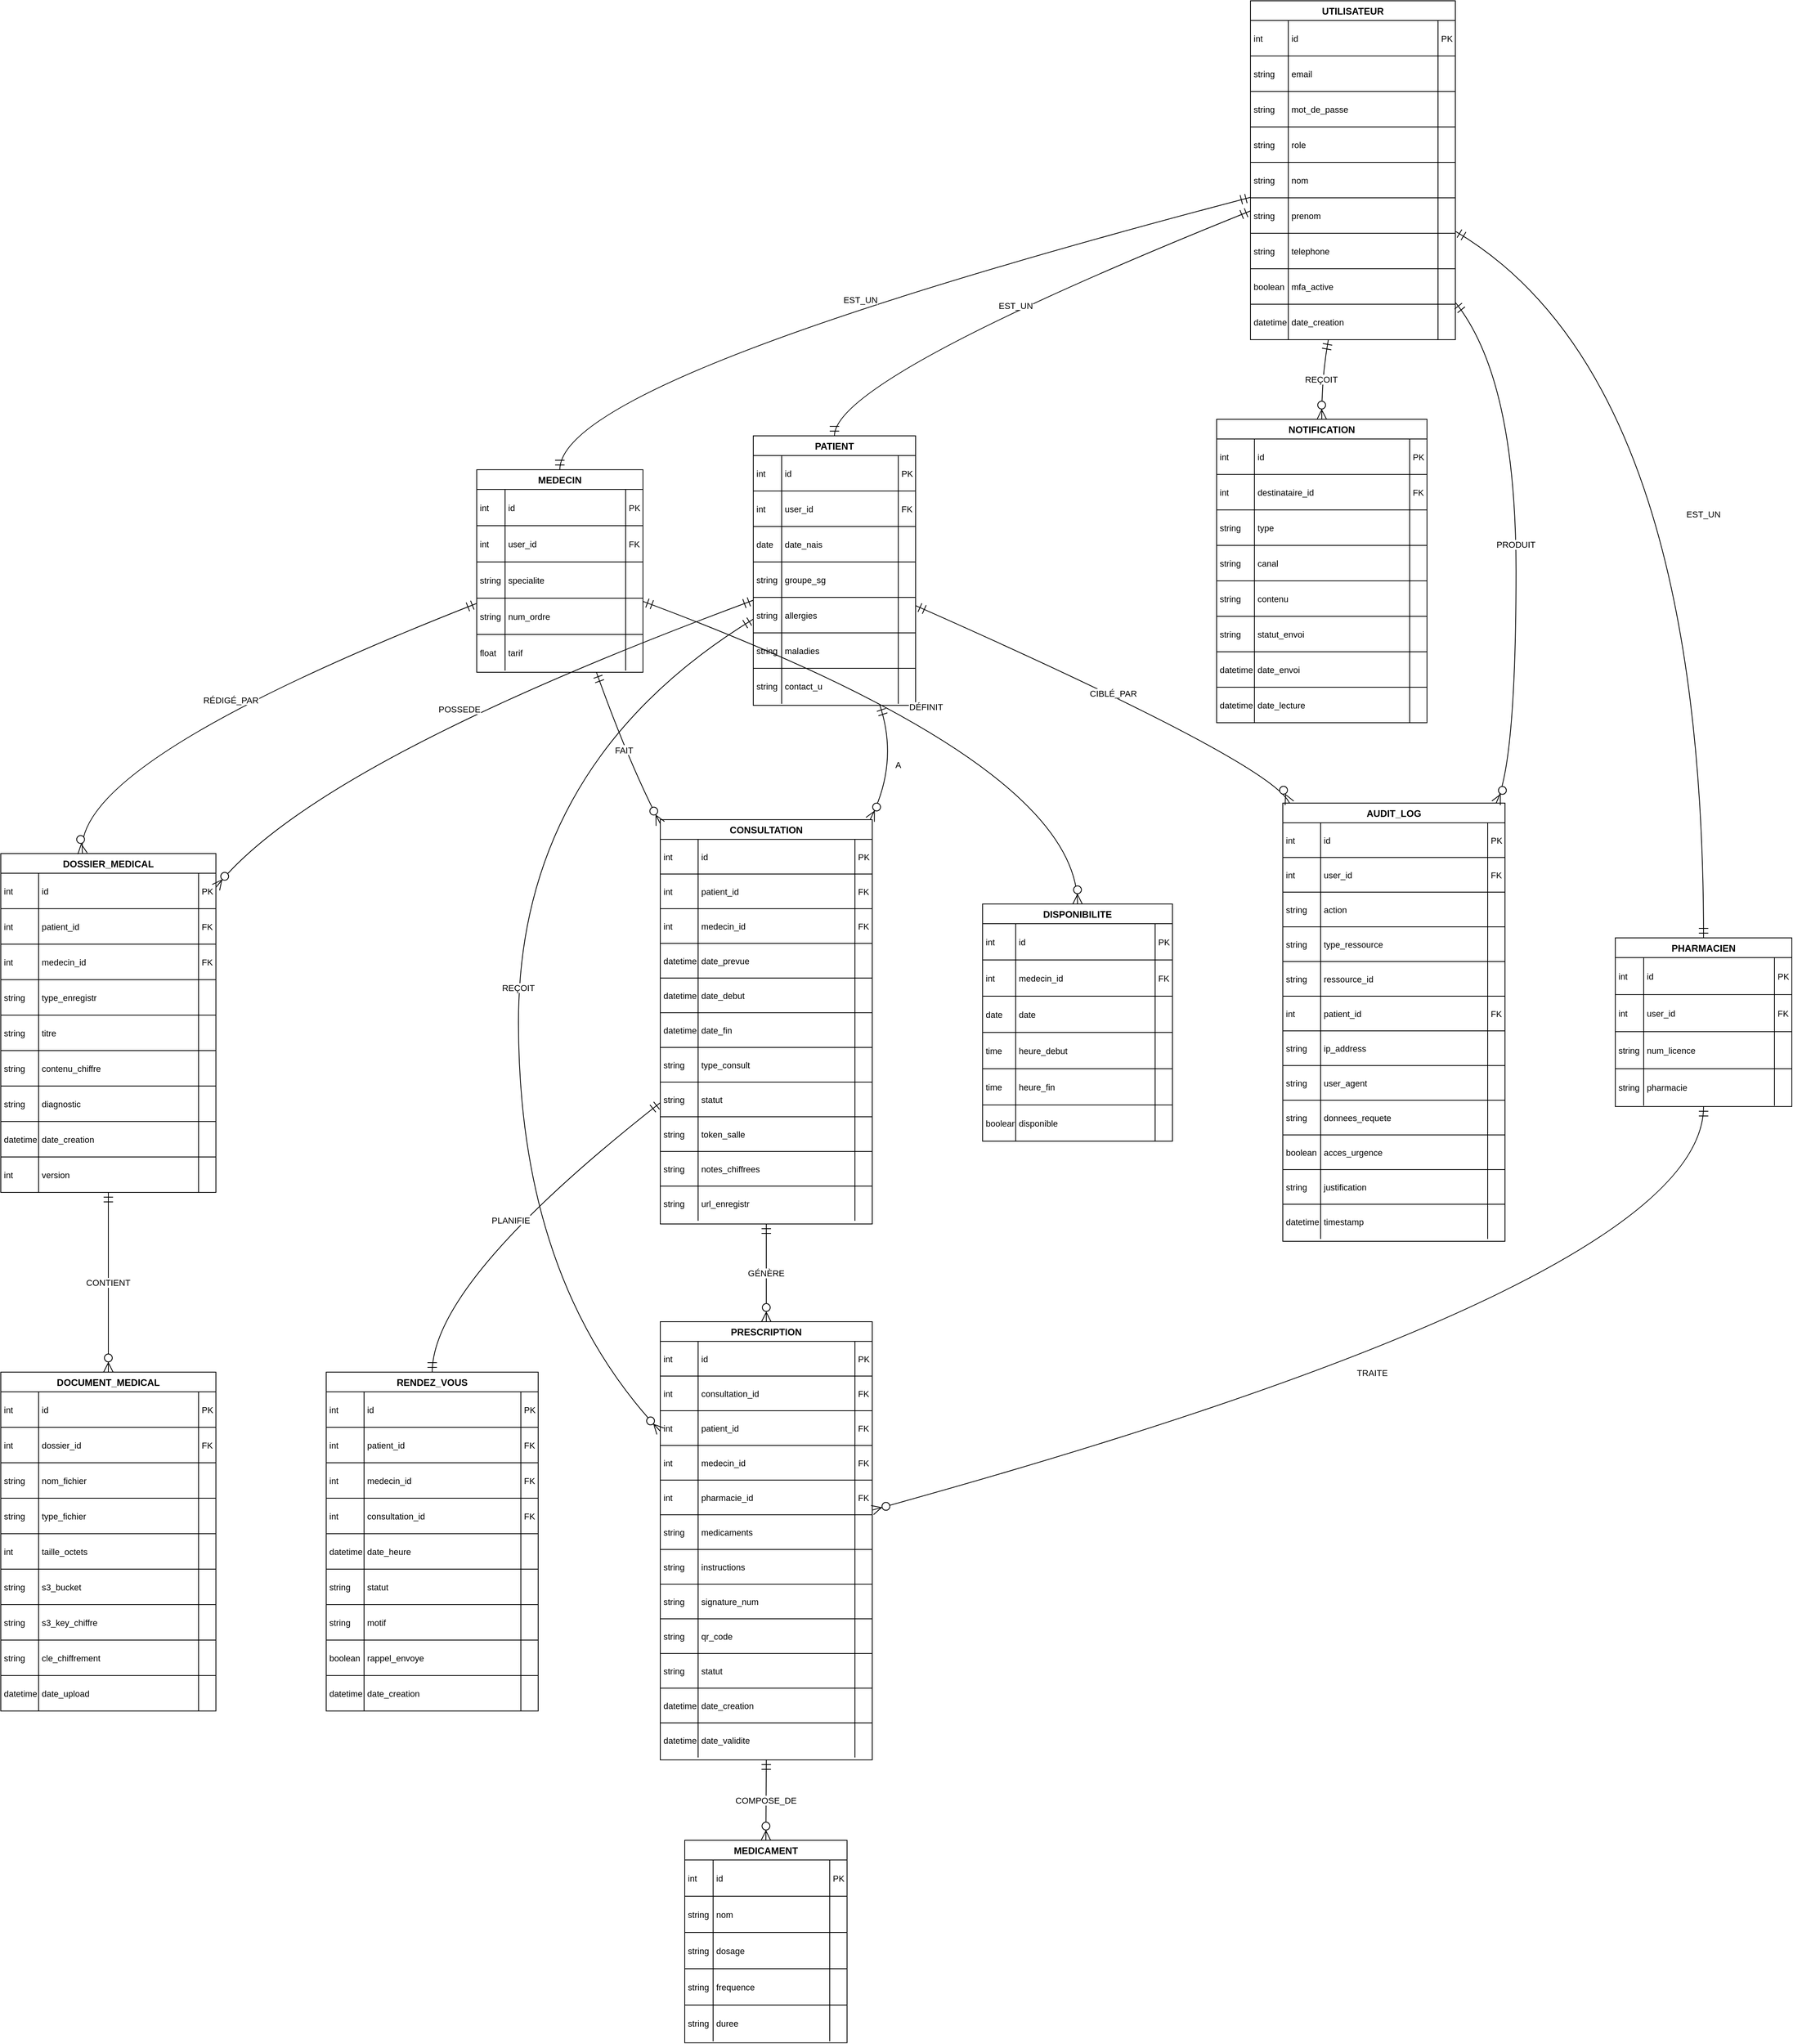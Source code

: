 <mxfile version="28.2.7">
  <diagram id="X97RDBfHe8CRgXlKNven" name="Page-1">
    <mxGraphModel dx="3473" dy="2193" grid="1" gridSize="10" guides="1" tooltips="1" connect="1" arrows="1" fold="1" page="1" pageScale="1" pageWidth="827" pageHeight="1169" math="0" shadow="0">
      <root>
        <mxCell id="0" />
        <mxCell id="1" parent="0" />
        <mxCell id="HvX1qOWsfIJ4VeC_8BYw-410" value="UTILISATEUR" style="shape=table;startSize=25;container=1;collapsible=0;childLayout=tableLayout;fixedRows=1;rowLines=1;fontStyle=1;align=center;resizeLast=1;" parent="1" vertex="1">
          <mxGeometry x="1606" y="20" width="260" height="430" as="geometry" />
        </mxCell>
        <mxCell id="HvX1qOWsfIJ4VeC_8BYw-411" style="shape=tableRow;horizontal=0;startSize=0;swimlaneHead=0;swimlaneBody=0;fillColor=none;collapsible=0;dropTarget=0;points=[[0,0.5],[1,0.5]];portConstraint=eastwest;top=0;left=0;right=0;bottom=0;" parent="HvX1qOWsfIJ4VeC_8BYw-410" vertex="1">
          <mxGeometry y="25" width="260" height="45" as="geometry" />
        </mxCell>
        <mxCell id="HvX1qOWsfIJ4VeC_8BYw-412" value="int" style="shape=partialRectangle;connectable=0;fillColor=none;top=0;left=0;bottom=0;right=0;align=left;spacingLeft=2;overflow=hidden;fontSize=11;" parent="HvX1qOWsfIJ4VeC_8BYw-411" vertex="1">
          <mxGeometry width="48" height="45" as="geometry">
            <mxRectangle width="48" height="45" as="alternateBounds" />
          </mxGeometry>
        </mxCell>
        <mxCell id="HvX1qOWsfIJ4VeC_8BYw-413" value="id" style="shape=partialRectangle;connectable=0;fillColor=none;top=0;left=0;bottom=0;right=0;align=left;spacingLeft=2;overflow=hidden;fontSize=11;" parent="HvX1qOWsfIJ4VeC_8BYw-411" vertex="1">
          <mxGeometry x="48" width="190" height="45" as="geometry">
            <mxRectangle width="190" height="45" as="alternateBounds" />
          </mxGeometry>
        </mxCell>
        <mxCell id="HvX1qOWsfIJ4VeC_8BYw-414" value="PK" style="shape=partialRectangle;connectable=0;fillColor=none;top=0;left=0;bottom=0;right=0;align=left;spacingLeft=2;overflow=hidden;fontSize=11;" parent="HvX1qOWsfIJ4VeC_8BYw-411" vertex="1">
          <mxGeometry x="238" width="22" height="45" as="geometry">
            <mxRectangle width="22" height="45" as="alternateBounds" />
          </mxGeometry>
        </mxCell>
        <mxCell id="HvX1qOWsfIJ4VeC_8BYw-415" style="shape=tableRow;horizontal=0;startSize=0;swimlaneHead=0;swimlaneBody=0;fillColor=none;collapsible=0;dropTarget=0;points=[[0,0.5],[1,0.5]];portConstraint=eastwest;top=0;left=0;right=0;bottom=0;" parent="HvX1qOWsfIJ4VeC_8BYw-410" vertex="1">
          <mxGeometry y="70" width="260" height="45" as="geometry" />
        </mxCell>
        <mxCell id="HvX1qOWsfIJ4VeC_8BYw-416" value="string" style="shape=partialRectangle;connectable=0;fillColor=none;top=0;left=0;bottom=0;right=0;align=left;spacingLeft=2;overflow=hidden;fontSize=11;" parent="HvX1qOWsfIJ4VeC_8BYw-415" vertex="1">
          <mxGeometry width="48" height="45" as="geometry">
            <mxRectangle width="48" height="45" as="alternateBounds" />
          </mxGeometry>
        </mxCell>
        <mxCell id="HvX1qOWsfIJ4VeC_8BYw-417" value="email" style="shape=partialRectangle;connectable=0;fillColor=none;top=0;left=0;bottom=0;right=0;align=left;spacingLeft=2;overflow=hidden;fontSize=11;" parent="HvX1qOWsfIJ4VeC_8BYw-415" vertex="1">
          <mxGeometry x="48" width="190" height="45" as="geometry">
            <mxRectangle width="190" height="45" as="alternateBounds" />
          </mxGeometry>
        </mxCell>
        <mxCell id="HvX1qOWsfIJ4VeC_8BYw-418" value="" style="shape=partialRectangle;connectable=0;fillColor=none;top=0;left=0;bottom=0;right=0;align=left;spacingLeft=2;overflow=hidden;fontSize=11;" parent="HvX1qOWsfIJ4VeC_8BYw-415" vertex="1">
          <mxGeometry x="238" width="22" height="45" as="geometry">
            <mxRectangle width="22" height="45" as="alternateBounds" />
          </mxGeometry>
        </mxCell>
        <mxCell id="HvX1qOWsfIJ4VeC_8BYw-419" style="shape=tableRow;horizontal=0;startSize=0;swimlaneHead=0;swimlaneBody=0;fillColor=none;collapsible=0;dropTarget=0;points=[[0,0.5],[1,0.5]];portConstraint=eastwest;top=0;left=0;right=0;bottom=0;" parent="HvX1qOWsfIJ4VeC_8BYw-410" vertex="1">
          <mxGeometry y="115" width="260" height="45" as="geometry" />
        </mxCell>
        <mxCell id="HvX1qOWsfIJ4VeC_8BYw-420" value="string" style="shape=partialRectangle;connectable=0;fillColor=none;top=0;left=0;bottom=0;right=0;align=left;spacingLeft=2;overflow=hidden;fontSize=11;" parent="HvX1qOWsfIJ4VeC_8BYw-419" vertex="1">
          <mxGeometry width="48" height="45" as="geometry">
            <mxRectangle width="48" height="45" as="alternateBounds" />
          </mxGeometry>
        </mxCell>
        <mxCell id="HvX1qOWsfIJ4VeC_8BYw-421" value="mot_de_passe" style="shape=partialRectangle;connectable=0;fillColor=none;top=0;left=0;bottom=0;right=0;align=left;spacingLeft=2;overflow=hidden;fontSize=11;" parent="HvX1qOWsfIJ4VeC_8BYw-419" vertex="1">
          <mxGeometry x="48" width="190" height="45" as="geometry">
            <mxRectangle width="190" height="45" as="alternateBounds" />
          </mxGeometry>
        </mxCell>
        <mxCell id="HvX1qOWsfIJ4VeC_8BYw-422" value="" style="shape=partialRectangle;connectable=0;fillColor=none;top=0;left=0;bottom=0;right=0;align=left;spacingLeft=2;overflow=hidden;fontSize=11;" parent="HvX1qOWsfIJ4VeC_8BYw-419" vertex="1">
          <mxGeometry x="238" width="22" height="45" as="geometry">
            <mxRectangle width="22" height="45" as="alternateBounds" />
          </mxGeometry>
        </mxCell>
        <mxCell id="HvX1qOWsfIJ4VeC_8BYw-423" style="shape=tableRow;horizontal=0;startSize=0;swimlaneHead=0;swimlaneBody=0;fillColor=none;collapsible=0;dropTarget=0;points=[[0,0.5],[1,0.5]];portConstraint=eastwest;top=0;left=0;right=0;bottom=0;" parent="HvX1qOWsfIJ4VeC_8BYw-410" vertex="1">
          <mxGeometry y="160" width="260" height="45" as="geometry" />
        </mxCell>
        <mxCell id="HvX1qOWsfIJ4VeC_8BYw-424" value="string" style="shape=partialRectangle;connectable=0;fillColor=none;top=0;left=0;bottom=0;right=0;align=left;spacingLeft=2;overflow=hidden;fontSize=11;" parent="HvX1qOWsfIJ4VeC_8BYw-423" vertex="1">
          <mxGeometry width="48" height="45" as="geometry">
            <mxRectangle width="48" height="45" as="alternateBounds" />
          </mxGeometry>
        </mxCell>
        <mxCell id="HvX1qOWsfIJ4VeC_8BYw-425" value="role" style="shape=partialRectangle;connectable=0;fillColor=none;top=0;left=0;bottom=0;right=0;align=left;spacingLeft=2;overflow=hidden;fontSize=11;" parent="HvX1qOWsfIJ4VeC_8BYw-423" vertex="1">
          <mxGeometry x="48" width="190" height="45" as="geometry">
            <mxRectangle width="190" height="45" as="alternateBounds" />
          </mxGeometry>
        </mxCell>
        <mxCell id="HvX1qOWsfIJ4VeC_8BYw-426" value="" style="shape=partialRectangle;connectable=0;fillColor=none;top=0;left=0;bottom=0;right=0;align=left;spacingLeft=2;overflow=hidden;fontSize=11;" parent="HvX1qOWsfIJ4VeC_8BYw-423" vertex="1">
          <mxGeometry x="238" width="22" height="45" as="geometry">
            <mxRectangle width="22" height="45" as="alternateBounds" />
          </mxGeometry>
        </mxCell>
        <mxCell id="HvX1qOWsfIJ4VeC_8BYw-427" style="shape=tableRow;horizontal=0;startSize=0;swimlaneHead=0;swimlaneBody=0;fillColor=none;collapsible=0;dropTarget=0;points=[[0,0.5],[1,0.5]];portConstraint=eastwest;top=0;left=0;right=0;bottom=0;" parent="HvX1qOWsfIJ4VeC_8BYw-410" vertex="1">
          <mxGeometry y="205" width="260" height="45" as="geometry" />
        </mxCell>
        <mxCell id="HvX1qOWsfIJ4VeC_8BYw-428" value="string" style="shape=partialRectangle;connectable=0;fillColor=none;top=0;left=0;bottom=0;right=0;align=left;spacingLeft=2;overflow=hidden;fontSize=11;" parent="HvX1qOWsfIJ4VeC_8BYw-427" vertex="1">
          <mxGeometry width="48" height="45" as="geometry">
            <mxRectangle width="48" height="45" as="alternateBounds" />
          </mxGeometry>
        </mxCell>
        <mxCell id="HvX1qOWsfIJ4VeC_8BYw-429" value="nom" style="shape=partialRectangle;connectable=0;fillColor=none;top=0;left=0;bottom=0;right=0;align=left;spacingLeft=2;overflow=hidden;fontSize=11;" parent="HvX1qOWsfIJ4VeC_8BYw-427" vertex="1">
          <mxGeometry x="48" width="190" height="45" as="geometry">
            <mxRectangle width="190" height="45" as="alternateBounds" />
          </mxGeometry>
        </mxCell>
        <mxCell id="HvX1qOWsfIJ4VeC_8BYw-430" value="" style="shape=partialRectangle;connectable=0;fillColor=none;top=0;left=0;bottom=0;right=0;align=left;spacingLeft=2;overflow=hidden;fontSize=11;" parent="HvX1qOWsfIJ4VeC_8BYw-427" vertex="1">
          <mxGeometry x="238" width="22" height="45" as="geometry">
            <mxRectangle width="22" height="45" as="alternateBounds" />
          </mxGeometry>
        </mxCell>
        <mxCell id="HvX1qOWsfIJ4VeC_8BYw-431" style="shape=tableRow;horizontal=0;startSize=0;swimlaneHead=0;swimlaneBody=0;fillColor=none;collapsible=0;dropTarget=0;points=[[0,0.5],[1,0.5]];portConstraint=eastwest;top=0;left=0;right=0;bottom=0;" parent="HvX1qOWsfIJ4VeC_8BYw-410" vertex="1">
          <mxGeometry y="250" width="260" height="45" as="geometry" />
        </mxCell>
        <mxCell id="HvX1qOWsfIJ4VeC_8BYw-432" value="string" style="shape=partialRectangle;connectable=0;fillColor=none;top=0;left=0;bottom=0;right=0;align=left;spacingLeft=2;overflow=hidden;fontSize=11;" parent="HvX1qOWsfIJ4VeC_8BYw-431" vertex="1">
          <mxGeometry width="48" height="45" as="geometry">
            <mxRectangle width="48" height="45" as="alternateBounds" />
          </mxGeometry>
        </mxCell>
        <mxCell id="HvX1qOWsfIJ4VeC_8BYw-433" value="prenom" style="shape=partialRectangle;connectable=0;fillColor=none;top=0;left=0;bottom=0;right=0;align=left;spacingLeft=2;overflow=hidden;fontSize=11;" parent="HvX1qOWsfIJ4VeC_8BYw-431" vertex="1">
          <mxGeometry x="48" width="190" height="45" as="geometry">
            <mxRectangle width="190" height="45" as="alternateBounds" />
          </mxGeometry>
        </mxCell>
        <mxCell id="HvX1qOWsfIJ4VeC_8BYw-434" value="" style="shape=partialRectangle;connectable=0;fillColor=none;top=0;left=0;bottom=0;right=0;align=left;spacingLeft=2;overflow=hidden;fontSize=11;" parent="HvX1qOWsfIJ4VeC_8BYw-431" vertex="1">
          <mxGeometry x="238" width="22" height="45" as="geometry">
            <mxRectangle width="22" height="45" as="alternateBounds" />
          </mxGeometry>
        </mxCell>
        <mxCell id="HvX1qOWsfIJ4VeC_8BYw-435" style="shape=tableRow;horizontal=0;startSize=0;swimlaneHead=0;swimlaneBody=0;fillColor=none;collapsible=0;dropTarget=0;points=[[0,0.5],[1,0.5]];portConstraint=eastwest;top=0;left=0;right=0;bottom=0;" parent="HvX1qOWsfIJ4VeC_8BYw-410" vertex="1">
          <mxGeometry y="295" width="260" height="45" as="geometry" />
        </mxCell>
        <mxCell id="HvX1qOWsfIJ4VeC_8BYw-436" value="string" style="shape=partialRectangle;connectable=0;fillColor=none;top=0;left=0;bottom=0;right=0;align=left;spacingLeft=2;overflow=hidden;fontSize=11;" parent="HvX1qOWsfIJ4VeC_8BYw-435" vertex="1">
          <mxGeometry width="48" height="45" as="geometry">
            <mxRectangle width="48" height="45" as="alternateBounds" />
          </mxGeometry>
        </mxCell>
        <mxCell id="HvX1qOWsfIJ4VeC_8BYw-437" value="telephone" style="shape=partialRectangle;connectable=0;fillColor=none;top=0;left=0;bottom=0;right=0;align=left;spacingLeft=2;overflow=hidden;fontSize=11;" parent="HvX1qOWsfIJ4VeC_8BYw-435" vertex="1">
          <mxGeometry x="48" width="190" height="45" as="geometry">
            <mxRectangle width="190" height="45" as="alternateBounds" />
          </mxGeometry>
        </mxCell>
        <mxCell id="HvX1qOWsfIJ4VeC_8BYw-438" value="" style="shape=partialRectangle;connectable=0;fillColor=none;top=0;left=0;bottom=0;right=0;align=left;spacingLeft=2;overflow=hidden;fontSize=11;" parent="HvX1qOWsfIJ4VeC_8BYw-435" vertex="1">
          <mxGeometry x="238" width="22" height="45" as="geometry">
            <mxRectangle width="22" height="45" as="alternateBounds" />
          </mxGeometry>
        </mxCell>
        <mxCell id="HvX1qOWsfIJ4VeC_8BYw-439" style="shape=tableRow;horizontal=0;startSize=0;swimlaneHead=0;swimlaneBody=0;fillColor=none;collapsible=0;dropTarget=0;points=[[0,0.5],[1,0.5]];portConstraint=eastwest;top=0;left=0;right=0;bottom=0;" parent="HvX1qOWsfIJ4VeC_8BYw-410" vertex="1">
          <mxGeometry y="340" width="260" height="45" as="geometry" />
        </mxCell>
        <mxCell id="HvX1qOWsfIJ4VeC_8BYw-440" value="boolean" style="shape=partialRectangle;connectable=0;fillColor=none;top=0;left=0;bottom=0;right=0;align=left;spacingLeft=2;overflow=hidden;fontSize=11;" parent="HvX1qOWsfIJ4VeC_8BYw-439" vertex="1">
          <mxGeometry width="48" height="45" as="geometry">
            <mxRectangle width="48" height="45" as="alternateBounds" />
          </mxGeometry>
        </mxCell>
        <mxCell id="HvX1qOWsfIJ4VeC_8BYw-441" value="mfa_active" style="shape=partialRectangle;connectable=0;fillColor=none;top=0;left=0;bottom=0;right=0;align=left;spacingLeft=2;overflow=hidden;fontSize=11;" parent="HvX1qOWsfIJ4VeC_8BYw-439" vertex="1">
          <mxGeometry x="48" width="190" height="45" as="geometry">
            <mxRectangle width="190" height="45" as="alternateBounds" />
          </mxGeometry>
        </mxCell>
        <mxCell id="HvX1qOWsfIJ4VeC_8BYw-442" value="" style="shape=partialRectangle;connectable=0;fillColor=none;top=0;left=0;bottom=0;right=0;align=left;spacingLeft=2;overflow=hidden;fontSize=11;" parent="HvX1qOWsfIJ4VeC_8BYw-439" vertex="1">
          <mxGeometry x="238" width="22" height="45" as="geometry">
            <mxRectangle width="22" height="45" as="alternateBounds" />
          </mxGeometry>
        </mxCell>
        <mxCell id="HvX1qOWsfIJ4VeC_8BYw-443" style="shape=tableRow;horizontal=0;startSize=0;swimlaneHead=0;swimlaneBody=0;fillColor=none;collapsible=0;dropTarget=0;points=[[0,0.5],[1,0.5]];portConstraint=eastwest;top=0;left=0;right=0;bottom=0;" parent="HvX1qOWsfIJ4VeC_8BYw-410" vertex="1">
          <mxGeometry y="385" width="260" height="45" as="geometry" />
        </mxCell>
        <mxCell id="HvX1qOWsfIJ4VeC_8BYw-444" value="datetime" style="shape=partialRectangle;connectable=0;fillColor=none;top=0;left=0;bottom=0;right=0;align=left;spacingLeft=2;overflow=hidden;fontSize=11;" parent="HvX1qOWsfIJ4VeC_8BYw-443" vertex="1">
          <mxGeometry width="48" height="45" as="geometry">
            <mxRectangle width="48" height="45" as="alternateBounds" />
          </mxGeometry>
        </mxCell>
        <mxCell id="HvX1qOWsfIJ4VeC_8BYw-445" value="date_creation" style="shape=partialRectangle;connectable=0;fillColor=none;top=0;left=0;bottom=0;right=0;align=left;spacingLeft=2;overflow=hidden;fontSize=11;" parent="HvX1qOWsfIJ4VeC_8BYw-443" vertex="1">
          <mxGeometry x="48" width="190" height="45" as="geometry">
            <mxRectangle width="190" height="45" as="alternateBounds" />
          </mxGeometry>
        </mxCell>
        <mxCell id="HvX1qOWsfIJ4VeC_8BYw-446" value="" style="shape=partialRectangle;connectable=0;fillColor=none;top=0;left=0;bottom=0;right=0;align=left;spacingLeft=2;overflow=hidden;fontSize=11;" parent="HvX1qOWsfIJ4VeC_8BYw-443" vertex="1">
          <mxGeometry x="238" width="22" height="45" as="geometry">
            <mxRectangle width="22" height="45" as="alternateBounds" />
          </mxGeometry>
        </mxCell>
        <mxCell id="HvX1qOWsfIJ4VeC_8BYw-447" value="PATIENT" style="shape=table;startSize=25;container=1;collapsible=0;childLayout=tableLayout;fixedRows=1;rowLines=1;fontStyle=1;align=center;resizeLast=1;" parent="1" vertex="1">
          <mxGeometry x="975" y="572" width="206" height="342" as="geometry" />
        </mxCell>
        <mxCell id="HvX1qOWsfIJ4VeC_8BYw-448" style="shape=tableRow;horizontal=0;startSize=0;swimlaneHead=0;swimlaneBody=0;fillColor=none;collapsible=0;dropTarget=0;points=[[0,0.5],[1,0.5]];portConstraint=eastwest;top=0;left=0;right=0;bottom=0;" parent="HvX1qOWsfIJ4VeC_8BYw-447" vertex="1">
          <mxGeometry y="25" width="206" height="45" as="geometry" />
        </mxCell>
        <mxCell id="HvX1qOWsfIJ4VeC_8BYw-449" value="int" style="shape=partialRectangle;connectable=0;fillColor=none;top=0;left=0;bottom=0;right=0;align=left;spacingLeft=2;overflow=hidden;fontSize=11;" parent="HvX1qOWsfIJ4VeC_8BYw-448" vertex="1">
          <mxGeometry width="36" height="45" as="geometry">
            <mxRectangle width="36" height="45" as="alternateBounds" />
          </mxGeometry>
        </mxCell>
        <mxCell id="HvX1qOWsfIJ4VeC_8BYw-450" value="id" style="shape=partialRectangle;connectable=0;fillColor=none;top=0;left=0;bottom=0;right=0;align=left;spacingLeft=2;overflow=hidden;fontSize=11;" parent="HvX1qOWsfIJ4VeC_8BYw-448" vertex="1">
          <mxGeometry x="36" width="148" height="45" as="geometry">
            <mxRectangle width="148" height="45" as="alternateBounds" />
          </mxGeometry>
        </mxCell>
        <mxCell id="HvX1qOWsfIJ4VeC_8BYw-451" value="PK" style="shape=partialRectangle;connectable=0;fillColor=none;top=0;left=0;bottom=0;right=0;align=left;spacingLeft=2;overflow=hidden;fontSize=11;" parent="HvX1qOWsfIJ4VeC_8BYw-448" vertex="1">
          <mxGeometry x="184" width="22" height="45" as="geometry">
            <mxRectangle width="22" height="45" as="alternateBounds" />
          </mxGeometry>
        </mxCell>
        <mxCell id="HvX1qOWsfIJ4VeC_8BYw-452" style="shape=tableRow;horizontal=0;startSize=0;swimlaneHead=0;swimlaneBody=0;fillColor=none;collapsible=0;dropTarget=0;points=[[0,0.5],[1,0.5]];portConstraint=eastwest;top=0;left=0;right=0;bottom=0;" parent="HvX1qOWsfIJ4VeC_8BYw-447" vertex="1">
          <mxGeometry y="70" width="206" height="45" as="geometry" />
        </mxCell>
        <mxCell id="HvX1qOWsfIJ4VeC_8BYw-453" value="int" style="shape=partialRectangle;connectable=0;fillColor=none;top=0;left=0;bottom=0;right=0;align=left;spacingLeft=2;overflow=hidden;fontSize=11;" parent="HvX1qOWsfIJ4VeC_8BYw-452" vertex="1">
          <mxGeometry width="36" height="45" as="geometry">
            <mxRectangle width="36" height="45" as="alternateBounds" />
          </mxGeometry>
        </mxCell>
        <mxCell id="HvX1qOWsfIJ4VeC_8BYw-454" value="user_id" style="shape=partialRectangle;connectable=0;fillColor=none;top=0;left=0;bottom=0;right=0;align=left;spacingLeft=2;overflow=hidden;fontSize=11;" parent="HvX1qOWsfIJ4VeC_8BYw-452" vertex="1">
          <mxGeometry x="36" width="148" height="45" as="geometry">
            <mxRectangle width="148" height="45" as="alternateBounds" />
          </mxGeometry>
        </mxCell>
        <mxCell id="HvX1qOWsfIJ4VeC_8BYw-455" value="FK" style="shape=partialRectangle;connectable=0;fillColor=none;top=0;left=0;bottom=0;right=0;align=left;spacingLeft=2;overflow=hidden;fontSize=11;" parent="HvX1qOWsfIJ4VeC_8BYw-452" vertex="1">
          <mxGeometry x="184" width="22" height="45" as="geometry">
            <mxRectangle width="22" height="45" as="alternateBounds" />
          </mxGeometry>
        </mxCell>
        <mxCell id="HvX1qOWsfIJ4VeC_8BYw-456" style="shape=tableRow;horizontal=0;startSize=0;swimlaneHead=0;swimlaneBody=0;fillColor=none;collapsible=0;dropTarget=0;points=[[0,0.5],[1,0.5]];portConstraint=eastwest;top=0;left=0;right=0;bottom=0;" parent="HvX1qOWsfIJ4VeC_8BYw-447" vertex="1">
          <mxGeometry y="115" width="206" height="45" as="geometry" />
        </mxCell>
        <mxCell id="HvX1qOWsfIJ4VeC_8BYw-457" value="date" style="shape=partialRectangle;connectable=0;fillColor=none;top=0;left=0;bottom=0;right=0;align=left;spacingLeft=2;overflow=hidden;fontSize=11;" parent="HvX1qOWsfIJ4VeC_8BYw-456" vertex="1">
          <mxGeometry width="36" height="45" as="geometry">
            <mxRectangle width="36" height="45" as="alternateBounds" />
          </mxGeometry>
        </mxCell>
        <mxCell id="HvX1qOWsfIJ4VeC_8BYw-458" value="date_nais" style="shape=partialRectangle;connectable=0;fillColor=none;top=0;left=0;bottom=0;right=0;align=left;spacingLeft=2;overflow=hidden;fontSize=11;" parent="HvX1qOWsfIJ4VeC_8BYw-456" vertex="1">
          <mxGeometry x="36" width="148" height="45" as="geometry">
            <mxRectangle width="148" height="45" as="alternateBounds" />
          </mxGeometry>
        </mxCell>
        <mxCell id="HvX1qOWsfIJ4VeC_8BYw-459" value="" style="shape=partialRectangle;connectable=0;fillColor=none;top=0;left=0;bottom=0;right=0;align=left;spacingLeft=2;overflow=hidden;fontSize=11;" parent="HvX1qOWsfIJ4VeC_8BYw-456" vertex="1">
          <mxGeometry x="184" width="22" height="45" as="geometry">
            <mxRectangle width="22" height="45" as="alternateBounds" />
          </mxGeometry>
        </mxCell>
        <mxCell id="HvX1qOWsfIJ4VeC_8BYw-460" style="shape=tableRow;horizontal=0;startSize=0;swimlaneHead=0;swimlaneBody=0;fillColor=none;collapsible=0;dropTarget=0;points=[[0,0.5],[1,0.5]];portConstraint=eastwest;top=0;left=0;right=0;bottom=0;" parent="HvX1qOWsfIJ4VeC_8BYw-447" vertex="1">
          <mxGeometry y="160" width="206" height="45" as="geometry" />
        </mxCell>
        <mxCell id="HvX1qOWsfIJ4VeC_8BYw-461" value="string" style="shape=partialRectangle;connectable=0;fillColor=none;top=0;left=0;bottom=0;right=0;align=left;spacingLeft=2;overflow=hidden;fontSize=11;" parent="HvX1qOWsfIJ4VeC_8BYw-460" vertex="1">
          <mxGeometry width="36" height="45" as="geometry">
            <mxRectangle width="36" height="45" as="alternateBounds" />
          </mxGeometry>
        </mxCell>
        <mxCell id="HvX1qOWsfIJ4VeC_8BYw-462" value="groupe_sg" style="shape=partialRectangle;connectable=0;fillColor=none;top=0;left=0;bottom=0;right=0;align=left;spacingLeft=2;overflow=hidden;fontSize=11;" parent="HvX1qOWsfIJ4VeC_8BYw-460" vertex="1">
          <mxGeometry x="36" width="148" height="45" as="geometry">
            <mxRectangle width="148" height="45" as="alternateBounds" />
          </mxGeometry>
        </mxCell>
        <mxCell id="HvX1qOWsfIJ4VeC_8BYw-463" value="" style="shape=partialRectangle;connectable=0;fillColor=none;top=0;left=0;bottom=0;right=0;align=left;spacingLeft=2;overflow=hidden;fontSize=11;" parent="HvX1qOWsfIJ4VeC_8BYw-460" vertex="1">
          <mxGeometry x="184" width="22" height="45" as="geometry">
            <mxRectangle width="22" height="45" as="alternateBounds" />
          </mxGeometry>
        </mxCell>
        <mxCell id="HvX1qOWsfIJ4VeC_8BYw-464" style="shape=tableRow;horizontal=0;startSize=0;swimlaneHead=0;swimlaneBody=0;fillColor=none;collapsible=0;dropTarget=0;points=[[0,0.5],[1,0.5]];portConstraint=eastwest;top=0;left=0;right=0;bottom=0;" parent="HvX1qOWsfIJ4VeC_8BYw-447" vertex="1">
          <mxGeometry y="205" width="206" height="45" as="geometry" />
        </mxCell>
        <mxCell id="HvX1qOWsfIJ4VeC_8BYw-465" value="string" style="shape=partialRectangle;connectable=0;fillColor=none;top=0;left=0;bottom=0;right=0;align=left;spacingLeft=2;overflow=hidden;fontSize=11;" parent="HvX1qOWsfIJ4VeC_8BYw-464" vertex="1">
          <mxGeometry width="36" height="45" as="geometry">
            <mxRectangle width="36" height="45" as="alternateBounds" />
          </mxGeometry>
        </mxCell>
        <mxCell id="HvX1qOWsfIJ4VeC_8BYw-466" value="allergies" style="shape=partialRectangle;connectable=0;fillColor=none;top=0;left=0;bottom=0;right=0;align=left;spacingLeft=2;overflow=hidden;fontSize=11;" parent="HvX1qOWsfIJ4VeC_8BYw-464" vertex="1">
          <mxGeometry x="36" width="148" height="45" as="geometry">
            <mxRectangle width="148" height="45" as="alternateBounds" />
          </mxGeometry>
        </mxCell>
        <mxCell id="HvX1qOWsfIJ4VeC_8BYw-467" value="" style="shape=partialRectangle;connectable=0;fillColor=none;top=0;left=0;bottom=0;right=0;align=left;spacingLeft=2;overflow=hidden;fontSize=11;" parent="HvX1qOWsfIJ4VeC_8BYw-464" vertex="1">
          <mxGeometry x="184" width="22" height="45" as="geometry">
            <mxRectangle width="22" height="45" as="alternateBounds" />
          </mxGeometry>
        </mxCell>
        <mxCell id="HvX1qOWsfIJ4VeC_8BYw-468" style="shape=tableRow;horizontal=0;startSize=0;swimlaneHead=0;swimlaneBody=0;fillColor=none;collapsible=0;dropTarget=0;points=[[0,0.5],[1,0.5]];portConstraint=eastwest;top=0;left=0;right=0;bottom=0;" parent="HvX1qOWsfIJ4VeC_8BYw-447" vertex="1">
          <mxGeometry y="250" width="206" height="45" as="geometry" />
        </mxCell>
        <mxCell id="HvX1qOWsfIJ4VeC_8BYw-469" value="string" style="shape=partialRectangle;connectable=0;fillColor=none;top=0;left=0;bottom=0;right=0;align=left;spacingLeft=2;overflow=hidden;fontSize=11;" parent="HvX1qOWsfIJ4VeC_8BYw-468" vertex="1">
          <mxGeometry width="36" height="45" as="geometry">
            <mxRectangle width="36" height="45" as="alternateBounds" />
          </mxGeometry>
        </mxCell>
        <mxCell id="HvX1qOWsfIJ4VeC_8BYw-470" value="maladies" style="shape=partialRectangle;connectable=0;fillColor=none;top=0;left=0;bottom=0;right=0;align=left;spacingLeft=2;overflow=hidden;fontSize=11;" parent="HvX1qOWsfIJ4VeC_8BYw-468" vertex="1">
          <mxGeometry x="36" width="148" height="45" as="geometry">
            <mxRectangle width="148" height="45" as="alternateBounds" />
          </mxGeometry>
        </mxCell>
        <mxCell id="HvX1qOWsfIJ4VeC_8BYw-471" value="" style="shape=partialRectangle;connectable=0;fillColor=none;top=0;left=0;bottom=0;right=0;align=left;spacingLeft=2;overflow=hidden;fontSize=11;" parent="HvX1qOWsfIJ4VeC_8BYw-468" vertex="1">
          <mxGeometry x="184" width="22" height="45" as="geometry">
            <mxRectangle width="22" height="45" as="alternateBounds" />
          </mxGeometry>
        </mxCell>
        <mxCell id="HvX1qOWsfIJ4VeC_8BYw-472" style="shape=tableRow;horizontal=0;startSize=0;swimlaneHead=0;swimlaneBody=0;fillColor=none;collapsible=0;dropTarget=0;points=[[0,0.5],[1,0.5]];portConstraint=eastwest;top=0;left=0;right=0;bottom=0;" parent="HvX1qOWsfIJ4VeC_8BYw-447" vertex="1">
          <mxGeometry y="295" width="206" height="45" as="geometry" />
        </mxCell>
        <mxCell id="HvX1qOWsfIJ4VeC_8BYw-473" value="string" style="shape=partialRectangle;connectable=0;fillColor=none;top=0;left=0;bottom=0;right=0;align=left;spacingLeft=2;overflow=hidden;fontSize=11;" parent="HvX1qOWsfIJ4VeC_8BYw-472" vertex="1">
          <mxGeometry width="36" height="45" as="geometry">
            <mxRectangle width="36" height="45" as="alternateBounds" />
          </mxGeometry>
        </mxCell>
        <mxCell id="HvX1qOWsfIJ4VeC_8BYw-474" value="contact_u" style="shape=partialRectangle;connectable=0;fillColor=none;top=0;left=0;bottom=0;right=0;align=left;spacingLeft=2;overflow=hidden;fontSize=11;" parent="HvX1qOWsfIJ4VeC_8BYw-472" vertex="1">
          <mxGeometry x="36" width="148" height="45" as="geometry">
            <mxRectangle width="148" height="45" as="alternateBounds" />
          </mxGeometry>
        </mxCell>
        <mxCell id="HvX1qOWsfIJ4VeC_8BYw-475" value="" style="shape=partialRectangle;connectable=0;fillColor=none;top=0;left=0;bottom=0;right=0;align=left;spacingLeft=2;overflow=hidden;fontSize=11;" parent="HvX1qOWsfIJ4VeC_8BYw-472" vertex="1">
          <mxGeometry x="184" width="22" height="45" as="geometry">
            <mxRectangle width="22" height="45" as="alternateBounds" />
          </mxGeometry>
        </mxCell>
        <mxCell id="HvX1qOWsfIJ4VeC_8BYw-476" value="MEDECIN" style="shape=table;startSize=25;container=1;collapsible=0;childLayout=tableLayout;fixedRows=1;rowLines=1;fontStyle=1;align=center;resizeLast=1;" parent="1" vertex="1">
          <mxGeometry x="624" y="615" width="211" height="257" as="geometry" />
        </mxCell>
        <mxCell id="HvX1qOWsfIJ4VeC_8BYw-477" style="shape=tableRow;horizontal=0;startSize=0;swimlaneHead=0;swimlaneBody=0;fillColor=none;collapsible=0;dropTarget=0;points=[[0,0.5],[1,0.5]];portConstraint=eastwest;top=0;left=0;right=0;bottom=0;" parent="HvX1qOWsfIJ4VeC_8BYw-476" vertex="1">
          <mxGeometry y="25" width="211" height="46" as="geometry" />
        </mxCell>
        <mxCell id="HvX1qOWsfIJ4VeC_8BYw-478" value="int" style="shape=partialRectangle;connectable=0;fillColor=none;top=0;left=0;bottom=0;right=0;align=left;spacingLeft=2;overflow=hidden;fontSize=11;" parent="HvX1qOWsfIJ4VeC_8BYw-477" vertex="1">
          <mxGeometry width="36" height="46" as="geometry">
            <mxRectangle width="36" height="46" as="alternateBounds" />
          </mxGeometry>
        </mxCell>
        <mxCell id="HvX1qOWsfIJ4VeC_8BYw-479" value="id" style="shape=partialRectangle;connectable=0;fillColor=none;top=0;left=0;bottom=0;right=0;align=left;spacingLeft=2;overflow=hidden;fontSize=11;" parent="HvX1qOWsfIJ4VeC_8BYw-477" vertex="1">
          <mxGeometry x="36" width="153" height="46" as="geometry">
            <mxRectangle width="153" height="46" as="alternateBounds" />
          </mxGeometry>
        </mxCell>
        <mxCell id="HvX1qOWsfIJ4VeC_8BYw-480" value="PK" style="shape=partialRectangle;connectable=0;fillColor=none;top=0;left=0;bottom=0;right=0;align=left;spacingLeft=2;overflow=hidden;fontSize=11;" parent="HvX1qOWsfIJ4VeC_8BYw-477" vertex="1">
          <mxGeometry x="189" width="22" height="46" as="geometry">
            <mxRectangle width="22" height="46" as="alternateBounds" />
          </mxGeometry>
        </mxCell>
        <mxCell id="HvX1qOWsfIJ4VeC_8BYw-481" style="shape=tableRow;horizontal=0;startSize=0;swimlaneHead=0;swimlaneBody=0;fillColor=none;collapsible=0;dropTarget=0;points=[[0,0.5],[1,0.5]];portConstraint=eastwest;top=0;left=0;right=0;bottom=0;" parent="HvX1qOWsfIJ4VeC_8BYw-476" vertex="1">
          <mxGeometry y="71" width="211" height="46" as="geometry" />
        </mxCell>
        <mxCell id="HvX1qOWsfIJ4VeC_8BYw-482" value="int" style="shape=partialRectangle;connectable=0;fillColor=none;top=0;left=0;bottom=0;right=0;align=left;spacingLeft=2;overflow=hidden;fontSize=11;" parent="HvX1qOWsfIJ4VeC_8BYw-481" vertex="1">
          <mxGeometry width="36" height="46" as="geometry">
            <mxRectangle width="36" height="46" as="alternateBounds" />
          </mxGeometry>
        </mxCell>
        <mxCell id="HvX1qOWsfIJ4VeC_8BYw-483" value="user_id" style="shape=partialRectangle;connectable=0;fillColor=none;top=0;left=0;bottom=0;right=0;align=left;spacingLeft=2;overflow=hidden;fontSize=11;" parent="HvX1qOWsfIJ4VeC_8BYw-481" vertex="1">
          <mxGeometry x="36" width="153" height="46" as="geometry">
            <mxRectangle width="153" height="46" as="alternateBounds" />
          </mxGeometry>
        </mxCell>
        <mxCell id="HvX1qOWsfIJ4VeC_8BYw-484" value="FK" style="shape=partialRectangle;connectable=0;fillColor=none;top=0;left=0;bottom=0;right=0;align=left;spacingLeft=2;overflow=hidden;fontSize=11;" parent="HvX1qOWsfIJ4VeC_8BYw-481" vertex="1">
          <mxGeometry x="189" width="22" height="46" as="geometry">
            <mxRectangle width="22" height="46" as="alternateBounds" />
          </mxGeometry>
        </mxCell>
        <mxCell id="HvX1qOWsfIJ4VeC_8BYw-485" style="shape=tableRow;horizontal=0;startSize=0;swimlaneHead=0;swimlaneBody=0;fillColor=none;collapsible=0;dropTarget=0;points=[[0,0.5],[1,0.5]];portConstraint=eastwest;top=0;left=0;right=0;bottom=0;" parent="HvX1qOWsfIJ4VeC_8BYw-476" vertex="1">
          <mxGeometry y="117" width="211" height="46" as="geometry" />
        </mxCell>
        <mxCell id="HvX1qOWsfIJ4VeC_8BYw-486" value="string" style="shape=partialRectangle;connectable=0;fillColor=none;top=0;left=0;bottom=0;right=0;align=left;spacingLeft=2;overflow=hidden;fontSize=11;" parent="HvX1qOWsfIJ4VeC_8BYw-485" vertex="1">
          <mxGeometry width="36" height="46" as="geometry">
            <mxRectangle width="36" height="46" as="alternateBounds" />
          </mxGeometry>
        </mxCell>
        <mxCell id="HvX1qOWsfIJ4VeC_8BYw-487" value="specialite" style="shape=partialRectangle;connectable=0;fillColor=none;top=0;left=0;bottom=0;right=0;align=left;spacingLeft=2;overflow=hidden;fontSize=11;" parent="HvX1qOWsfIJ4VeC_8BYw-485" vertex="1">
          <mxGeometry x="36" width="153" height="46" as="geometry">
            <mxRectangle width="153" height="46" as="alternateBounds" />
          </mxGeometry>
        </mxCell>
        <mxCell id="HvX1qOWsfIJ4VeC_8BYw-488" value="" style="shape=partialRectangle;connectable=0;fillColor=none;top=0;left=0;bottom=0;right=0;align=left;spacingLeft=2;overflow=hidden;fontSize=11;" parent="HvX1qOWsfIJ4VeC_8BYw-485" vertex="1">
          <mxGeometry x="189" width="22" height="46" as="geometry">
            <mxRectangle width="22" height="46" as="alternateBounds" />
          </mxGeometry>
        </mxCell>
        <mxCell id="HvX1qOWsfIJ4VeC_8BYw-489" style="shape=tableRow;horizontal=0;startSize=0;swimlaneHead=0;swimlaneBody=0;fillColor=none;collapsible=0;dropTarget=0;points=[[0,0.5],[1,0.5]];portConstraint=eastwest;top=0;left=0;right=0;bottom=0;" parent="HvX1qOWsfIJ4VeC_8BYw-476" vertex="1">
          <mxGeometry y="163" width="211" height="46" as="geometry" />
        </mxCell>
        <mxCell id="HvX1qOWsfIJ4VeC_8BYw-490" value="string" style="shape=partialRectangle;connectable=0;fillColor=none;top=0;left=0;bottom=0;right=0;align=left;spacingLeft=2;overflow=hidden;fontSize=11;" parent="HvX1qOWsfIJ4VeC_8BYw-489" vertex="1">
          <mxGeometry width="36" height="46" as="geometry">
            <mxRectangle width="36" height="46" as="alternateBounds" />
          </mxGeometry>
        </mxCell>
        <mxCell id="HvX1qOWsfIJ4VeC_8BYw-491" value="num_ordre" style="shape=partialRectangle;connectable=0;fillColor=none;top=0;left=0;bottom=0;right=0;align=left;spacingLeft=2;overflow=hidden;fontSize=11;" parent="HvX1qOWsfIJ4VeC_8BYw-489" vertex="1">
          <mxGeometry x="36" width="153" height="46" as="geometry">
            <mxRectangle width="153" height="46" as="alternateBounds" />
          </mxGeometry>
        </mxCell>
        <mxCell id="HvX1qOWsfIJ4VeC_8BYw-492" value="" style="shape=partialRectangle;connectable=0;fillColor=none;top=0;left=0;bottom=0;right=0;align=left;spacingLeft=2;overflow=hidden;fontSize=11;" parent="HvX1qOWsfIJ4VeC_8BYw-489" vertex="1">
          <mxGeometry x="189" width="22" height="46" as="geometry">
            <mxRectangle width="22" height="46" as="alternateBounds" />
          </mxGeometry>
        </mxCell>
        <mxCell id="HvX1qOWsfIJ4VeC_8BYw-493" style="shape=tableRow;horizontal=0;startSize=0;swimlaneHead=0;swimlaneBody=0;fillColor=none;collapsible=0;dropTarget=0;points=[[0,0.5],[1,0.5]];portConstraint=eastwest;top=0;left=0;right=0;bottom=0;" parent="HvX1qOWsfIJ4VeC_8BYw-476" vertex="1">
          <mxGeometry y="209" width="211" height="46" as="geometry" />
        </mxCell>
        <mxCell id="HvX1qOWsfIJ4VeC_8BYw-494" value="float" style="shape=partialRectangle;connectable=0;fillColor=none;top=0;left=0;bottom=0;right=0;align=left;spacingLeft=2;overflow=hidden;fontSize=11;" parent="HvX1qOWsfIJ4VeC_8BYw-493" vertex="1">
          <mxGeometry width="36" height="46" as="geometry">
            <mxRectangle width="36" height="46" as="alternateBounds" />
          </mxGeometry>
        </mxCell>
        <mxCell id="HvX1qOWsfIJ4VeC_8BYw-495" value="tarif" style="shape=partialRectangle;connectable=0;fillColor=none;top=0;left=0;bottom=0;right=0;align=left;spacingLeft=2;overflow=hidden;fontSize=11;" parent="HvX1qOWsfIJ4VeC_8BYw-493" vertex="1">
          <mxGeometry x="36" width="153" height="46" as="geometry">
            <mxRectangle width="153" height="46" as="alternateBounds" />
          </mxGeometry>
        </mxCell>
        <mxCell id="HvX1qOWsfIJ4VeC_8BYw-496" value="" style="shape=partialRectangle;connectable=0;fillColor=none;top=0;left=0;bottom=0;right=0;align=left;spacingLeft=2;overflow=hidden;fontSize=11;" parent="HvX1qOWsfIJ4VeC_8BYw-493" vertex="1">
          <mxGeometry x="189" width="22" height="46" as="geometry">
            <mxRectangle width="22" height="46" as="alternateBounds" />
          </mxGeometry>
        </mxCell>
        <mxCell id="HvX1qOWsfIJ4VeC_8BYw-497" value="PHARMACIEN" style="shape=table;startSize=25;container=1;collapsible=0;childLayout=tableLayout;fixedRows=1;rowLines=1;fontStyle=1;align=center;resizeLast=1;" parent="1" vertex="1">
          <mxGeometry x="2069" y="1209" width="224" height="214" as="geometry" />
        </mxCell>
        <mxCell id="HvX1qOWsfIJ4VeC_8BYw-498" style="shape=tableRow;horizontal=0;startSize=0;swimlaneHead=0;swimlaneBody=0;fillColor=none;collapsible=0;dropTarget=0;points=[[0,0.5],[1,0.5]];portConstraint=eastwest;top=0;left=0;right=0;bottom=0;" parent="HvX1qOWsfIJ4VeC_8BYw-497" vertex="1">
          <mxGeometry y="25" width="224" height="47" as="geometry" />
        </mxCell>
        <mxCell id="HvX1qOWsfIJ4VeC_8BYw-499" value="int" style="shape=partialRectangle;connectable=0;fillColor=none;top=0;left=0;bottom=0;right=0;align=left;spacingLeft=2;overflow=hidden;fontSize=11;" parent="HvX1qOWsfIJ4VeC_8BYw-498" vertex="1">
          <mxGeometry width="36" height="47" as="geometry">
            <mxRectangle width="36" height="47" as="alternateBounds" />
          </mxGeometry>
        </mxCell>
        <mxCell id="HvX1qOWsfIJ4VeC_8BYw-500" value="id" style="shape=partialRectangle;connectable=0;fillColor=none;top=0;left=0;bottom=0;right=0;align=left;spacingLeft=2;overflow=hidden;fontSize=11;" parent="HvX1qOWsfIJ4VeC_8BYw-498" vertex="1">
          <mxGeometry x="36" width="166" height="47" as="geometry">
            <mxRectangle width="166" height="47" as="alternateBounds" />
          </mxGeometry>
        </mxCell>
        <mxCell id="HvX1qOWsfIJ4VeC_8BYw-501" value="PK" style="shape=partialRectangle;connectable=0;fillColor=none;top=0;left=0;bottom=0;right=0;align=left;spacingLeft=2;overflow=hidden;fontSize=11;" parent="HvX1qOWsfIJ4VeC_8BYw-498" vertex="1">
          <mxGeometry x="202" width="22" height="47" as="geometry">
            <mxRectangle width="22" height="47" as="alternateBounds" />
          </mxGeometry>
        </mxCell>
        <mxCell id="HvX1qOWsfIJ4VeC_8BYw-502" style="shape=tableRow;horizontal=0;startSize=0;swimlaneHead=0;swimlaneBody=0;fillColor=none;collapsible=0;dropTarget=0;points=[[0,0.5],[1,0.5]];portConstraint=eastwest;top=0;left=0;right=0;bottom=0;" parent="HvX1qOWsfIJ4VeC_8BYw-497" vertex="1">
          <mxGeometry y="72" width="224" height="47" as="geometry" />
        </mxCell>
        <mxCell id="HvX1qOWsfIJ4VeC_8BYw-503" value="int" style="shape=partialRectangle;connectable=0;fillColor=none;top=0;left=0;bottom=0;right=0;align=left;spacingLeft=2;overflow=hidden;fontSize=11;" parent="HvX1qOWsfIJ4VeC_8BYw-502" vertex="1">
          <mxGeometry width="36" height="47" as="geometry">
            <mxRectangle width="36" height="47" as="alternateBounds" />
          </mxGeometry>
        </mxCell>
        <mxCell id="HvX1qOWsfIJ4VeC_8BYw-504" value="user_id" style="shape=partialRectangle;connectable=0;fillColor=none;top=0;left=0;bottom=0;right=0;align=left;spacingLeft=2;overflow=hidden;fontSize=11;" parent="HvX1qOWsfIJ4VeC_8BYw-502" vertex="1">
          <mxGeometry x="36" width="166" height="47" as="geometry">
            <mxRectangle width="166" height="47" as="alternateBounds" />
          </mxGeometry>
        </mxCell>
        <mxCell id="HvX1qOWsfIJ4VeC_8BYw-505" value="FK" style="shape=partialRectangle;connectable=0;fillColor=none;top=0;left=0;bottom=0;right=0;align=left;spacingLeft=2;overflow=hidden;fontSize=11;" parent="HvX1qOWsfIJ4VeC_8BYw-502" vertex="1">
          <mxGeometry x="202" width="22" height="47" as="geometry">
            <mxRectangle width="22" height="47" as="alternateBounds" />
          </mxGeometry>
        </mxCell>
        <mxCell id="HvX1qOWsfIJ4VeC_8BYw-506" style="shape=tableRow;horizontal=0;startSize=0;swimlaneHead=0;swimlaneBody=0;fillColor=none;collapsible=0;dropTarget=0;points=[[0,0.5],[1,0.5]];portConstraint=eastwest;top=0;left=0;right=0;bottom=0;" parent="HvX1qOWsfIJ4VeC_8BYw-497" vertex="1">
          <mxGeometry y="119" width="224" height="47" as="geometry" />
        </mxCell>
        <mxCell id="HvX1qOWsfIJ4VeC_8BYw-507" value="string" style="shape=partialRectangle;connectable=0;fillColor=none;top=0;left=0;bottom=0;right=0;align=left;spacingLeft=2;overflow=hidden;fontSize=11;" parent="HvX1qOWsfIJ4VeC_8BYw-506" vertex="1">
          <mxGeometry width="36" height="47" as="geometry">
            <mxRectangle width="36" height="47" as="alternateBounds" />
          </mxGeometry>
        </mxCell>
        <mxCell id="HvX1qOWsfIJ4VeC_8BYw-508" value="num_licence" style="shape=partialRectangle;connectable=0;fillColor=none;top=0;left=0;bottom=0;right=0;align=left;spacingLeft=2;overflow=hidden;fontSize=11;" parent="HvX1qOWsfIJ4VeC_8BYw-506" vertex="1">
          <mxGeometry x="36" width="166" height="47" as="geometry">
            <mxRectangle width="166" height="47" as="alternateBounds" />
          </mxGeometry>
        </mxCell>
        <mxCell id="HvX1qOWsfIJ4VeC_8BYw-509" value="" style="shape=partialRectangle;connectable=0;fillColor=none;top=0;left=0;bottom=0;right=0;align=left;spacingLeft=2;overflow=hidden;fontSize=11;" parent="HvX1qOWsfIJ4VeC_8BYw-506" vertex="1">
          <mxGeometry x="202" width="22" height="47" as="geometry">
            <mxRectangle width="22" height="47" as="alternateBounds" />
          </mxGeometry>
        </mxCell>
        <mxCell id="HvX1qOWsfIJ4VeC_8BYw-510" style="shape=tableRow;horizontal=0;startSize=0;swimlaneHead=0;swimlaneBody=0;fillColor=none;collapsible=0;dropTarget=0;points=[[0,0.5],[1,0.5]];portConstraint=eastwest;top=0;left=0;right=0;bottom=0;" parent="HvX1qOWsfIJ4VeC_8BYw-497" vertex="1">
          <mxGeometry y="166" width="224" height="47" as="geometry" />
        </mxCell>
        <mxCell id="HvX1qOWsfIJ4VeC_8BYw-511" value="string" style="shape=partialRectangle;connectable=0;fillColor=none;top=0;left=0;bottom=0;right=0;align=left;spacingLeft=2;overflow=hidden;fontSize=11;" parent="HvX1qOWsfIJ4VeC_8BYw-510" vertex="1">
          <mxGeometry width="36" height="47" as="geometry">
            <mxRectangle width="36" height="47" as="alternateBounds" />
          </mxGeometry>
        </mxCell>
        <mxCell id="HvX1qOWsfIJ4VeC_8BYw-512" value="pharmacie" style="shape=partialRectangle;connectable=0;fillColor=none;top=0;left=0;bottom=0;right=0;align=left;spacingLeft=2;overflow=hidden;fontSize=11;" parent="HvX1qOWsfIJ4VeC_8BYw-510" vertex="1">
          <mxGeometry x="36" width="166" height="47" as="geometry">
            <mxRectangle width="166" height="47" as="alternateBounds" />
          </mxGeometry>
        </mxCell>
        <mxCell id="HvX1qOWsfIJ4VeC_8BYw-513" value="" style="shape=partialRectangle;connectable=0;fillColor=none;top=0;left=0;bottom=0;right=0;align=left;spacingLeft=2;overflow=hidden;fontSize=11;" parent="HvX1qOWsfIJ4VeC_8BYw-510" vertex="1">
          <mxGeometry x="202" width="22" height="47" as="geometry">
            <mxRectangle width="22" height="47" as="alternateBounds" />
          </mxGeometry>
        </mxCell>
        <mxCell id="HvX1qOWsfIJ4VeC_8BYw-514" value="DOSSIER_MEDICAL" style="shape=table;startSize=25;container=1;collapsible=0;childLayout=tableLayout;fixedRows=1;rowLines=1;fontStyle=1;align=center;resizeLast=1;" parent="1" vertex="1">
          <mxGeometry x="20" y="1102" width="273" height="430" as="geometry" />
        </mxCell>
        <mxCell id="HvX1qOWsfIJ4VeC_8BYw-515" style="shape=tableRow;horizontal=0;startSize=0;swimlaneHead=0;swimlaneBody=0;fillColor=none;collapsible=0;dropTarget=0;points=[[0,0.5],[1,0.5]];portConstraint=eastwest;top=0;left=0;right=0;bottom=0;" parent="HvX1qOWsfIJ4VeC_8BYw-514" vertex="1">
          <mxGeometry y="25" width="273" height="45" as="geometry" />
        </mxCell>
        <mxCell id="HvX1qOWsfIJ4VeC_8BYw-516" value="int" style="shape=partialRectangle;connectable=0;fillColor=none;top=0;left=0;bottom=0;right=0;align=left;spacingLeft=2;overflow=hidden;fontSize=11;" parent="HvX1qOWsfIJ4VeC_8BYw-515" vertex="1">
          <mxGeometry width="48" height="45" as="geometry">
            <mxRectangle width="48" height="45" as="alternateBounds" />
          </mxGeometry>
        </mxCell>
        <mxCell id="HvX1qOWsfIJ4VeC_8BYw-517" value="id" style="shape=partialRectangle;connectable=0;fillColor=none;top=0;left=0;bottom=0;right=0;align=left;spacingLeft=2;overflow=hidden;fontSize=11;" parent="HvX1qOWsfIJ4VeC_8BYw-515" vertex="1">
          <mxGeometry x="48" width="203" height="45" as="geometry">
            <mxRectangle width="203" height="45" as="alternateBounds" />
          </mxGeometry>
        </mxCell>
        <mxCell id="HvX1qOWsfIJ4VeC_8BYw-518" value="PK" style="shape=partialRectangle;connectable=0;fillColor=none;top=0;left=0;bottom=0;right=0;align=left;spacingLeft=2;overflow=hidden;fontSize=11;" parent="HvX1qOWsfIJ4VeC_8BYw-515" vertex="1">
          <mxGeometry x="251" width="22" height="45" as="geometry">
            <mxRectangle width="22" height="45" as="alternateBounds" />
          </mxGeometry>
        </mxCell>
        <mxCell id="HvX1qOWsfIJ4VeC_8BYw-519" style="shape=tableRow;horizontal=0;startSize=0;swimlaneHead=0;swimlaneBody=0;fillColor=none;collapsible=0;dropTarget=0;points=[[0,0.5],[1,0.5]];portConstraint=eastwest;top=0;left=0;right=0;bottom=0;" parent="HvX1qOWsfIJ4VeC_8BYw-514" vertex="1">
          <mxGeometry y="70" width="273" height="45" as="geometry" />
        </mxCell>
        <mxCell id="HvX1qOWsfIJ4VeC_8BYw-520" value="int" style="shape=partialRectangle;connectable=0;fillColor=none;top=0;left=0;bottom=0;right=0;align=left;spacingLeft=2;overflow=hidden;fontSize=11;" parent="HvX1qOWsfIJ4VeC_8BYw-519" vertex="1">
          <mxGeometry width="48" height="45" as="geometry">
            <mxRectangle width="48" height="45" as="alternateBounds" />
          </mxGeometry>
        </mxCell>
        <mxCell id="HvX1qOWsfIJ4VeC_8BYw-521" value="patient_id" style="shape=partialRectangle;connectable=0;fillColor=none;top=0;left=0;bottom=0;right=0;align=left;spacingLeft=2;overflow=hidden;fontSize=11;" parent="HvX1qOWsfIJ4VeC_8BYw-519" vertex="1">
          <mxGeometry x="48" width="203" height="45" as="geometry">
            <mxRectangle width="203" height="45" as="alternateBounds" />
          </mxGeometry>
        </mxCell>
        <mxCell id="HvX1qOWsfIJ4VeC_8BYw-522" value="FK" style="shape=partialRectangle;connectable=0;fillColor=none;top=0;left=0;bottom=0;right=0;align=left;spacingLeft=2;overflow=hidden;fontSize=11;" parent="HvX1qOWsfIJ4VeC_8BYw-519" vertex="1">
          <mxGeometry x="251" width="22" height="45" as="geometry">
            <mxRectangle width="22" height="45" as="alternateBounds" />
          </mxGeometry>
        </mxCell>
        <mxCell id="HvX1qOWsfIJ4VeC_8BYw-523" style="shape=tableRow;horizontal=0;startSize=0;swimlaneHead=0;swimlaneBody=0;fillColor=none;collapsible=0;dropTarget=0;points=[[0,0.5],[1,0.5]];portConstraint=eastwest;top=0;left=0;right=0;bottom=0;" parent="HvX1qOWsfIJ4VeC_8BYw-514" vertex="1">
          <mxGeometry y="115" width="273" height="45" as="geometry" />
        </mxCell>
        <mxCell id="HvX1qOWsfIJ4VeC_8BYw-524" value="int" style="shape=partialRectangle;connectable=0;fillColor=none;top=0;left=0;bottom=0;right=0;align=left;spacingLeft=2;overflow=hidden;fontSize=11;" parent="HvX1qOWsfIJ4VeC_8BYw-523" vertex="1">
          <mxGeometry width="48" height="45" as="geometry">
            <mxRectangle width="48" height="45" as="alternateBounds" />
          </mxGeometry>
        </mxCell>
        <mxCell id="HvX1qOWsfIJ4VeC_8BYw-525" value="medecin_id" style="shape=partialRectangle;connectable=0;fillColor=none;top=0;left=0;bottom=0;right=0;align=left;spacingLeft=2;overflow=hidden;fontSize=11;" parent="HvX1qOWsfIJ4VeC_8BYw-523" vertex="1">
          <mxGeometry x="48" width="203" height="45" as="geometry">
            <mxRectangle width="203" height="45" as="alternateBounds" />
          </mxGeometry>
        </mxCell>
        <mxCell id="HvX1qOWsfIJ4VeC_8BYw-526" value="FK" style="shape=partialRectangle;connectable=0;fillColor=none;top=0;left=0;bottom=0;right=0;align=left;spacingLeft=2;overflow=hidden;fontSize=11;" parent="HvX1qOWsfIJ4VeC_8BYw-523" vertex="1">
          <mxGeometry x="251" width="22" height="45" as="geometry">
            <mxRectangle width="22" height="45" as="alternateBounds" />
          </mxGeometry>
        </mxCell>
        <mxCell id="HvX1qOWsfIJ4VeC_8BYw-527" style="shape=tableRow;horizontal=0;startSize=0;swimlaneHead=0;swimlaneBody=0;fillColor=none;collapsible=0;dropTarget=0;points=[[0,0.5],[1,0.5]];portConstraint=eastwest;top=0;left=0;right=0;bottom=0;" parent="HvX1qOWsfIJ4VeC_8BYw-514" vertex="1">
          <mxGeometry y="160" width="273" height="45" as="geometry" />
        </mxCell>
        <mxCell id="HvX1qOWsfIJ4VeC_8BYw-528" value="string" style="shape=partialRectangle;connectable=0;fillColor=none;top=0;left=0;bottom=0;right=0;align=left;spacingLeft=2;overflow=hidden;fontSize=11;" parent="HvX1qOWsfIJ4VeC_8BYw-527" vertex="1">
          <mxGeometry width="48" height="45" as="geometry">
            <mxRectangle width="48" height="45" as="alternateBounds" />
          </mxGeometry>
        </mxCell>
        <mxCell id="HvX1qOWsfIJ4VeC_8BYw-529" value="type_enregistr" style="shape=partialRectangle;connectable=0;fillColor=none;top=0;left=0;bottom=0;right=0;align=left;spacingLeft=2;overflow=hidden;fontSize=11;" parent="HvX1qOWsfIJ4VeC_8BYw-527" vertex="1">
          <mxGeometry x="48" width="203" height="45" as="geometry">
            <mxRectangle width="203" height="45" as="alternateBounds" />
          </mxGeometry>
        </mxCell>
        <mxCell id="HvX1qOWsfIJ4VeC_8BYw-530" value="" style="shape=partialRectangle;connectable=0;fillColor=none;top=0;left=0;bottom=0;right=0;align=left;spacingLeft=2;overflow=hidden;fontSize=11;" parent="HvX1qOWsfIJ4VeC_8BYw-527" vertex="1">
          <mxGeometry x="251" width="22" height="45" as="geometry">
            <mxRectangle width="22" height="45" as="alternateBounds" />
          </mxGeometry>
        </mxCell>
        <mxCell id="HvX1qOWsfIJ4VeC_8BYw-531" style="shape=tableRow;horizontal=0;startSize=0;swimlaneHead=0;swimlaneBody=0;fillColor=none;collapsible=0;dropTarget=0;points=[[0,0.5],[1,0.5]];portConstraint=eastwest;top=0;left=0;right=0;bottom=0;" parent="HvX1qOWsfIJ4VeC_8BYw-514" vertex="1">
          <mxGeometry y="205" width="273" height="45" as="geometry" />
        </mxCell>
        <mxCell id="HvX1qOWsfIJ4VeC_8BYw-532" value="string" style="shape=partialRectangle;connectable=0;fillColor=none;top=0;left=0;bottom=0;right=0;align=left;spacingLeft=2;overflow=hidden;fontSize=11;" parent="HvX1qOWsfIJ4VeC_8BYw-531" vertex="1">
          <mxGeometry width="48" height="45" as="geometry">
            <mxRectangle width="48" height="45" as="alternateBounds" />
          </mxGeometry>
        </mxCell>
        <mxCell id="HvX1qOWsfIJ4VeC_8BYw-533" value="titre" style="shape=partialRectangle;connectable=0;fillColor=none;top=0;left=0;bottom=0;right=0;align=left;spacingLeft=2;overflow=hidden;fontSize=11;" parent="HvX1qOWsfIJ4VeC_8BYw-531" vertex="1">
          <mxGeometry x="48" width="203" height="45" as="geometry">
            <mxRectangle width="203" height="45" as="alternateBounds" />
          </mxGeometry>
        </mxCell>
        <mxCell id="HvX1qOWsfIJ4VeC_8BYw-534" value="" style="shape=partialRectangle;connectable=0;fillColor=none;top=0;left=0;bottom=0;right=0;align=left;spacingLeft=2;overflow=hidden;fontSize=11;" parent="HvX1qOWsfIJ4VeC_8BYw-531" vertex="1">
          <mxGeometry x="251" width="22" height="45" as="geometry">
            <mxRectangle width="22" height="45" as="alternateBounds" />
          </mxGeometry>
        </mxCell>
        <mxCell id="HvX1qOWsfIJ4VeC_8BYw-535" style="shape=tableRow;horizontal=0;startSize=0;swimlaneHead=0;swimlaneBody=0;fillColor=none;collapsible=0;dropTarget=0;points=[[0,0.5],[1,0.5]];portConstraint=eastwest;top=0;left=0;right=0;bottom=0;" parent="HvX1qOWsfIJ4VeC_8BYw-514" vertex="1">
          <mxGeometry y="250" width="273" height="45" as="geometry" />
        </mxCell>
        <mxCell id="HvX1qOWsfIJ4VeC_8BYw-536" value="string" style="shape=partialRectangle;connectable=0;fillColor=none;top=0;left=0;bottom=0;right=0;align=left;spacingLeft=2;overflow=hidden;fontSize=11;" parent="HvX1qOWsfIJ4VeC_8BYw-535" vertex="1">
          <mxGeometry width="48" height="45" as="geometry">
            <mxRectangle width="48" height="45" as="alternateBounds" />
          </mxGeometry>
        </mxCell>
        <mxCell id="HvX1qOWsfIJ4VeC_8BYw-537" value="contenu_chiffre" style="shape=partialRectangle;connectable=0;fillColor=none;top=0;left=0;bottom=0;right=0;align=left;spacingLeft=2;overflow=hidden;fontSize=11;" parent="HvX1qOWsfIJ4VeC_8BYw-535" vertex="1">
          <mxGeometry x="48" width="203" height="45" as="geometry">
            <mxRectangle width="203" height="45" as="alternateBounds" />
          </mxGeometry>
        </mxCell>
        <mxCell id="HvX1qOWsfIJ4VeC_8BYw-538" value="" style="shape=partialRectangle;connectable=0;fillColor=none;top=0;left=0;bottom=0;right=0;align=left;spacingLeft=2;overflow=hidden;fontSize=11;" parent="HvX1qOWsfIJ4VeC_8BYw-535" vertex="1">
          <mxGeometry x="251" width="22" height="45" as="geometry">
            <mxRectangle width="22" height="45" as="alternateBounds" />
          </mxGeometry>
        </mxCell>
        <mxCell id="HvX1qOWsfIJ4VeC_8BYw-539" style="shape=tableRow;horizontal=0;startSize=0;swimlaneHead=0;swimlaneBody=0;fillColor=none;collapsible=0;dropTarget=0;points=[[0,0.5],[1,0.5]];portConstraint=eastwest;top=0;left=0;right=0;bottom=0;" parent="HvX1qOWsfIJ4VeC_8BYw-514" vertex="1">
          <mxGeometry y="295" width="273" height="45" as="geometry" />
        </mxCell>
        <mxCell id="HvX1qOWsfIJ4VeC_8BYw-540" value="string" style="shape=partialRectangle;connectable=0;fillColor=none;top=0;left=0;bottom=0;right=0;align=left;spacingLeft=2;overflow=hidden;fontSize=11;" parent="HvX1qOWsfIJ4VeC_8BYw-539" vertex="1">
          <mxGeometry width="48" height="45" as="geometry">
            <mxRectangle width="48" height="45" as="alternateBounds" />
          </mxGeometry>
        </mxCell>
        <mxCell id="HvX1qOWsfIJ4VeC_8BYw-541" value="diagnostic" style="shape=partialRectangle;connectable=0;fillColor=none;top=0;left=0;bottom=0;right=0;align=left;spacingLeft=2;overflow=hidden;fontSize=11;" parent="HvX1qOWsfIJ4VeC_8BYw-539" vertex="1">
          <mxGeometry x="48" width="203" height="45" as="geometry">
            <mxRectangle width="203" height="45" as="alternateBounds" />
          </mxGeometry>
        </mxCell>
        <mxCell id="HvX1qOWsfIJ4VeC_8BYw-542" value="" style="shape=partialRectangle;connectable=0;fillColor=none;top=0;left=0;bottom=0;right=0;align=left;spacingLeft=2;overflow=hidden;fontSize=11;" parent="HvX1qOWsfIJ4VeC_8BYw-539" vertex="1">
          <mxGeometry x="251" width="22" height="45" as="geometry">
            <mxRectangle width="22" height="45" as="alternateBounds" />
          </mxGeometry>
        </mxCell>
        <mxCell id="HvX1qOWsfIJ4VeC_8BYw-543" style="shape=tableRow;horizontal=0;startSize=0;swimlaneHead=0;swimlaneBody=0;fillColor=none;collapsible=0;dropTarget=0;points=[[0,0.5],[1,0.5]];portConstraint=eastwest;top=0;left=0;right=0;bottom=0;" parent="HvX1qOWsfIJ4VeC_8BYw-514" vertex="1">
          <mxGeometry y="340" width="273" height="45" as="geometry" />
        </mxCell>
        <mxCell id="HvX1qOWsfIJ4VeC_8BYw-544" value="datetime" style="shape=partialRectangle;connectable=0;fillColor=none;top=0;left=0;bottom=0;right=0;align=left;spacingLeft=2;overflow=hidden;fontSize=11;" parent="HvX1qOWsfIJ4VeC_8BYw-543" vertex="1">
          <mxGeometry width="48" height="45" as="geometry">
            <mxRectangle width="48" height="45" as="alternateBounds" />
          </mxGeometry>
        </mxCell>
        <mxCell id="HvX1qOWsfIJ4VeC_8BYw-545" value="date_creation" style="shape=partialRectangle;connectable=0;fillColor=none;top=0;left=0;bottom=0;right=0;align=left;spacingLeft=2;overflow=hidden;fontSize=11;" parent="HvX1qOWsfIJ4VeC_8BYw-543" vertex="1">
          <mxGeometry x="48" width="203" height="45" as="geometry">
            <mxRectangle width="203" height="45" as="alternateBounds" />
          </mxGeometry>
        </mxCell>
        <mxCell id="HvX1qOWsfIJ4VeC_8BYw-546" value="" style="shape=partialRectangle;connectable=0;fillColor=none;top=0;left=0;bottom=0;right=0;align=left;spacingLeft=2;overflow=hidden;fontSize=11;" parent="HvX1qOWsfIJ4VeC_8BYw-543" vertex="1">
          <mxGeometry x="251" width="22" height="45" as="geometry">
            <mxRectangle width="22" height="45" as="alternateBounds" />
          </mxGeometry>
        </mxCell>
        <mxCell id="HvX1qOWsfIJ4VeC_8BYw-547" style="shape=tableRow;horizontal=0;startSize=0;swimlaneHead=0;swimlaneBody=0;fillColor=none;collapsible=0;dropTarget=0;points=[[0,0.5],[1,0.5]];portConstraint=eastwest;top=0;left=0;right=0;bottom=0;" parent="HvX1qOWsfIJ4VeC_8BYw-514" vertex="1">
          <mxGeometry y="385" width="273" height="45" as="geometry" />
        </mxCell>
        <mxCell id="HvX1qOWsfIJ4VeC_8BYw-548" value="int" style="shape=partialRectangle;connectable=0;fillColor=none;top=0;left=0;bottom=0;right=0;align=left;spacingLeft=2;overflow=hidden;fontSize=11;" parent="HvX1qOWsfIJ4VeC_8BYw-547" vertex="1">
          <mxGeometry width="48" height="45" as="geometry">
            <mxRectangle width="48" height="45" as="alternateBounds" />
          </mxGeometry>
        </mxCell>
        <mxCell id="HvX1qOWsfIJ4VeC_8BYw-549" value="version" style="shape=partialRectangle;connectable=0;fillColor=none;top=0;left=0;bottom=0;right=0;align=left;spacingLeft=2;overflow=hidden;fontSize=11;" parent="HvX1qOWsfIJ4VeC_8BYw-547" vertex="1">
          <mxGeometry x="48" width="203" height="45" as="geometry">
            <mxRectangle width="203" height="45" as="alternateBounds" />
          </mxGeometry>
        </mxCell>
        <mxCell id="HvX1qOWsfIJ4VeC_8BYw-550" value="" style="shape=partialRectangle;connectable=0;fillColor=none;top=0;left=0;bottom=0;right=0;align=left;spacingLeft=2;overflow=hidden;fontSize=11;" parent="HvX1qOWsfIJ4VeC_8BYw-547" vertex="1">
          <mxGeometry x="251" width="22" height="45" as="geometry">
            <mxRectangle width="22" height="45" as="alternateBounds" />
          </mxGeometry>
        </mxCell>
        <mxCell id="HvX1qOWsfIJ4VeC_8BYw-551" value="DOCUMENT_MEDICAL" style="shape=table;startSize=25;container=1;collapsible=0;childLayout=tableLayout;fixedRows=1;rowLines=1;fontStyle=1;align=center;resizeLast=1;" parent="1" vertex="1">
          <mxGeometry x="20" y="1760" width="273" height="430" as="geometry" />
        </mxCell>
        <mxCell id="HvX1qOWsfIJ4VeC_8BYw-552" style="shape=tableRow;horizontal=0;startSize=0;swimlaneHead=0;swimlaneBody=0;fillColor=none;collapsible=0;dropTarget=0;points=[[0,0.5],[1,0.5]];portConstraint=eastwest;top=0;left=0;right=0;bottom=0;" parent="HvX1qOWsfIJ4VeC_8BYw-551" vertex="1">
          <mxGeometry y="25" width="273" height="45" as="geometry" />
        </mxCell>
        <mxCell id="HvX1qOWsfIJ4VeC_8BYw-553" value="int" style="shape=partialRectangle;connectable=0;fillColor=none;top=0;left=0;bottom=0;right=0;align=left;spacingLeft=2;overflow=hidden;fontSize=11;" parent="HvX1qOWsfIJ4VeC_8BYw-552" vertex="1">
          <mxGeometry width="48" height="45" as="geometry">
            <mxRectangle width="48" height="45" as="alternateBounds" />
          </mxGeometry>
        </mxCell>
        <mxCell id="HvX1qOWsfIJ4VeC_8BYw-554" value="id" style="shape=partialRectangle;connectable=0;fillColor=none;top=0;left=0;bottom=0;right=0;align=left;spacingLeft=2;overflow=hidden;fontSize=11;" parent="HvX1qOWsfIJ4VeC_8BYw-552" vertex="1">
          <mxGeometry x="48" width="203" height="45" as="geometry">
            <mxRectangle width="203" height="45" as="alternateBounds" />
          </mxGeometry>
        </mxCell>
        <mxCell id="HvX1qOWsfIJ4VeC_8BYw-555" value="PK" style="shape=partialRectangle;connectable=0;fillColor=none;top=0;left=0;bottom=0;right=0;align=left;spacingLeft=2;overflow=hidden;fontSize=11;" parent="HvX1qOWsfIJ4VeC_8BYw-552" vertex="1">
          <mxGeometry x="251" width="22" height="45" as="geometry">
            <mxRectangle width="22" height="45" as="alternateBounds" />
          </mxGeometry>
        </mxCell>
        <mxCell id="HvX1qOWsfIJ4VeC_8BYw-556" style="shape=tableRow;horizontal=0;startSize=0;swimlaneHead=0;swimlaneBody=0;fillColor=none;collapsible=0;dropTarget=0;points=[[0,0.5],[1,0.5]];portConstraint=eastwest;top=0;left=0;right=0;bottom=0;" parent="HvX1qOWsfIJ4VeC_8BYw-551" vertex="1">
          <mxGeometry y="70" width="273" height="45" as="geometry" />
        </mxCell>
        <mxCell id="HvX1qOWsfIJ4VeC_8BYw-557" value="int" style="shape=partialRectangle;connectable=0;fillColor=none;top=0;left=0;bottom=0;right=0;align=left;spacingLeft=2;overflow=hidden;fontSize=11;" parent="HvX1qOWsfIJ4VeC_8BYw-556" vertex="1">
          <mxGeometry width="48" height="45" as="geometry">
            <mxRectangle width="48" height="45" as="alternateBounds" />
          </mxGeometry>
        </mxCell>
        <mxCell id="HvX1qOWsfIJ4VeC_8BYw-558" value="dossier_id" style="shape=partialRectangle;connectable=0;fillColor=none;top=0;left=0;bottom=0;right=0;align=left;spacingLeft=2;overflow=hidden;fontSize=11;" parent="HvX1qOWsfIJ4VeC_8BYw-556" vertex="1">
          <mxGeometry x="48" width="203" height="45" as="geometry">
            <mxRectangle width="203" height="45" as="alternateBounds" />
          </mxGeometry>
        </mxCell>
        <mxCell id="HvX1qOWsfIJ4VeC_8BYw-559" value="FK" style="shape=partialRectangle;connectable=0;fillColor=none;top=0;left=0;bottom=0;right=0;align=left;spacingLeft=2;overflow=hidden;fontSize=11;" parent="HvX1qOWsfIJ4VeC_8BYw-556" vertex="1">
          <mxGeometry x="251" width="22" height="45" as="geometry">
            <mxRectangle width="22" height="45" as="alternateBounds" />
          </mxGeometry>
        </mxCell>
        <mxCell id="HvX1qOWsfIJ4VeC_8BYw-560" style="shape=tableRow;horizontal=0;startSize=0;swimlaneHead=0;swimlaneBody=0;fillColor=none;collapsible=0;dropTarget=0;points=[[0,0.5],[1,0.5]];portConstraint=eastwest;top=0;left=0;right=0;bottom=0;" parent="HvX1qOWsfIJ4VeC_8BYw-551" vertex="1">
          <mxGeometry y="115" width="273" height="45" as="geometry" />
        </mxCell>
        <mxCell id="HvX1qOWsfIJ4VeC_8BYw-561" value="string" style="shape=partialRectangle;connectable=0;fillColor=none;top=0;left=0;bottom=0;right=0;align=left;spacingLeft=2;overflow=hidden;fontSize=11;" parent="HvX1qOWsfIJ4VeC_8BYw-560" vertex="1">
          <mxGeometry width="48" height="45" as="geometry">
            <mxRectangle width="48" height="45" as="alternateBounds" />
          </mxGeometry>
        </mxCell>
        <mxCell id="HvX1qOWsfIJ4VeC_8BYw-562" value="nom_fichier" style="shape=partialRectangle;connectable=0;fillColor=none;top=0;left=0;bottom=0;right=0;align=left;spacingLeft=2;overflow=hidden;fontSize=11;" parent="HvX1qOWsfIJ4VeC_8BYw-560" vertex="1">
          <mxGeometry x="48" width="203" height="45" as="geometry">
            <mxRectangle width="203" height="45" as="alternateBounds" />
          </mxGeometry>
        </mxCell>
        <mxCell id="HvX1qOWsfIJ4VeC_8BYw-563" value="" style="shape=partialRectangle;connectable=0;fillColor=none;top=0;left=0;bottom=0;right=0;align=left;spacingLeft=2;overflow=hidden;fontSize=11;" parent="HvX1qOWsfIJ4VeC_8BYw-560" vertex="1">
          <mxGeometry x="251" width="22" height="45" as="geometry">
            <mxRectangle width="22" height="45" as="alternateBounds" />
          </mxGeometry>
        </mxCell>
        <mxCell id="HvX1qOWsfIJ4VeC_8BYw-564" style="shape=tableRow;horizontal=0;startSize=0;swimlaneHead=0;swimlaneBody=0;fillColor=none;collapsible=0;dropTarget=0;points=[[0,0.5],[1,0.5]];portConstraint=eastwest;top=0;left=0;right=0;bottom=0;" parent="HvX1qOWsfIJ4VeC_8BYw-551" vertex="1">
          <mxGeometry y="160" width="273" height="45" as="geometry" />
        </mxCell>
        <mxCell id="HvX1qOWsfIJ4VeC_8BYw-565" value="string" style="shape=partialRectangle;connectable=0;fillColor=none;top=0;left=0;bottom=0;right=0;align=left;spacingLeft=2;overflow=hidden;fontSize=11;" parent="HvX1qOWsfIJ4VeC_8BYw-564" vertex="1">
          <mxGeometry width="48" height="45" as="geometry">
            <mxRectangle width="48" height="45" as="alternateBounds" />
          </mxGeometry>
        </mxCell>
        <mxCell id="HvX1qOWsfIJ4VeC_8BYw-566" value="type_fichier" style="shape=partialRectangle;connectable=0;fillColor=none;top=0;left=0;bottom=0;right=0;align=left;spacingLeft=2;overflow=hidden;fontSize=11;" parent="HvX1qOWsfIJ4VeC_8BYw-564" vertex="1">
          <mxGeometry x="48" width="203" height="45" as="geometry">
            <mxRectangle width="203" height="45" as="alternateBounds" />
          </mxGeometry>
        </mxCell>
        <mxCell id="HvX1qOWsfIJ4VeC_8BYw-567" value="" style="shape=partialRectangle;connectable=0;fillColor=none;top=0;left=0;bottom=0;right=0;align=left;spacingLeft=2;overflow=hidden;fontSize=11;" parent="HvX1qOWsfIJ4VeC_8BYw-564" vertex="1">
          <mxGeometry x="251" width="22" height="45" as="geometry">
            <mxRectangle width="22" height="45" as="alternateBounds" />
          </mxGeometry>
        </mxCell>
        <mxCell id="HvX1qOWsfIJ4VeC_8BYw-568" style="shape=tableRow;horizontal=0;startSize=0;swimlaneHead=0;swimlaneBody=0;fillColor=none;collapsible=0;dropTarget=0;points=[[0,0.5],[1,0.5]];portConstraint=eastwest;top=0;left=0;right=0;bottom=0;" parent="HvX1qOWsfIJ4VeC_8BYw-551" vertex="1">
          <mxGeometry y="205" width="273" height="45" as="geometry" />
        </mxCell>
        <mxCell id="HvX1qOWsfIJ4VeC_8BYw-569" value="int" style="shape=partialRectangle;connectable=0;fillColor=none;top=0;left=0;bottom=0;right=0;align=left;spacingLeft=2;overflow=hidden;fontSize=11;" parent="HvX1qOWsfIJ4VeC_8BYw-568" vertex="1">
          <mxGeometry width="48" height="45" as="geometry">
            <mxRectangle width="48" height="45" as="alternateBounds" />
          </mxGeometry>
        </mxCell>
        <mxCell id="HvX1qOWsfIJ4VeC_8BYw-570" value="taille_octets" style="shape=partialRectangle;connectable=0;fillColor=none;top=0;left=0;bottom=0;right=0;align=left;spacingLeft=2;overflow=hidden;fontSize=11;" parent="HvX1qOWsfIJ4VeC_8BYw-568" vertex="1">
          <mxGeometry x="48" width="203" height="45" as="geometry">
            <mxRectangle width="203" height="45" as="alternateBounds" />
          </mxGeometry>
        </mxCell>
        <mxCell id="HvX1qOWsfIJ4VeC_8BYw-571" value="" style="shape=partialRectangle;connectable=0;fillColor=none;top=0;left=0;bottom=0;right=0;align=left;spacingLeft=2;overflow=hidden;fontSize=11;" parent="HvX1qOWsfIJ4VeC_8BYw-568" vertex="1">
          <mxGeometry x="251" width="22" height="45" as="geometry">
            <mxRectangle width="22" height="45" as="alternateBounds" />
          </mxGeometry>
        </mxCell>
        <mxCell id="HvX1qOWsfIJ4VeC_8BYw-572" style="shape=tableRow;horizontal=0;startSize=0;swimlaneHead=0;swimlaneBody=0;fillColor=none;collapsible=0;dropTarget=0;points=[[0,0.5],[1,0.5]];portConstraint=eastwest;top=0;left=0;right=0;bottom=0;" parent="HvX1qOWsfIJ4VeC_8BYw-551" vertex="1">
          <mxGeometry y="250" width="273" height="45" as="geometry" />
        </mxCell>
        <mxCell id="HvX1qOWsfIJ4VeC_8BYw-573" value="string" style="shape=partialRectangle;connectable=0;fillColor=none;top=0;left=0;bottom=0;right=0;align=left;spacingLeft=2;overflow=hidden;fontSize=11;" parent="HvX1qOWsfIJ4VeC_8BYw-572" vertex="1">
          <mxGeometry width="48" height="45" as="geometry">
            <mxRectangle width="48" height="45" as="alternateBounds" />
          </mxGeometry>
        </mxCell>
        <mxCell id="HvX1qOWsfIJ4VeC_8BYw-574" value="s3_bucket" style="shape=partialRectangle;connectable=0;fillColor=none;top=0;left=0;bottom=0;right=0;align=left;spacingLeft=2;overflow=hidden;fontSize=11;" parent="HvX1qOWsfIJ4VeC_8BYw-572" vertex="1">
          <mxGeometry x="48" width="203" height="45" as="geometry">
            <mxRectangle width="203" height="45" as="alternateBounds" />
          </mxGeometry>
        </mxCell>
        <mxCell id="HvX1qOWsfIJ4VeC_8BYw-575" value="" style="shape=partialRectangle;connectable=0;fillColor=none;top=0;left=0;bottom=0;right=0;align=left;spacingLeft=2;overflow=hidden;fontSize=11;" parent="HvX1qOWsfIJ4VeC_8BYw-572" vertex="1">
          <mxGeometry x="251" width="22" height="45" as="geometry">
            <mxRectangle width="22" height="45" as="alternateBounds" />
          </mxGeometry>
        </mxCell>
        <mxCell id="HvX1qOWsfIJ4VeC_8BYw-576" style="shape=tableRow;horizontal=0;startSize=0;swimlaneHead=0;swimlaneBody=0;fillColor=none;collapsible=0;dropTarget=0;points=[[0,0.5],[1,0.5]];portConstraint=eastwest;top=0;left=0;right=0;bottom=0;" parent="HvX1qOWsfIJ4VeC_8BYw-551" vertex="1">
          <mxGeometry y="295" width="273" height="45" as="geometry" />
        </mxCell>
        <mxCell id="HvX1qOWsfIJ4VeC_8BYw-577" value="string" style="shape=partialRectangle;connectable=0;fillColor=none;top=0;left=0;bottom=0;right=0;align=left;spacingLeft=2;overflow=hidden;fontSize=11;" parent="HvX1qOWsfIJ4VeC_8BYw-576" vertex="1">
          <mxGeometry width="48" height="45" as="geometry">
            <mxRectangle width="48" height="45" as="alternateBounds" />
          </mxGeometry>
        </mxCell>
        <mxCell id="HvX1qOWsfIJ4VeC_8BYw-578" value="s3_key_chiffre" style="shape=partialRectangle;connectable=0;fillColor=none;top=0;left=0;bottom=0;right=0;align=left;spacingLeft=2;overflow=hidden;fontSize=11;" parent="HvX1qOWsfIJ4VeC_8BYw-576" vertex="1">
          <mxGeometry x="48" width="203" height="45" as="geometry">
            <mxRectangle width="203" height="45" as="alternateBounds" />
          </mxGeometry>
        </mxCell>
        <mxCell id="HvX1qOWsfIJ4VeC_8BYw-579" value="" style="shape=partialRectangle;connectable=0;fillColor=none;top=0;left=0;bottom=0;right=0;align=left;spacingLeft=2;overflow=hidden;fontSize=11;" parent="HvX1qOWsfIJ4VeC_8BYw-576" vertex="1">
          <mxGeometry x="251" width="22" height="45" as="geometry">
            <mxRectangle width="22" height="45" as="alternateBounds" />
          </mxGeometry>
        </mxCell>
        <mxCell id="HvX1qOWsfIJ4VeC_8BYw-580" style="shape=tableRow;horizontal=0;startSize=0;swimlaneHead=0;swimlaneBody=0;fillColor=none;collapsible=0;dropTarget=0;points=[[0,0.5],[1,0.5]];portConstraint=eastwest;top=0;left=0;right=0;bottom=0;" parent="HvX1qOWsfIJ4VeC_8BYw-551" vertex="1">
          <mxGeometry y="340" width="273" height="45" as="geometry" />
        </mxCell>
        <mxCell id="HvX1qOWsfIJ4VeC_8BYw-581" value="string" style="shape=partialRectangle;connectable=0;fillColor=none;top=0;left=0;bottom=0;right=0;align=left;spacingLeft=2;overflow=hidden;fontSize=11;" parent="HvX1qOWsfIJ4VeC_8BYw-580" vertex="1">
          <mxGeometry width="48" height="45" as="geometry">
            <mxRectangle width="48" height="45" as="alternateBounds" />
          </mxGeometry>
        </mxCell>
        <mxCell id="HvX1qOWsfIJ4VeC_8BYw-582" value="cle_chiffrement" style="shape=partialRectangle;connectable=0;fillColor=none;top=0;left=0;bottom=0;right=0;align=left;spacingLeft=2;overflow=hidden;fontSize=11;" parent="HvX1qOWsfIJ4VeC_8BYw-580" vertex="1">
          <mxGeometry x="48" width="203" height="45" as="geometry">
            <mxRectangle width="203" height="45" as="alternateBounds" />
          </mxGeometry>
        </mxCell>
        <mxCell id="HvX1qOWsfIJ4VeC_8BYw-583" value="" style="shape=partialRectangle;connectable=0;fillColor=none;top=0;left=0;bottom=0;right=0;align=left;spacingLeft=2;overflow=hidden;fontSize=11;" parent="HvX1qOWsfIJ4VeC_8BYw-580" vertex="1">
          <mxGeometry x="251" width="22" height="45" as="geometry">
            <mxRectangle width="22" height="45" as="alternateBounds" />
          </mxGeometry>
        </mxCell>
        <mxCell id="HvX1qOWsfIJ4VeC_8BYw-584" style="shape=tableRow;horizontal=0;startSize=0;swimlaneHead=0;swimlaneBody=0;fillColor=none;collapsible=0;dropTarget=0;points=[[0,0.5],[1,0.5]];portConstraint=eastwest;top=0;left=0;right=0;bottom=0;" parent="HvX1qOWsfIJ4VeC_8BYw-551" vertex="1">
          <mxGeometry y="385" width="273" height="45" as="geometry" />
        </mxCell>
        <mxCell id="HvX1qOWsfIJ4VeC_8BYw-585" value="datetime" style="shape=partialRectangle;connectable=0;fillColor=none;top=0;left=0;bottom=0;right=0;align=left;spacingLeft=2;overflow=hidden;fontSize=11;" parent="HvX1qOWsfIJ4VeC_8BYw-584" vertex="1">
          <mxGeometry width="48" height="45" as="geometry">
            <mxRectangle width="48" height="45" as="alternateBounds" />
          </mxGeometry>
        </mxCell>
        <mxCell id="HvX1qOWsfIJ4VeC_8BYw-586" value="date_upload" style="shape=partialRectangle;connectable=0;fillColor=none;top=0;left=0;bottom=0;right=0;align=left;spacingLeft=2;overflow=hidden;fontSize=11;" parent="HvX1qOWsfIJ4VeC_8BYw-584" vertex="1">
          <mxGeometry x="48" width="203" height="45" as="geometry">
            <mxRectangle width="203" height="45" as="alternateBounds" />
          </mxGeometry>
        </mxCell>
        <mxCell id="HvX1qOWsfIJ4VeC_8BYw-587" value="" style="shape=partialRectangle;connectable=0;fillColor=none;top=0;left=0;bottom=0;right=0;align=left;spacingLeft=2;overflow=hidden;fontSize=11;" parent="HvX1qOWsfIJ4VeC_8BYw-584" vertex="1">
          <mxGeometry x="251" width="22" height="45" as="geometry">
            <mxRectangle width="22" height="45" as="alternateBounds" />
          </mxGeometry>
        </mxCell>
        <mxCell id="HvX1qOWsfIJ4VeC_8BYw-588" value="CONSULTATION" style="shape=table;startSize=25;container=1;collapsible=0;childLayout=tableLayout;fixedRows=1;rowLines=1;fontStyle=1;align=center;resizeLast=1;" parent="1" vertex="1">
          <mxGeometry x="857" y="1059" width="269" height="513" as="geometry" />
        </mxCell>
        <mxCell id="HvX1qOWsfIJ4VeC_8BYw-589" style="shape=tableRow;horizontal=0;startSize=0;swimlaneHead=0;swimlaneBody=0;fillColor=none;collapsible=0;dropTarget=0;points=[[0,0.5],[1,0.5]];portConstraint=eastwest;top=0;left=0;right=0;bottom=0;" parent="HvX1qOWsfIJ4VeC_8BYw-588" vertex="1">
          <mxGeometry y="25" width="269" height="44" as="geometry" />
        </mxCell>
        <mxCell id="HvX1qOWsfIJ4VeC_8BYw-590" value="int" style="shape=partialRectangle;connectable=0;fillColor=none;top=0;left=0;bottom=0;right=0;align=left;spacingLeft=2;overflow=hidden;fontSize=11;" parent="HvX1qOWsfIJ4VeC_8BYw-589" vertex="1">
          <mxGeometry width="48" height="44" as="geometry">
            <mxRectangle width="48" height="44" as="alternateBounds" />
          </mxGeometry>
        </mxCell>
        <mxCell id="HvX1qOWsfIJ4VeC_8BYw-591" value="id" style="shape=partialRectangle;connectable=0;fillColor=none;top=0;left=0;bottom=0;right=0;align=left;spacingLeft=2;overflow=hidden;fontSize=11;" parent="HvX1qOWsfIJ4VeC_8BYw-589" vertex="1">
          <mxGeometry x="48" width="199" height="44" as="geometry">
            <mxRectangle width="199" height="44" as="alternateBounds" />
          </mxGeometry>
        </mxCell>
        <mxCell id="HvX1qOWsfIJ4VeC_8BYw-592" value="PK" style="shape=partialRectangle;connectable=0;fillColor=none;top=0;left=0;bottom=0;right=0;align=left;spacingLeft=2;overflow=hidden;fontSize=11;" parent="HvX1qOWsfIJ4VeC_8BYw-589" vertex="1">
          <mxGeometry x="247" width="22" height="44" as="geometry">
            <mxRectangle width="22" height="44" as="alternateBounds" />
          </mxGeometry>
        </mxCell>
        <mxCell id="HvX1qOWsfIJ4VeC_8BYw-593" style="shape=tableRow;horizontal=0;startSize=0;swimlaneHead=0;swimlaneBody=0;fillColor=none;collapsible=0;dropTarget=0;points=[[0,0.5],[1,0.5]];portConstraint=eastwest;top=0;left=0;right=0;bottom=0;" parent="HvX1qOWsfIJ4VeC_8BYw-588" vertex="1">
          <mxGeometry y="69" width="269" height="44" as="geometry" />
        </mxCell>
        <mxCell id="HvX1qOWsfIJ4VeC_8BYw-594" value="int" style="shape=partialRectangle;connectable=0;fillColor=none;top=0;left=0;bottom=0;right=0;align=left;spacingLeft=2;overflow=hidden;fontSize=11;" parent="HvX1qOWsfIJ4VeC_8BYw-593" vertex="1">
          <mxGeometry width="48" height="44" as="geometry">
            <mxRectangle width="48" height="44" as="alternateBounds" />
          </mxGeometry>
        </mxCell>
        <mxCell id="HvX1qOWsfIJ4VeC_8BYw-595" value="patient_id" style="shape=partialRectangle;connectable=0;fillColor=none;top=0;left=0;bottom=0;right=0;align=left;spacingLeft=2;overflow=hidden;fontSize=11;" parent="HvX1qOWsfIJ4VeC_8BYw-593" vertex="1">
          <mxGeometry x="48" width="199" height="44" as="geometry">
            <mxRectangle width="199" height="44" as="alternateBounds" />
          </mxGeometry>
        </mxCell>
        <mxCell id="HvX1qOWsfIJ4VeC_8BYw-596" value="FK" style="shape=partialRectangle;connectable=0;fillColor=none;top=0;left=0;bottom=0;right=0;align=left;spacingLeft=2;overflow=hidden;fontSize=11;" parent="HvX1qOWsfIJ4VeC_8BYw-593" vertex="1">
          <mxGeometry x="247" width="22" height="44" as="geometry">
            <mxRectangle width="22" height="44" as="alternateBounds" />
          </mxGeometry>
        </mxCell>
        <mxCell id="HvX1qOWsfIJ4VeC_8BYw-597" style="shape=tableRow;horizontal=0;startSize=0;swimlaneHead=0;swimlaneBody=0;fillColor=none;collapsible=0;dropTarget=0;points=[[0,0.5],[1,0.5]];portConstraint=eastwest;top=0;left=0;right=0;bottom=0;" parent="HvX1qOWsfIJ4VeC_8BYw-588" vertex="1">
          <mxGeometry y="113" width="269" height="44" as="geometry" />
        </mxCell>
        <mxCell id="HvX1qOWsfIJ4VeC_8BYw-598" value="int" style="shape=partialRectangle;connectable=0;fillColor=none;top=0;left=0;bottom=0;right=0;align=left;spacingLeft=2;overflow=hidden;fontSize=11;" parent="HvX1qOWsfIJ4VeC_8BYw-597" vertex="1">
          <mxGeometry width="48" height="44" as="geometry">
            <mxRectangle width="48" height="44" as="alternateBounds" />
          </mxGeometry>
        </mxCell>
        <mxCell id="HvX1qOWsfIJ4VeC_8BYw-599" value="medecin_id" style="shape=partialRectangle;connectable=0;fillColor=none;top=0;left=0;bottom=0;right=0;align=left;spacingLeft=2;overflow=hidden;fontSize=11;" parent="HvX1qOWsfIJ4VeC_8BYw-597" vertex="1">
          <mxGeometry x="48" width="199" height="44" as="geometry">
            <mxRectangle width="199" height="44" as="alternateBounds" />
          </mxGeometry>
        </mxCell>
        <mxCell id="HvX1qOWsfIJ4VeC_8BYw-600" value="FK" style="shape=partialRectangle;connectable=0;fillColor=none;top=0;left=0;bottom=0;right=0;align=left;spacingLeft=2;overflow=hidden;fontSize=11;" parent="HvX1qOWsfIJ4VeC_8BYw-597" vertex="1">
          <mxGeometry x="247" width="22" height="44" as="geometry">
            <mxRectangle width="22" height="44" as="alternateBounds" />
          </mxGeometry>
        </mxCell>
        <mxCell id="HvX1qOWsfIJ4VeC_8BYw-601" style="shape=tableRow;horizontal=0;startSize=0;swimlaneHead=0;swimlaneBody=0;fillColor=none;collapsible=0;dropTarget=0;points=[[0,0.5],[1,0.5]];portConstraint=eastwest;top=0;left=0;right=0;bottom=0;" parent="HvX1qOWsfIJ4VeC_8BYw-588" vertex="1">
          <mxGeometry y="157" width="269" height="44" as="geometry" />
        </mxCell>
        <mxCell id="HvX1qOWsfIJ4VeC_8BYw-602" value="datetime" style="shape=partialRectangle;connectable=0;fillColor=none;top=0;left=0;bottom=0;right=0;align=left;spacingLeft=2;overflow=hidden;fontSize=11;" parent="HvX1qOWsfIJ4VeC_8BYw-601" vertex="1">
          <mxGeometry width="48" height="44" as="geometry">
            <mxRectangle width="48" height="44" as="alternateBounds" />
          </mxGeometry>
        </mxCell>
        <mxCell id="HvX1qOWsfIJ4VeC_8BYw-603" value="date_prevue" style="shape=partialRectangle;connectable=0;fillColor=none;top=0;left=0;bottom=0;right=0;align=left;spacingLeft=2;overflow=hidden;fontSize=11;" parent="HvX1qOWsfIJ4VeC_8BYw-601" vertex="1">
          <mxGeometry x="48" width="199" height="44" as="geometry">
            <mxRectangle width="199" height="44" as="alternateBounds" />
          </mxGeometry>
        </mxCell>
        <mxCell id="HvX1qOWsfIJ4VeC_8BYw-604" value="" style="shape=partialRectangle;connectable=0;fillColor=none;top=0;left=0;bottom=0;right=0;align=left;spacingLeft=2;overflow=hidden;fontSize=11;" parent="HvX1qOWsfIJ4VeC_8BYw-601" vertex="1">
          <mxGeometry x="247" width="22" height="44" as="geometry">
            <mxRectangle width="22" height="44" as="alternateBounds" />
          </mxGeometry>
        </mxCell>
        <mxCell id="HvX1qOWsfIJ4VeC_8BYw-605" style="shape=tableRow;horizontal=0;startSize=0;swimlaneHead=0;swimlaneBody=0;fillColor=none;collapsible=0;dropTarget=0;points=[[0,0.5],[1,0.5]];portConstraint=eastwest;top=0;left=0;right=0;bottom=0;" parent="HvX1qOWsfIJ4VeC_8BYw-588" vertex="1">
          <mxGeometry y="201" width="269" height="44" as="geometry" />
        </mxCell>
        <mxCell id="HvX1qOWsfIJ4VeC_8BYw-606" value="datetime" style="shape=partialRectangle;connectable=0;fillColor=none;top=0;left=0;bottom=0;right=0;align=left;spacingLeft=2;overflow=hidden;fontSize=11;" parent="HvX1qOWsfIJ4VeC_8BYw-605" vertex="1">
          <mxGeometry width="48" height="44" as="geometry">
            <mxRectangle width="48" height="44" as="alternateBounds" />
          </mxGeometry>
        </mxCell>
        <mxCell id="HvX1qOWsfIJ4VeC_8BYw-607" value="date_debut" style="shape=partialRectangle;connectable=0;fillColor=none;top=0;left=0;bottom=0;right=0;align=left;spacingLeft=2;overflow=hidden;fontSize=11;" parent="HvX1qOWsfIJ4VeC_8BYw-605" vertex="1">
          <mxGeometry x="48" width="199" height="44" as="geometry">
            <mxRectangle width="199" height="44" as="alternateBounds" />
          </mxGeometry>
        </mxCell>
        <mxCell id="HvX1qOWsfIJ4VeC_8BYw-608" value="" style="shape=partialRectangle;connectable=0;fillColor=none;top=0;left=0;bottom=0;right=0;align=left;spacingLeft=2;overflow=hidden;fontSize=11;" parent="HvX1qOWsfIJ4VeC_8BYw-605" vertex="1">
          <mxGeometry x="247" width="22" height="44" as="geometry">
            <mxRectangle width="22" height="44" as="alternateBounds" />
          </mxGeometry>
        </mxCell>
        <mxCell id="HvX1qOWsfIJ4VeC_8BYw-609" style="shape=tableRow;horizontal=0;startSize=0;swimlaneHead=0;swimlaneBody=0;fillColor=none;collapsible=0;dropTarget=0;points=[[0,0.5],[1,0.5]];portConstraint=eastwest;top=0;left=0;right=0;bottom=0;" parent="HvX1qOWsfIJ4VeC_8BYw-588" vertex="1">
          <mxGeometry y="245" width="269" height="44" as="geometry" />
        </mxCell>
        <mxCell id="HvX1qOWsfIJ4VeC_8BYw-610" value="datetime" style="shape=partialRectangle;connectable=0;fillColor=none;top=0;left=0;bottom=0;right=0;align=left;spacingLeft=2;overflow=hidden;fontSize=11;" parent="HvX1qOWsfIJ4VeC_8BYw-609" vertex="1">
          <mxGeometry width="48" height="44" as="geometry">
            <mxRectangle width="48" height="44" as="alternateBounds" />
          </mxGeometry>
        </mxCell>
        <mxCell id="HvX1qOWsfIJ4VeC_8BYw-611" value="date_fin" style="shape=partialRectangle;connectable=0;fillColor=none;top=0;left=0;bottom=0;right=0;align=left;spacingLeft=2;overflow=hidden;fontSize=11;" parent="HvX1qOWsfIJ4VeC_8BYw-609" vertex="1">
          <mxGeometry x="48" width="199" height="44" as="geometry">
            <mxRectangle width="199" height="44" as="alternateBounds" />
          </mxGeometry>
        </mxCell>
        <mxCell id="HvX1qOWsfIJ4VeC_8BYw-612" value="" style="shape=partialRectangle;connectable=0;fillColor=none;top=0;left=0;bottom=0;right=0;align=left;spacingLeft=2;overflow=hidden;fontSize=11;" parent="HvX1qOWsfIJ4VeC_8BYw-609" vertex="1">
          <mxGeometry x="247" width="22" height="44" as="geometry">
            <mxRectangle width="22" height="44" as="alternateBounds" />
          </mxGeometry>
        </mxCell>
        <mxCell id="HvX1qOWsfIJ4VeC_8BYw-613" style="shape=tableRow;horizontal=0;startSize=0;swimlaneHead=0;swimlaneBody=0;fillColor=none;collapsible=0;dropTarget=0;points=[[0,0.5],[1,0.5]];portConstraint=eastwest;top=0;left=0;right=0;bottom=0;" parent="HvX1qOWsfIJ4VeC_8BYw-588" vertex="1">
          <mxGeometry y="289" width="269" height="44" as="geometry" />
        </mxCell>
        <mxCell id="HvX1qOWsfIJ4VeC_8BYw-614" value="string" style="shape=partialRectangle;connectable=0;fillColor=none;top=0;left=0;bottom=0;right=0;align=left;spacingLeft=2;overflow=hidden;fontSize=11;" parent="HvX1qOWsfIJ4VeC_8BYw-613" vertex="1">
          <mxGeometry width="48" height="44" as="geometry">
            <mxRectangle width="48" height="44" as="alternateBounds" />
          </mxGeometry>
        </mxCell>
        <mxCell id="HvX1qOWsfIJ4VeC_8BYw-615" value="type_consult" style="shape=partialRectangle;connectable=0;fillColor=none;top=0;left=0;bottom=0;right=0;align=left;spacingLeft=2;overflow=hidden;fontSize=11;" parent="HvX1qOWsfIJ4VeC_8BYw-613" vertex="1">
          <mxGeometry x="48" width="199" height="44" as="geometry">
            <mxRectangle width="199" height="44" as="alternateBounds" />
          </mxGeometry>
        </mxCell>
        <mxCell id="HvX1qOWsfIJ4VeC_8BYw-616" value="" style="shape=partialRectangle;connectable=0;fillColor=none;top=0;left=0;bottom=0;right=0;align=left;spacingLeft=2;overflow=hidden;fontSize=11;" parent="HvX1qOWsfIJ4VeC_8BYw-613" vertex="1">
          <mxGeometry x="247" width="22" height="44" as="geometry">
            <mxRectangle width="22" height="44" as="alternateBounds" />
          </mxGeometry>
        </mxCell>
        <mxCell id="HvX1qOWsfIJ4VeC_8BYw-617" style="shape=tableRow;horizontal=0;startSize=0;swimlaneHead=0;swimlaneBody=0;fillColor=none;collapsible=0;dropTarget=0;points=[[0,0.5],[1,0.5]];portConstraint=eastwest;top=0;left=0;right=0;bottom=0;" parent="HvX1qOWsfIJ4VeC_8BYw-588" vertex="1">
          <mxGeometry y="333" width="269" height="44" as="geometry" />
        </mxCell>
        <mxCell id="HvX1qOWsfIJ4VeC_8BYw-618" value="string" style="shape=partialRectangle;connectable=0;fillColor=none;top=0;left=0;bottom=0;right=0;align=left;spacingLeft=2;overflow=hidden;fontSize=11;" parent="HvX1qOWsfIJ4VeC_8BYw-617" vertex="1">
          <mxGeometry width="48" height="44" as="geometry">
            <mxRectangle width="48" height="44" as="alternateBounds" />
          </mxGeometry>
        </mxCell>
        <mxCell id="HvX1qOWsfIJ4VeC_8BYw-619" value="statut" style="shape=partialRectangle;connectable=0;fillColor=none;top=0;left=0;bottom=0;right=0;align=left;spacingLeft=2;overflow=hidden;fontSize=11;" parent="HvX1qOWsfIJ4VeC_8BYw-617" vertex="1">
          <mxGeometry x="48" width="199" height="44" as="geometry">
            <mxRectangle width="199" height="44" as="alternateBounds" />
          </mxGeometry>
        </mxCell>
        <mxCell id="HvX1qOWsfIJ4VeC_8BYw-620" value="" style="shape=partialRectangle;connectable=0;fillColor=none;top=0;left=0;bottom=0;right=0;align=left;spacingLeft=2;overflow=hidden;fontSize=11;" parent="HvX1qOWsfIJ4VeC_8BYw-617" vertex="1">
          <mxGeometry x="247" width="22" height="44" as="geometry">
            <mxRectangle width="22" height="44" as="alternateBounds" />
          </mxGeometry>
        </mxCell>
        <mxCell id="HvX1qOWsfIJ4VeC_8BYw-621" style="shape=tableRow;horizontal=0;startSize=0;swimlaneHead=0;swimlaneBody=0;fillColor=none;collapsible=0;dropTarget=0;points=[[0,0.5],[1,0.5]];portConstraint=eastwest;top=0;left=0;right=0;bottom=0;" parent="HvX1qOWsfIJ4VeC_8BYw-588" vertex="1">
          <mxGeometry y="377" width="269" height="44" as="geometry" />
        </mxCell>
        <mxCell id="HvX1qOWsfIJ4VeC_8BYw-622" value="string" style="shape=partialRectangle;connectable=0;fillColor=none;top=0;left=0;bottom=0;right=0;align=left;spacingLeft=2;overflow=hidden;fontSize=11;" parent="HvX1qOWsfIJ4VeC_8BYw-621" vertex="1">
          <mxGeometry width="48" height="44" as="geometry">
            <mxRectangle width="48" height="44" as="alternateBounds" />
          </mxGeometry>
        </mxCell>
        <mxCell id="HvX1qOWsfIJ4VeC_8BYw-623" value="token_salle" style="shape=partialRectangle;connectable=0;fillColor=none;top=0;left=0;bottom=0;right=0;align=left;spacingLeft=2;overflow=hidden;fontSize=11;" parent="HvX1qOWsfIJ4VeC_8BYw-621" vertex="1">
          <mxGeometry x="48" width="199" height="44" as="geometry">
            <mxRectangle width="199" height="44" as="alternateBounds" />
          </mxGeometry>
        </mxCell>
        <mxCell id="HvX1qOWsfIJ4VeC_8BYw-624" value="" style="shape=partialRectangle;connectable=0;fillColor=none;top=0;left=0;bottom=0;right=0;align=left;spacingLeft=2;overflow=hidden;fontSize=11;" parent="HvX1qOWsfIJ4VeC_8BYw-621" vertex="1">
          <mxGeometry x="247" width="22" height="44" as="geometry">
            <mxRectangle width="22" height="44" as="alternateBounds" />
          </mxGeometry>
        </mxCell>
        <mxCell id="HvX1qOWsfIJ4VeC_8BYw-625" style="shape=tableRow;horizontal=0;startSize=0;swimlaneHead=0;swimlaneBody=0;fillColor=none;collapsible=0;dropTarget=0;points=[[0,0.5],[1,0.5]];portConstraint=eastwest;top=0;left=0;right=0;bottom=0;" parent="HvX1qOWsfIJ4VeC_8BYw-588" vertex="1">
          <mxGeometry y="421" width="269" height="44" as="geometry" />
        </mxCell>
        <mxCell id="HvX1qOWsfIJ4VeC_8BYw-626" value="string" style="shape=partialRectangle;connectable=0;fillColor=none;top=0;left=0;bottom=0;right=0;align=left;spacingLeft=2;overflow=hidden;fontSize=11;" parent="HvX1qOWsfIJ4VeC_8BYw-625" vertex="1">
          <mxGeometry width="48" height="44" as="geometry">
            <mxRectangle width="48" height="44" as="alternateBounds" />
          </mxGeometry>
        </mxCell>
        <mxCell id="HvX1qOWsfIJ4VeC_8BYw-627" value="notes_chiffrees" style="shape=partialRectangle;connectable=0;fillColor=none;top=0;left=0;bottom=0;right=0;align=left;spacingLeft=2;overflow=hidden;fontSize=11;" parent="HvX1qOWsfIJ4VeC_8BYw-625" vertex="1">
          <mxGeometry x="48" width="199" height="44" as="geometry">
            <mxRectangle width="199" height="44" as="alternateBounds" />
          </mxGeometry>
        </mxCell>
        <mxCell id="HvX1qOWsfIJ4VeC_8BYw-628" value="" style="shape=partialRectangle;connectable=0;fillColor=none;top=0;left=0;bottom=0;right=0;align=left;spacingLeft=2;overflow=hidden;fontSize=11;" parent="HvX1qOWsfIJ4VeC_8BYw-625" vertex="1">
          <mxGeometry x="247" width="22" height="44" as="geometry">
            <mxRectangle width="22" height="44" as="alternateBounds" />
          </mxGeometry>
        </mxCell>
        <mxCell id="HvX1qOWsfIJ4VeC_8BYw-629" style="shape=tableRow;horizontal=0;startSize=0;swimlaneHead=0;swimlaneBody=0;fillColor=none;collapsible=0;dropTarget=0;points=[[0,0.5],[1,0.5]];portConstraint=eastwest;top=0;left=0;right=0;bottom=0;" parent="HvX1qOWsfIJ4VeC_8BYw-588" vertex="1">
          <mxGeometry y="465" width="269" height="44" as="geometry" />
        </mxCell>
        <mxCell id="HvX1qOWsfIJ4VeC_8BYw-630" value="string" style="shape=partialRectangle;connectable=0;fillColor=none;top=0;left=0;bottom=0;right=0;align=left;spacingLeft=2;overflow=hidden;fontSize=11;" parent="HvX1qOWsfIJ4VeC_8BYw-629" vertex="1">
          <mxGeometry width="48" height="44" as="geometry">
            <mxRectangle width="48" height="44" as="alternateBounds" />
          </mxGeometry>
        </mxCell>
        <mxCell id="HvX1qOWsfIJ4VeC_8BYw-631" value="url_enregistr" style="shape=partialRectangle;connectable=0;fillColor=none;top=0;left=0;bottom=0;right=0;align=left;spacingLeft=2;overflow=hidden;fontSize=11;" parent="HvX1qOWsfIJ4VeC_8BYw-629" vertex="1">
          <mxGeometry x="48" width="199" height="44" as="geometry">
            <mxRectangle width="199" height="44" as="alternateBounds" />
          </mxGeometry>
        </mxCell>
        <mxCell id="HvX1qOWsfIJ4VeC_8BYw-632" value="" style="shape=partialRectangle;connectable=0;fillColor=none;top=0;left=0;bottom=0;right=0;align=left;spacingLeft=2;overflow=hidden;fontSize=11;" parent="HvX1qOWsfIJ4VeC_8BYw-629" vertex="1">
          <mxGeometry x="247" width="22" height="44" as="geometry">
            <mxRectangle width="22" height="44" as="alternateBounds" />
          </mxGeometry>
        </mxCell>
        <mxCell id="HvX1qOWsfIJ4VeC_8BYw-633" value="RENDEZ_VOUS" style="shape=table;startSize=25;container=1;collapsible=0;childLayout=tableLayout;fixedRows=1;rowLines=1;fontStyle=1;align=center;resizeLast=1;" parent="1" vertex="1">
          <mxGeometry x="433" y="1760" width="269" height="430" as="geometry" />
        </mxCell>
        <mxCell id="HvX1qOWsfIJ4VeC_8BYw-634" style="shape=tableRow;horizontal=0;startSize=0;swimlaneHead=0;swimlaneBody=0;fillColor=none;collapsible=0;dropTarget=0;points=[[0,0.5],[1,0.5]];portConstraint=eastwest;top=0;left=0;right=0;bottom=0;" parent="HvX1qOWsfIJ4VeC_8BYw-633" vertex="1">
          <mxGeometry y="25" width="269" height="45" as="geometry" />
        </mxCell>
        <mxCell id="HvX1qOWsfIJ4VeC_8BYw-635" value="int" style="shape=partialRectangle;connectable=0;fillColor=none;top=0;left=0;bottom=0;right=0;align=left;spacingLeft=2;overflow=hidden;fontSize=11;" parent="HvX1qOWsfIJ4VeC_8BYw-634" vertex="1">
          <mxGeometry width="48" height="45" as="geometry">
            <mxRectangle width="48" height="45" as="alternateBounds" />
          </mxGeometry>
        </mxCell>
        <mxCell id="HvX1qOWsfIJ4VeC_8BYw-636" value="id" style="shape=partialRectangle;connectable=0;fillColor=none;top=0;left=0;bottom=0;right=0;align=left;spacingLeft=2;overflow=hidden;fontSize=11;" parent="HvX1qOWsfIJ4VeC_8BYw-634" vertex="1">
          <mxGeometry x="48" width="199" height="45" as="geometry">
            <mxRectangle width="199" height="45" as="alternateBounds" />
          </mxGeometry>
        </mxCell>
        <mxCell id="HvX1qOWsfIJ4VeC_8BYw-637" value="PK" style="shape=partialRectangle;connectable=0;fillColor=none;top=0;left=0;bottom=0;right=0;align=left;spacingLeft=2;overflow=hidden;fontSize=11;" parent="HvX1qOWsfIJ4VeC_8BYw-634" vertex="1">
          <mxGeometry x="247" width="22" height="45" as="geometry">
            <mxRectangle width="22" height="45" as="alternateBounds" />
          </mxGeometry>
        </mxCell>
        <mxCell id="HvX1qOWsfIJ4VeC_8BYw-638" style="shape=tableRow;horizontal=0;startSize=0;swimlaneHead=0;swimlaneBody=0;fillColor=none;collapsible=0;dropTarget=0;points=[[0,0.5],[1,0.5]];portConstraint=eastwest;top=0;left=0;right=0;bottom=0;" parent="HvX1qOWsfIJ4VeC_8BYw-633" vertex="1">
          <mxGeometry y="70" width="269" height="45" as="geometry" />
        </mxCell>
        <mxCell id="HvX1qOWsfIJ4VeC_8BYw-639" value="int" style="shape=partialRectangle;connectable=0;fillColor=none;top=0;left=0;bottom=0;right=0;align=left;spacingLeft=2;overflow=hidden;fontSize=11;" parent="HvX1qOWsfIJ4VeC_8BYw-638" vertex="1">
          <mxGeometry width="48" height="45" as="geometry">
            <mxRectangle width="48" height="45" as="alternateBounds" />
          </mxGeometry>
        </mxCell>
        <mxCell id="HvX1qOWsfIJ4VeC_8BYw-640" value="patient_id" style="shape=partialRectangle;connectable=0;fillColor=none;top=0;left=0;bottom=0;right=0;align=left;spacingLeft=2;overflow=hidden;fontSize=11;" parent="HvX1qOWsfIJ4VeC_8BYw-638" vertex="1">
          <mxGeometry x="48" width="199" height="45" as="geometry">
            <mxRectangle width="199" height="45" as="alternateBounds" />
          </mxGeometry>
        </mxCell>
        <mxCell id="HvX1qOWsfIJ4VeC_8BYw-641" value="FK" style="shape=partialRectangle;connectable=0;fillColor=none;top=0;left=0;bottom=0;right=0;align=left;spacingLeft=2;overflow=hidden;fontSize=11;" parent="HvX1qOWsfIJ4VeC_8BYw-638" vertex="1">
          <mxGeometry x="247" width="22" height="45" as="geometry">
            <mxRectangle width="22" height="45" as="alternateBounds" />
          </mxGeometry>
        </mxCell>
        <mxCell id="HvX1qOWsfIJ4VeC_8BYw-642" style="shape=tableRow;horizontal=0;startSize=0;swimlaneHead=0;swimlaneBody=0;fillColor=none;collapsible=0;dropTarget=0;points=[[0,0.5],[1,0.5]];portConstraint=eastwest;top=0;left=0;right=0;bottom=0;" parent="HvX1qOWsfIJ4VeC_8BYw-633" vertex="1">
          <mxGeometry y="115" width="269" height="45" as="geometry" />
        </mxCell>
        <mxCell id="HvX1qOWsfIJ4VeC_8BYw-643" value="int" style="shape=partialRectangle;connectable=0;fillColor=none;top=0;left=0;bottom=0;right=0;align=left;spacingLeft=2;overflow=hidden;fontSize=11;" parent="HvX1qOWsfIJ4VeC_8BYw-642" vertex="1">
          <mxGeometry width="48" height="45" as="geometry">
            <mxRectangle width="48" height="45" as="alternateBounds" />
          </mxGeometry>
        </mxCell>
        <mxCell id="HvX1qOWsfIJ4VeC_8BYw-644" value="medecin_id" style="shape=partialRectangle;connectable=0;fillColor=none;top=0;left=0;bottom=0;right=0;align=left;spacingLeft=2;overflow=hidden;fontSize=11;" parent="HvX1qOWsfIJ4VeC_8BYw-642" vertex="1">
          <mxGeometry x="48" width="199" height="45" as="geometry">
            <mxRectangle width="199" height="45" as="alternateBounds" />
          </mxGeometry>
        </mxCell>
        <mxCell id="HvX1qOWsfIJ4VeC_8BYw-645" value="FK" style="shape=partialRectangle;connectable=0;fillColor=none;top=0;left=0;bottom=0;right=0;align=left;spacingLeft=2;overflow=hidden;fontSize=11;" parent="HvX1qOWsfIJ4VeC_8BYw-642" vertex="1">
          <mxGeometry x="247" width="22" height="45" as="geometry">
            <mxRectangle width="22" height="45" as="alternateBounds" />
          </mxGeometry>
        </mxCell>
        <mxCell id="HvX1qOWsfIJ4VeC_8BYw-646" style="shape=tableRow;horizontal=0;startSize=0;swimlaneHead=0;swimlaneBody=0;fillColor=none;collapsible=0;dropTarget=0;points=[[0,0.5],[1,0.5]];portConstraint=eastwest;top=0;left=0;right=0;bottom=0;" parent="HvX1qOWsfIJ4VeC_8BYw-633" vertex="1">
          <mxGeometry y="160" width="269" height="45" as="geometry" />
        </mxCell>
        <mxCell id="HvX1qOWsfIJ4VeC_8BYw-647" value="int" style="shape=partialRectangle;connectable=0;fillColor=none;top=0;left=0;bottom=0;right=0;align=left;spacingLeft=2;overflow=hidden;fontSize=11;" parent="HvX1qOWsfIJ4VeC_8BYw-646" vertex="1">
          <mxGeometry width="48" height="45" as="geometry">
            <mxRectangle width="48" height="45" as="alternateBounds" />
          </mxGeometry>
        </mxCell>
        <mxCell id="HvX1qOWsfIJ4VeC_8BYw-648" value="consultation_id" style="shape=partialRectangle;connectable=0;fillColor=none;top=0;left=0;bottom=0;right=0;align=left;spacingLeft=2;overflow=hidden;fontSize=11;" parent="HvX1qOWsfIJ4VeC_8BYw-646" vertex="1">
          <mxGeometry x="48" width="199" height="45" as="geometry">
            <mxRectangle width="199" height="45" as="alternateBounds" />
          </mxGeometry>
        </mxCell>
        <mxCell id="HvX1qOWsfIJ4VeC_8BYw-649" value="FK" style="shape=partialRectangle;connectable=0;fillColor=none;top=0;left=0;bottom=0;right=0;align=left;spacingLeft=2;overflow=hidden;fontSize=11;" parent="HvX1qOWsfIJ4VeC_8BYw-646" vertex="1">
          <mxGeometry x="247" width="22" height="45" as="geometry">
            <mxRectangle width="22" height="45" as="alternateBounds" />
          </mxGeometry>
        </mxCell>
        <mxCell id="HvX1qOWsfIJ4VeC_8BYw-650" style="shape=tableRow;horizontal=0;startSize=0;swimlaneHead=0;swimlaneBody=0;fillColor=none;collapsible=0;dropTarget=0;points=[[0,0.5],[1,0.5]];portConstraint=eastwest;top=0;left=0;right=0;bottom=0;" parent="HvX1qOWsfIJ4VeC_8BYw-633" vertex="1">
          <mxGeometry y="205" width="269" height="45" as="geometry" />
        </mxCell>
        <mxCell id="HvX1qOWsfIJ4VeC_8BYw-651" value="datetime" style="shape=partialRectangle;connectable=0;fillColor=none;top=0;left=0;bottom=0;right=0;align=left;spacingLeft=2;overflow=hidden;fontSize=11;" parent="HvX1qOWsfIJ4VeC_8BYw-650" vertex="1">
          <mxGeometry width="48" height="45" as="geometry">
            <mxRectangle width="48" height="45" as="alternateBounds" />
          </mxGeometry>
        </mxCell>
        <mxCell id="HvX1qOWsfIJ4VeC_8BYw-652" value="date_heure" style="shape=partialRectangle;connectable=0;fillColor=none;top=0;left=0;bottom=0;right=0;align=left;spacingLeft=2;overflow=hidden;fontSize=11;" parent="HvX1qOWsfIJ4VeC_8BYw-650" vertex="1">
          <mxGeometry x="48" width="199" height="45" as="geometry">
            <mxRectangle width="199" height="45" as="alternateBounds" />
          </mxGeometry>
        </mxCell>
        <mxCell id="HvX1qOWsfIJ4VeC_8BYw-653" value="" style="shape=partialRectangle;connectable=0;fillColor=none;top=0;left=0;bottom=0;right=0;align=left;spacingLeft=2;overflow=hidden;fontSize=11;" parent="HvX1qOWsfIJ4VeC_8BYw-650" vertex="1">
          <mxGeometry x="247" width="22" height="45" as="geometry">
            <mxRectangle width="22" height="45" as="alternateBounds" />
          </mxGeometry>
        </mxCell>
        <mxCell id="HvX1qOWsfIJ4VeC_8BYw-654" style="shape=tableRow;horizontal=0;startSize=0;swimlaneHead=0;swimlaneBody=0;fillColor=none;collapsible=0;dropTarget=0;points=[[0,0.5],[1,0.5]];portConstraint=eastwest;top=0;left=0;right=0;bottom=0;" parent="HvX1qOWsfIJ4VeC_8BYw-633" vertex="1">
          <mxGeometry y="250" width="269" height="45" as="geometry" />
        </mxCell>
        <mxCell id="HvX1qOWsfIJ4VeC_8BYw-655" value="string" style="shape=partialRectangle;connectable=0;fillColor=none;top=0;left=0;bottom=0;right=0;align=left;spacingLeft=2;overflow=hidden;fontSize=11;" parent="HvX1qOWsfIJ4VeC_8BYw-654" vertex="1">
          <mxGeometry width="48" height="45" as="geometry">
            <mxRectangle width="48" height="45" as="alternateBounds" />
          </mxGeometry>
        </mxCell>
        <mxCell id="HvX1qOWsfIJ4VeC_8BYw-656" value="statut" style="shape=partialRectangle;connectable=0;fillColor=none;top=0;left=0;bottom=0;right=0;align=left;spacingLeft=2;overflow=hidden;fontSize=11;" parent="HvX1qOWsfIJ4VeC_8BYw-654" vertex="1">
          <mxGeometry x="48" width="199" height="45" as="geometry">
            <mxRectangle width="199" height="45" as="alternateBounds" />
          </mxGeometry>
        </mxCell>
        <mxCell id="HvX1qOWsfIJ4VeC_8BYw-657" value="" style="shape=partialRectangle;connectable=0;fillColor=none;top=0;left=0;bottom=0;right=0;align=left;spacingLeft=2;overflow=hidden;fontSize=11;" parent="HvX1qOWsfIJ4VeC_8BYw-654" vertex="1">
          <mxGeometry x="247" width="22" height="45" as="geometry">
            <mxRectangle width="22" height="45" as="alternateBounds" />
          </mxGeometry>
        </mxCell>
        <mxCell id="HvX1qOWsfIJ4VeC_8BYw-658" style="shape=tableRow;horizontal=0;startSize=0;swimlaneHead=0;swimlaneBody=0;fillColor=none;collapsible=0;dropTarget=0;points=[[0,0.5],[1,0.5]];portConstraint=eastwest;top=0;left=0;right=0;bottom=0;" parent="HvX1qOWsfIJ4VeC_8BYw-633" vertex="1">
          <mxGeometry y="295" width="269" height="45" as="geometry" />
        </mxCell>
        <mxCell id="HvX1qOWsfIJ4VeC_8BYw-659" value="string" style="shape=partialRectangle;connectable=0;fillColor=none;top=0;left=0;bottom=0;right=0;align=left;spacingLeft=2;overflow=hidden;fontSize=11;" parent="HvX1qOWsfIJ4VeC_8BYw-658" vertex="1">
          <mxGeometry width="48" height="45" as="geometry">
            <mxRectangle width="48" height="45" as="alternateBounds" />
          </mxGeometry>
        </mxCell>
        <mxCell id="HvX1qOWsfIJ4VeC_8BYw-660" value="motif" style="shape=partialRectangle;connectable=0;fillColor=none;top=0;left=0;bottom=0;right=0;align=left;spacingLeft=2;overflow=hidden;fontSize=11;" parent="HvX1qOWsfIJ4VeC_8BYw-658" vertex="1">
          <mxGeometry x="48" width="199" height="45" as="geometry">
            <mxRectangle width="199" height="45" as="alternateBounds" />
          </mxGeometry>
        </mxCell>
        <mxCell id="HvX1qOWsfIJ4VeC_8BYw-661" value="" style="shape=partialRectangle;connectable=0;fillColor=none;top=0;left=0;bottom=0;right=0;align=left;spacingLeft=2;overflow=hidden;fontSize=11;" parent="HvX1qOWsfIJ4VeC_8BYw-658" vertex="1">
          <mxGeometry x="247" width="22" height="45" as="geometry">
            <mxRectangle width="22" height="45" as="alternateBounds" />
          </mxGeometry>
        </mxCell>
        <mxCell id="HvX1qOWsfIJ4VeC_8BYw-662" style="shape=tableRow;horizontal=0;startSize=0;swimlaneHead=0;swimlaneBody=0;fillColor=none;collapsible=0;dropTarget=0;points=[[0,0.5],[1,0.5]];portConstraint=eastwest;top=0;left=0;right=0;bottom=0;" parent="HvX1qOWsfIJ4VeC_8BYw-633" vertex="1">
          <mxGeometry y="340" width="269" height="45" as="geometry" />
        </mxCell>
        <mxCell id="HvX1qOWsfIJ4VeC_8BYw-663" value="boolean" style="shape=partialRectangle;connectable=0;fillColor=none;top=0;left=0;bottom=0;right=0;align=left;spacingLeft=2;overflow=hidden;fontSize=11;" parent="HvX1qOWsfIJ4VeC_8BYw-662" vertex="1">
          <mxGeometry width="48" height="45" as="geometry">
            <mxRectangle width="48" height="45" as="alternateBounds" />
          </mxGeometry>
        </mxCell>
        <mxCell id="HvX1qOWsfIJ4VeC_8BYw-664" value="rappel_envoye" style="shape=partialRectangle;connectable=0;fillColor=none;top=0;left=0;bottom=0;right=0;align=left;spacingLeft=2;overflow=hidden;fontSize=11;" parent="HvX1qOWsfIJ4VeC_8BYw-662" vertex="1">
          <mxGeometry x="48" width="199" height="45" as="geometry">
            <mxRectangle width="199" height="45" as="alternateBounds" />
          </mxGeometry>
        </mxCell>
        <mxCell id="HvX1qOWsfIJ4VeC_8BYw-665" value="" style="shape=partialRectangle;connectable=0;fillColor=none;top=0;left=0;bottom=0;right=0;align=left;spacingLeft=2;overflow=hidden;fontSize=11;" parent="HvX1qOWsfIJ4VeC_8BYw-662" vertex="1">
          <mxGeometry x="247" width="22" height="45" as="geometry">
            <mxRectangle width="22" height="45" as="alternateBounds" />
          </mxGeometry>
        </mxCell>
        <mxCell id="HvX1qOWsfIJ4VeC_8BYw-666" style="shape=tableRow;horizontal=0;startSize=0;swimlaneHead=0;swimlaneBody=0;fillColor=none;collapsible=0;dropTarget=0;points=[[0,0.5],[1,0.5]];portConstraint=eastwest;top=0;left=0;right=0;bottom=0;" parent="HvX1qOWsfIJ4VeC_8BYw-633" vertex="1">
          <mxGeometry y="385" width="269" height="45" as="geometry" />
        </mxCell>
        <mxCell id="HvX1qOWsfIJ4VeC_8BYw-667" value="datetime" style="shape=partialRectangle;connectable=0;fillColor=none;top=0;left=0;bottom=0;right=0;align=left;spacingLeft=2;overflow=hidden;fontSize=11;" parent="HvX1qOWsfIJ4VeC_8BYw-666" vertex="1">
          <mxGeometry width="48" height="45" as="geometry">
            <mxRectangle width="48" height="45" as="alternateBounds" />
          </mxGeometry>
        </mxCell>
        <mxCell id="HvX1qOWsfIJ4VeC_8BYw-668" value="date_creation" style="shape=partialRectangle;connectable=0;fillColor=none;top=0;left=0;bottom=0;right=0;align=left;spacingLeft=2;overflow=hidden;fontSize=11;" parent="HvX1qOWsfIJ4VeC_8BYw-666" vertex="1">
          <mxGeometry x="48" width="199" height="45" as="geometry">
            <mxRectangle width="199" height="45" as="alternateBounds" />
          </mxGeometry>
        </mxCell>
        <mxCell id="HvX1qOWsfIJ4VeC_8BYw-669" value="" style="shape=partialRectangle;connectable=0;fillColor=none;top=0;left=0;bottom=0;right=0;align=left;spacingLeft=2;overflow=hidden;fontSize=11;" parent="HvX1qOWsfIJ4VeC_8BYw-666" vertex="1">
          <mxGeometry x="247" width="22" height="45" as="geometry">
            <mxRectangle width="22" height="45" as="alternateBounds" />
          </mxGeometry>
        </mxCell>
        <mxCell id="HvX1qOWsfIJ4VeC_8BYw-670" value="DISPONIBILITE" style="shape=table;startSize=25;container=1;collapsible=0;childLayout=tableLayout;fixedRows=1;rowLines=1;fontStyle=1;align=center;resizeLast=1;" parent="1" vertex="1">
          <mxGeometry x="1266" y="1166" width="241" height="301" as="geometry" />
        </mxCell>
        <mxCell id="HvX1qOWsfIJ4VeC_8BYw-671" style="shape=tableRow;horizontal=0;startSize=0;swimlaneHead=0;swimlaneBody=0;fillColor=none;collapsible=0;dropTarget=0;points=[[0,0.5],[1,0.5]];portConstraint=eastwest;top=0;left=0;right=0;bottom=0;" parent="HvX1qOWsfIJ4VeC_8BYw-670" vertex="1">
          <mxGeometry y="25" width="241" height="46" as="geometry" />
        </mxCell>
        <mxCell id="HvX1qOWsfIJ4VeC_8BYw-672" value="int" style="shape=partialRectangle;connectable=0;fillColor=none;top=0;left=0;bottom=0;right=0;align=left;spacingLeft=2;overflow=hidden;fontSize=11;" parent="HvX1qOWsfIJ4VeC_8BYw-671" vertex="1">
          <mxGeometry width="42" height="46" as="geometry">
            <mxRectangle width="42" height="46" as="alternateBounds" />
          </mxGeometry>
        </mxCell>
        <mxCell id="HvX1qOWsfIJ4VeC_8BYw-673" value="id" style="shape=partialRectangle;connectable=0;fillColor=none;top=0;left=0;bottom=0;right=0;align=left;spacingLeft=2;overflow=hidden;fontSize=11;" parent="HvX1qOWsfIJ4VeC_8BYw-671" vertex="1">
          <mxGeometry x="42" width="177" height="46" as="geometry">
            <mxRectangle width="177" height="46" as="alternateBounds" />
          </mxGeometry>
        </mxCell>
        <mxCell id="HvX1qOWsfIJ4VeC_8BYw-674" value="PK" style="shape=partialRectangle;connectable=0;fillColor=none;top=0;left=0;bottom=0;right=0;align=left;spacingLeft=2;overflow=hidden;fontSize=11;" parent="HvX1qOWsfIJ4VeC_8BYw-671" vertex="1">
          <mxGeometry x="219" width="22" height="46" as="geometry">
            <mxRectangle width="22" height="46" as="alternateBounds" />
          </mxGeometry>
        </mxCell>
        <mxCell id="HvX1qOWsfIJ4VeC_8BYw-675" style="shape=tableRow;horizontal=0;startSize=0;swimlaneHead=0;swimlaneBody=0;fillColor=none;collapsible=0;dropTarget=0;points=[[0,0.5],[1,0.5]];portConstraint=eastwest;top=0;left=0;right=0;bottom=0;" parent="HvX1qOWsfIJ4VeC_8BYw-670" vertex="1">
          <mxGeometry y="71" width="241" height="46" as="geometry" />
        </mxCell>
        <mxCell id="HvX1qOWsfIJ4VeC_8BYw-676" value="int" style="shape=partialRectangle;connectable=0;fillColor=none;top=0;left=0;bottom=0;right=0;align=left;spacingLeft=2;overflow=hidden;fontSize=11;" parent="HvX1qOWsfIJ4VeC_8BYw-675" vertex="1">
          <mxGeometry width="42" height="46" as="geometry">
            <mxRectangle width="42" height="46" as="alternateBounds" />
          </mxGeometry>
        </mxCell>
        <mxCell id="HvX1qOWsfIJ4VeC_8BYw-677" value="medecin_id" style="shape=partialRectangle;connectable=0;fillColor=none;top=0;left=0;bottom=0;right=0;align=left;spacingLeft=2;overflow=hidden;fontSize=11;" parent="HvX1qOWsfIJ4VeC_8BYw-675" vertex="1">
          <mxGeometry x="42" width="177" height="46" as="geometry">
            <mxRectangle width="177" height="46" as="alternateBounds" />
          </mxGeometry>
        </mxCell>
        <mxCell id="HvX1qOWsfIJ4VeC_8BYw-678" value="FK" style="shape=partialRectangle;connectable=0;fillColor=none;top=0;left=0;bottom=0;right=0;align=left;spacingLeft=2;overflow=hidden;fontSize=11;" parent="HvX1qOWsfIJ4VeC_8BYw-675" vertex="1">
          <mxGeometry x="219" width="22" height="46" as="geometry">
            <mxRectangle width="22" height="46" as="alternateBounds" />
          </mxGeometry>
        </mxCell>
        <mxCell id="HvX1qOWsfIJ4VeC_8BYw-679" style="shape=tableRow;horizontal=0;startSize=0;swimlaneHead=0;swimlaneBody=0;fillColor=none;collapsible=0;dropTarget=0;points=[[0,0.5],[1,0.5]];portConstraint=eastwest;top=0;left=0;right=0;bottom=0;" parent="HvX1qOWsfIJ4VeC_8BYw-670" vertex="1">
          <mxGeometry y="117" width="241" height="46" as="geometry" />
        </mxCell>
        <mxCell id="HvX1qOWsfIJ4VeC_8BYw-680" value="date" style="shape=partialRectangle;connectable=0;fillColor=none;top=0;left=0;bottom=0;right=0;align=left;spacingLeft=2;overflow=hidden;fontSize=11;" parent="HvX1qOWsfIJ4VeC_8BYw-679" vertex="1">
          <mxGeometry width="42" height="46" as="geometry">
            <mxRectangle width="42" height="46" as="alternateBounds" />
          </mxGeometry>
        </mxCell>
        <mxCell id="HvX1qOWsfIJ4VeC_8BYw-681" value="date" style="shape=partialRectangle;connectable=0;fillColor=none;top=0;left=0;bottom=0;right=0;align=left;spacingLeft=2;overflow=hidden;fontSize=11;" parent="HvX1qOWsfIJ4VeC_8BYw-679" vertex="1">
          <mxGeometry x="42" width="177" height="46" as="geometry">
            <mxRectangle width="177" height="46" as="alternateBounds" />
          </mxGeometry>
        </mxCell>
        <mxCell id="HvX1qOWsfIJ4VeC_8BYw-682" value="" style="shape=partialRectangle;connectable=0;fillColor=none;top=0;left=0;bottom=0;right=0;align=left;spacingLeft=2;overflow=hidden;fontSize=11;" parent="HvX1qOWsfIJ4VeC_8BYw-679" vertex="1">
          <mxGeometry x="219" width="22" height="46" as="geometry">
            <mxRectangle width="22" height="46" as="alternateBounds" />
          </mxGeometry>
        </mxCell>
        <mxCell id="HvX1qOWsfIJ4VeC_8BYw-683" style="shape=tableRow;horizontal=0;startSize=0;swimlaneHead=0;swimlaneBody=0;fillColor=none;collapsible=0;dropTarget=0;points=[[0,0.5],[1,0.5]];portConstraint=eastwest;top=0;left=0;right=0;bottom=0;" parent="HvX1qOWsfIJ4VeC_8BYw-670" vertex="1">
          <mxGeometry y="163" width="241" height="46" as="geometry" />
        </mxCell>
        <mxCell id="HvX1qOWsfIJ4VeC_8BYw-684" value="time" style="shape=partialRectangle;connectable=0;fillColor=none;top=0;left=0;bottom=0;right=0;align=left;spacingLeft=2;overflow=hidden;fontSize=11;" parent="HvX1qOWsfIJ4VeC_8BYw-683" vertex="1">
          <mxGeometry width="42" height="46" as="geometry">
            <mxRectangle width="42" height="46" as="alternateBounds" />
          </mxGeometry>
        </mxCell>
        <mxCell id="HvX1qOWsfIJ4VeC_8BYw-685" value="heure_debut" style="shape=partialRectangle;connectable=0;fillColor=none;top=0;left=0;bottom=0;right=0;align=left;spacingLeft=2;overflow=hidden;fontSize=11;" parent="HvX1qOWsfIJ4VeC_8BYw-683" vertex="1">
          <mxGeometry x="42" width="177" height="46" as="geometry">
            <mxRectangle width="177" height="46" as="alternateBounds" />
          </mxGeometry>
        </mxCell>
        <mxCell id="HvX1qOWsfIJ4VeC_8BYw-686" value="" style="shape=partialRectangle;connectable=0;fillColor=none;top=0;left=0;bottom=0;right=0;align=left;spacingLeft=2;overflow=hidden;fontSize=11;" parent="HvX1qOWsfIJ4VeC_8BYw-683" vertex="1">
          <mxGeometry x="219" width="22" height="46" as="geometry">
            <mxRectangle width="22" height="46" as="alternateBounds" />
          </mxGeometry>
        </mxCell>
        <mxCell id="HvX1qOWsfIJ4VeC_8BYw-687" style="shape=tableRow;horizontal=0;startSize=0;swimlaneHead=0;swimlaneBody=0;fillColor=none;collapsible=0;dropTarget=0;points=[[0,0.5],[1,0.5]];portConstraint=eastwest;top=0;left=0;right=0;bottom=0;" parent="HvX1qOWsfIJ4VeC_8BYw-670" vertex="1">
          <mxGeometry y="209" width="241" height="46" as="geometry" />
        </mxCell>
        <mxCell id="HvX1qOWsfIJ4VeC_8BYw-688" value="time" style="shape=partialRectangle;connectable=0;fillColor=none;top=0;left=0;bottom=0;right=0;align=left;spacingLeft=2;overflow=hidden;fontSize=11;" parent="HvX1qOWsfIJ4VeC_8BYw-687" vertex="1">
          <mxGeometry width="42" height="46" as="geometry">
            <mxRectangle width="42" height="46" as="alternateBounds" />
          </mxGeometry>
        </mxCell>
        <mxCell id="HvX1qOWsfIJ4VeC_8BYw-689" value="heure_fin" style="shape=partialRectangle;connectable=0;fillColor=none;top=0;left=0;bottom=0;right=0;align=left;spacingLeft=2;overflow=hidden;fontSize=11;" parent="HvX1qOWsfIJ4VeC_8BYw-687" vertex="1">
          <mxGeometry x="42" width="177" height="46" as="geometry">
            <mxRectangle width="177" height="46" as="alternateBounds" />
          </mxGeometry>
        </mxCell>
        <mxCell id="HvX1qOWsfIJ4VeC_8BYw-690" value="" style="shape=partialRectangle;connectable=0;fillColor=none;top=0;left=0;bottom=0;right=0;align=left;spacingLeft=2;overflow=hidden;fontSize=11;" parent="HvX1qOWsfIJ4VeC_8BYw-687" vertex="1">
          <mxGeometry x="219" width="22" height="46" as="geometry">
            <mxRectangle width="22" height="46" as="alternateBounds" />
          </mxGeometry>
        </mxCell>
        <mxCell id="HvX1qOWsfIJ4VeC_8BYw-691" style="shape=tableRow;horizontal=0;startSize=0;swimlaneHead=0;swimlaneBody=0;fillColor=none;collapsible=0;dropTarget=0;points=[[0,0.5],[1,0.5]];portConstraint=eastwest;top=0;left=0;right=0;bottom=0;" parent="HvX1qOWsfIJ4VeC_8BYw-670" vertex="1">
          <mxGeometry y="255" width="241" height="46" as="geometry" />
        </mxCell>
        <mxCell id="HvX1qOWsfIJ4VeC_8BYw-692" value="boolean" style="shape=partialRectangle;connectable=0;fillColor=none;top=0;left=0;bottom=0;right=0;align=left;spacingLeft=2;overflow=hidden;fontSize=11;" parent="HvX1qOWsfIJ4VeC_8BYw-691" vertex="1">
          <mxGeometry width="42" height="46" as="geometry">
            <mxRectangle width="42" height="46" as="alternateBounds" />
          </mxGeometry>
        </mxCell>
        <mxCell id="HvX1qOWsfIJ4VeC_8BYw-693" value="disponible" style="shape=partialRectangle;connectable=0;fillColor=none;top=0;left=0;bottom=0;right=0;align=left;spacingLeft=2;overflow=hidden;fontSize=11;" parent="HvX1qOWsfIJ4VeC_8BYw-691" vertex="1">
          <mxGeometry x="42" width="177" height="46" as="geometry">
            <mxRectangle width="177" height="46" as="alternateBounds" />
          </mxGeometry>
        </mxCell>
        <mxCell id="HvX1qOWsfIJ4VeC_8BYw-694" value="" style="shape=partialRectangle;connectable=0;fillColor=none;top=0;left=0;bottom=0;right=0;align=left;spacingLeft=2;overflow=hidden;fontSize=11;" parent="HvX1qOWsfIJ4VeC_8BYw-691" vertex="1">
          <mxGeometry x="219" width="22" height="46" as="geometry">
            <mxRectangle width="22" height="46" as="alternateBounds" />
          </mxGeometry>
        </mxCell>
        <mxCell id="HvX1qOWsfIJ4VeC_8BYw-695" value="PRESCRIPTION" style="shape=table;startSize=25;container=1;collapsible=0;childLayout=tableLayout;fixedRows=1;rowLines=1;fontStyle=1;align=center;resizeLast=1;" parent="1" vertex="1">
          <mxGeometry x="857" y="1696" width="269" height="556" as="geometry" />
        </mxCell>
        <mxCell id="HvX1qOWsfIJ4VeC_8BYw-696" style="shape=tableRow;horizontal=0;startSize=0;swimlaneHead=0;swimlaneBody=0;fillColor=none;collapsible=0;dropTarget=0;points=[[0,0.5],[1,0.5]];portConstraint=eastwest;top=0;left=0;right=0;bottom=0;" parent="HvX1qOWsfIJ4VeC_8BYw-695" vertex="1">
          <mxGeometry y="25" width="269" height="44" as="geometry" />
        </mxCell>
        <mxCell id="HvX1qOWsfIJ4VeC_8BYw-697" value="int" style="shape=partialRectangle;connectable=0;fillColor=none;top=0;left=0;bottom=0;right=0;align=left;spacingLeft=2;overflow=hidden;fontSize=11;" parent="HvX1qOWsfIJ4VeC_8BYw-696" vertex="1">
          <mxGeometry width="48" height="44" as="geometry">
            <mxRectangle width="48" height="44" as="alternateBounds" />
          </mxGeometry>
        </mxCell>
        <mxCell id="HvX1qOWsfIJ4VeC_8BYw-698" value="id" style="shape=partialRectangle;connectable=0;fillColor=none;top=0;left=0;bottom=0;right=0;align=left;spacingLeft=2;overflow=hidden;fontSize=11;" parent="HvX1qOWsfIJ4VeC_8BYw-696" vertex="1">
          <mxGeometry x="48" width="199" height="44" as="geometry">
            <mxRectangle width="199" height="44" as="alternateBounds" />
          </mxGeometry>
        </mxCell>
        <mxCell id="HvX1qOWsfIJ4VeC_8BYw-699" value="PK" style="shape=partialRectangle;connectable=0;fillColor=none;top=0;left=0;bottom=0;right=0;align=left;spacingLeft=2;overflow=hidden;fontSize=11;" parent="HvX1qOWsfIJ4VeC_8BYw-696" vertex="1">
          <mxGeometry x="247" width="22" height="44" as="geometry">
            <mxRectangle width="22" height="44" as="alternateBounds" />
          </mxGeometry>
        </mxCell>
        <mxCell id="HvX1qOWsfIJ4VeC_8BYw-700" style="shape=tableRow;horizontal=0;startSize=0;swimlaneHead=0;swimlaneBody=0;fillColor=none;collapsible=0;dropTarget=0;points=[[0,0.5],[1,0.5]];portConstraint=eastwest;top=0;left=0;right=0;bottom=0;" parent="HvX1qOWsfIJ4VeC_8BYw-695" vertex="1">
          <mxGeometry y="69" width="269" height="44" as="geometry" />
        </mxCell>
        <mxCell id="HvX1qOWsfIJ4VeC_8BYw-701" value="int" style="shape=partialRectangle;connectable=0;fillColor=none;top=0;left=0;bottom=0;right=0;align=left;spacingLeft=2;overflow=hidden;fontSize=11;" parent="HvX1qOWsfIJ4VeC_8BYw-700" vertex="1">
          <mxGeometry width="48" height="44" as="geometry">
            <mxRectangle width="48" height="44" as="alternateBounds" />
          </mxGeometry>
        </mxCell>
        <mxCell id="HvX1qOWsfIJ4VeC_8BYw-702" value="consultation_id" style="shape=partialRectangle;connectable=0;fillColor=none;top=0;left=0;bottom=0;right=0;align=left;spacingLeft=2;overflow=hidden;fontSize=11;" parent="HvX1qOWsfIJ4VeC_8BYw-700" vertex="1">
          <mxGeometry x="48" width="199" height="44" as="geometry">
            <mxRectangle width="199" height="44" as="alternateBounds" />
          </mxGeometry>
        </mxCell>
        <mxCell id="HvX1qOWsfIJ4VeC_8BYw-703" value="FK" style="shape=partialRectangle;connectable=0;fillColor=none;top=0;left=0;bottom=0;right=0;align=left;spacingLeft=2;overflow=hidden;fontSize=11;" parent="HvX1qOWsfIJ4VeC_8BYw-700" vertex="1">
          <mxGeometry x="247" width="22" height="44" as="geometry">
            <mxRectangle width="22" height="44" as="alternateBounds" />
          </mxGeometry>
        </mxCell>
        <mxCell id="HvX1qOWsfIJ4VeC_8BYw-704" style="shape=tableRow;horizontal=0;startSize=0;swimlaneHead=0;swimlaneBody=0;fillColor=none;collapsible=0;dropTarget=0;points=[[0,0.5],[1,0.5]];portConstraint=eastwest;top=0;left=0;right=0;bottom=0;" parent="HvX1qOWsfIJ4VeC_8BYw-695" vertex="1">
          <mxGeometry y="113" width="269" height="44" as="geometry" />
        </mxCell>
        <mxCell id="HvX1qOWsfIJ4VeC_8BYw-705" value="int" style="shape=partialRectangle;connectable=0;fillColor=none;top=0;left=0;bottom=0;right=0;align=left;spacingLeft=2;overflow=hidden;fontSize=11;" parent="HvX1qOWsfIJ4VeC_8BYw-704" vertex="1">
          <mxGeometry width="48" height="44" as="geometry">
            <mxRectangle width="48" height="44" as="alternateBounds" />
          </mxGeometry>
        </mxCell>
        <mxCell id="HvX1qOWsfIJ4VeC_8BYw-706" value="patient_id" style="shape=partialRectangle;connectable=0;fillColor=none;top=0;left=0;bottom=0;right=0;align=left;spacingLeft=2;overflow=hidden;fontSize=11;" parent="HvX1qOWsfIJ4VeC_8BYw-704" vertex="1">
          <mxGeometry x="48" width="199" height="44" as="geometry">
            <mxRectangle width="199" height="44" as="alternateBounds" />
          </mxGeometry>
        </mxCell>
        <mxCell id="HvX1qOWsfIJ4VeC_8BYw-707" value="FK" style="shape=partialRectangle;connectable=0;fillColor=none;top=0;left=0;bottom=0;right=0;align=left;spacingLeft=2;overflow=hidden;fontSize=11;" parent="HvX1qOWsfIJ4VeC_8BYw-704" vertex="1">
          <mxGeometry x="247" width="22" height="44" as="geometry">
            <mxRectangle width="22" height="44" as="alternateBounds" />
          </mxGeometry>
        </mxCell>
        <mxCell id="HvX1qOWsfIJ4VeC_8BYw-708" style="shape=tableRow;horizontal=0;startSize=0;swimlaneHead=0;swimlaneBody=0;fillColor=none;collapsible=0;dropTarget=0;points=[[0,0.5],[1,0.5]];portConstraint=eastwest;top=0;left=0;right=0;bottom=0;" parent="HvX1qOWsfIJ4VeC_8BYw-695" vertex="1">
          <mxGeometry y="157" width="269" height="44" as="geometry" />
        </mxCell>
        <mxCell id="HvX1qOWsfIJ4VeC_8BYw-709" value="int" style="shape=partialRectangle;connectable=0;fillColor=none;top=0;left=0;bottom=0;right=0;align=left;spacingLeft=2;overflow=hidden;fontSize=11;" parent="HvX1qOWsfIJ4VeC_8BYw-708" vertex="1">
          <mxGeometry width="48" height="44" as="geometry">
            <mxRectangle width="48" height="44" as="alternateBounds" />
          </mxGeometry>
        </mxCell>
        <mxCell id="HvX1qOWsfIJ4VeC_8BYw-710" value="medecin_id" style="shape=partialRectangle;connectable=0;fillColor=none;top=0;left=0;bottom=0;right=0;align=left;spacingLeft=2;overflow=hidden;fontSize=11;" parent="HvX1qOWsfIJ4VeC_8BYw-708" vertex="1">
          <mxGeometry x="48" width="199" height="44" as="geometry">
            <mxRectangle width="199" height="44" as="alternateBounds" />
          </mxGeometry>
        </mxCell>
        <mxCell id="HvX1qOWsfIJ4VeC_8BYw-711" value="FK" style="shape=partialRectangle;connectable=0;fillColor=none;top=0;left=0;bottom=0;right=0;align=left;spacingLeft=2;overflow=hidden;fontSize=11;" parent="HvX1qOWsfIJ4VeC_8BYw-708" vertex="1">
          <mxGeometry x="247" width="22" height="44" as="geometry">
            <mxRectangle width="22" height="44" as="alternateBounds" />
          </mxGeometry>
        </mxCell>
        <mxCell id="HvX1qOWsfIJ4VeC_8BYw-712" style="shape=tableRow;horizontal=0;startSize=0;swimlaneHead=0;swimlaneBody=0;fillColor=none;collapsible=0;dropTarget=0;points=[[0,0.5],[1,0.5]];portConstraint=eastwest;top=0;left=0;right=0;bottom=0;" parent="HvX1qOWsfIJ4VeC_8BYw-695" vertex="1">
          <mxGeometry y="201" width="269" height="44" as="geometry" />
        </mxCell>
        <mxCell id="HvX1qOWsfIJ4VeC_8BYw-713" value="int" style="shape=partialRectangle;connectable=0;fillColor=none;top=0;left=0;bottom=0;right=0;align=left;spacingLeft=2;overflow=hidden;fontSize=11;" parent="HvX1qOWsfIJ4VeC_8BYw-712" vertex="1">
          <mxGeometry width="48" height="44" as="geometry">
            <mxRectangle width="48" height="44" as="alternateBounds" />
          </mxGeometry>
        </mxCell>
        <mxCell id="HvX1qOWsfIJ4VeC_8BYw-714" value="pharmacie_id" style="shape=partialRectangle;connectable=0;fillColor=none;top=0;left=0;bottom=0;right=0;align=left;spacingLeft=2;overflow=hidden;fontSize=11;" parent="HvX1qOWsfIJ4VeC_8BYw-712" vertex="1">
          <mxGeometry x="48" width="199" height="44" as="geometry">
            <mxRectangle width="199" height="44" as="alternateBounds" />
          </mxGeometry>
        </mxCell>
        <mxCell id="HvX1qOWsfIJ4VeC_8BYw-715" value="FK" style="shape=partialRectangle;connectable=0;fillColor=none;top=0;left=0;bottom=0;right=0;align=left;spacingLeft=2;overflow=hidden;fontSize=11;" parent="HvX1qOWsfIJ4VeC_8BYw-712" vertex="1">
          <mxGeometry x="247" width="22" height="44" as="geometry">
            <mxRectangle width="22" height="44" as="alternateBounds" />
          </mxGeometry>
        </mxCell>
        <mxCell id="HvX1qOWsfIJ4VeC_8BYw-716" style="shape=tableRow;horizontal=0;startSize=0;swimlaneHead=0;swimlaneBody=0;fillColor=none;collapsible=0;dropTarget=0;points=[[0,0.5],[1,0.5]];portConstraint=eastwest;top=0;left=0;right=0;bottom=0;" parent="HvX1qOWsfIJ4VeC_8BYw-695" vertex="1">
          <mxGeometry y="245" width="269" height="44" as="geometry" />
        </mxCell>
        <mxCell id="HvX1qOWsfIJ4VeC_8BYw-717" value="string" style="shape=partialRectangle;connectable=0;fillColor=none;top=0;left=0;bottom=0;right=0;align=left;spacingLeft=2;overflow=hidden;fontSize=11;" parent="HvX1qOWsfIJ4VeC_8BYw-716" vertex="1">
          <mxGeometry width="48" height="44" as="geometry">
            <mxRectangle width="48" height="44" as="alternateBounds" />
          </mxGeometry>
        </mxCell>
        <mxCell id="HvX1qOWsfIJ4VeC_8BYw-718" value="medicaments" style="shape=partialRectangle;connectable=0;fillColor=none;top=0;left=0;bottom=0;right=0;align=left;spacingLeft=2;overflow=hidden;fontSize=11;" parent="HvX1qOWsfIJ4VeC_8BYw-716" vertex="1">
          <mxGeometry x="48" width="199" height="44" as="geometry">
            <mxRectangle width="199" height="44" as="alternateBounds" />
          </mxGeometry>
        </mxCell>
        <mxCell id="HvX1qOWsfIJ4VeC_8BYw-719" value="" style="shape=partialRectangle;connectable=0;fillColor=none;top=0;left=0;bottom=0;right=0;align=left;spacingLeft=2;overflow=hidden;fontSize=11;" parent="HvX1qOWsfIJ4VeC_8BYw-716" vertex="1">
          <mxGeometry x="247" width="22" height="44" as="geometry">
            <mxRectangle width="22" height="44" as="alternateBounds" />
          </mxGeometry>
        </mxCell>
        <mxCell id="HvX1qOWsfIJ4VeC_8BYw-720" style="shape=tableRow;horizontal=0;startSize=0;swimlaneHead=0;swimlaneBody=0;fillColor=none;collapsible=0;dropTarget=0;points=[[0,0.5],[1,0.5]];portConstraint=eastwest;top=0;left=0;right=0;bottom=0;" parent="HvX1qOWsfIJ4VeC_8BYw-695" vertex="1">
          <mxGeometry y="289" width="269" height="44" as="geometry" />
        </mxCell>
        <mxCell id="HvX1qOWsfIJ4VeC_8BYw-721" value="string" style="shape=partialRectangle;connectable=0;fillColor=none;top=0;left=0;bottom=0;right=0;align=left;spacingLeft=2;overflow=hidden;fontSize=11;" parent="HvX1qOWsfIJ4VeC_8BYw-720" vertex="1">
          <mxGeometry width="48" height="44" as="geometry">
            <mxRectangle width="48" height="44" as="alternateBounds" />
          </mxGeometry>
        </mxCell>
        <mxCell id="HvX1qOWsfIJ4VeC_8BYw-722" value="instructions" style="shape=partialRectangle;connectable=0;fillColor=none;top=0;left=0;bottom=0;right=0;align=left;spacingLeft=2;overflow=hidden;fontSize=11;" parent="HvX1qOWsfIJ4VeC_8BYw-720" vertex="1">
          <mxGeometry x="48" width="199" height="44" as="geometry">
            <mxRectangle width="199" height="44" as="alternateBounds" />
          </mxGeometry>
        </mxCell>
        <mxCell id="HvX1qOWsfIJ4VeC_8BYw-723" value="" style="shape=partialRectangle;connectable=0;fillColor=none;top=0;left=0;bottom=0;right=0;align=left;spacingLeft=2;overflow=hidden;fontSize=11;" parent="HvX1qOWsfIJ4VeC_8BYw-720" vertex="1">
          <mxGeometry x="247" width="22" height="44" as="geometry">
            <mxRectangle width="22" height="44" as="alternateBounds" />
          </mxGeometry>
        </mxCell>
        <mxCell id="HvX1qOWsfIJ4VeC_8BYw-724" style="shape=tableRow;horizontal=0;startSize=0;swimlaneHead=0;swimlaneBody=0;fillColor=none;collapsible=0;dropTarget=0;points=[[0,0.5],[1,0.5]];portConstraint=eastwest;top=0;left=0;right=0;bottom=0;" parent="HvX1qOWsfIJ4VeC_8BYw-695" vertex="1">
          <mxGeometry y="333" width="269" height="44" as="geometry" />
        </mxCell>
        <mxCell id="HvX1qOWsfIJ4VeC_8BYw-725" value="string" style="shape=partialRectangle;connectable=0;fillColor=none;top=0;left=0;bottom=0;right=0;align=left;spacingLeft=2;overflow=hidden;fontSize=11;" parent="HvX1qOWsfIJ4VeC_8BYw-724" vertex="1">
          <mxGeometry width="48" height="44" as="geometry">
            <mxRectangle width="48" height="44" as="alternateBounds" />
          </mxGeometry>
        </mxCell>
        <mxCell id="HvX1qOWsfIJ4VeC_8BYw-726" value="signature_num" style="shape=partialRectangle;connectable=0;fillColor=none;top=0;left=0;bottom=0;right=0;align=left;spacingLeft=2;overflow=hidden;fontSize=11;" parent="HvX1qOWsfIJ4VeC_8BYw-724" vertex="1">
          <mxGeometry x="48" width="199" height="44" as="geometry">
            <mxRectangle width="199" height="44" as="alternateBounds" />
          </mxGeometry>
        </mxCell>
        <mxCell id="HvX1qOWsfIJ4VeC_8BYw-727" value="" style="shape=partialRectangle;connectable=0;fillColor=none;top=0;left=0;bottom=0;right=0;align=left;spacingLeft=2;overflow=hidden;fontSize=11;" parent="HvX1qOWsfIJ4VeC_8BYw-724" vertex="1">
          <mxGeometry x="247" width="22" height="44" as="geometry">
            <mxRectangle width="22" height="44" as="alternateBounds" />
          </mxGeometry>
        </mxCell>
        <mxCell id="HvX1qOWsfIJ4VeC_8BYw-728" style="shape=tableRow;horizontal=0;startSize=0;swimlaneHead=0;swimlaneBody=0;fillColor=none;collapsible=0;dropTarget=0;points=[[0,0.5],[1,0.5]];portConstraint=eastwest;top=0;left=0;right=0;bottom=0;" parent="HvX1qOWsfIJ4VeC_8BYw-695" vertex="1">
          <mxGeometry y="377" width="269" height="44" as="geometry" />
        </mxCell>
        <mxCell id="HvX1qOWsfIJ4VeC_8BYw-729" value="string" style="shape=partialRectangle;connectable=0;fillColor=none;top=0;left=0;bottom=0;right=0;align=left;spacingLeft=2;overflow=hidden;fontSize=11;" parent="HvX1qOWsfIJ4VeC_8BYw-728" vertex="1">
          <mxGeometry width="48" height="44" as="geometry">
            <mxRectangle width="48" height="44" as="alternateBounds" />
          </mxGeometry>
        </mxCell>
        <mxCell id="HvX1qOWsfIJ4VeC_8BYw-730" value="qr_code" style="shape=partialRectangle;connectable=0;fillColor=none;top=0;left=0;bottom=0;right=0;align=left;spacingLeft=2;overflow=hidden;fontSize=11;" parent="HvX1qOWsfIJ4VeC_8BYw-728" vertex="1">
          <mxGeometry x="48" width="199" height="44" as="geometry">
            <mxRectangle width="199" height="44" as="alternateBounds" />
          </mxGeometry>
        </mxCell>
        <mxCell id="HvX1qOWsfIJ4VeC_8BYw-731" value="" style="shape=partialRectangle;connectable=0;fillColor=none;top=0;left=0;bottom=0;right=0;align=left;spacingLeft=2;overflow=hidden;fontSize=11;" parent="HvX1qOWsfIJ4VeC_8BYw-728" vertex="1">
          <mxGeometry x="247" width="22" height="44" as="geometry">
            <mxRectangle width="22" height="44" as="alternateBounds" />
          </mxGeometry>
        </mxCell>
        <mxCell id="HvX1qOWsfIJ4VeC_8BYw-732" style="shape=tableRow;horizontal=0;startSize=0;swimlaneHead=0;swimlaneBody=0;fillColor=none;collapsible=0;dropTarget=0;points=[[0,0.5],[1,0.5]];portConstraint=eastwest;top=0;left=0;right=0;bottom=0;" parent="HvX1qOWsfIJ4VeC_8BYw-695" vertex="1">
          <mxGeometry y="421" width="269" height="44" as="geometry" />
        </mxCell>
        <mxCell id="HvX1qOWsfIJ4VeC_8BYw-733" value="string" style="shape=partialRectangle;connectable=0;fillColor=none;top=0;left=0;bottom=0;right=0;align=left;spacingLeft=2;overflow=hidden;fontSize=11;" parent="HvX1qOWsfIJ4VeC_8BYw-732" vertex="1">
          <mxGeometry width="48" height="44" as="geometry">
            <mxRectangle width="48" height="44" as="alternateBounds" />
          </mxGeometry>
        </mxCell>
        <mxCell id="HvX1qOWsfIJ4VeC_8BYw-734" value="statut" style="shape=partialRectangle;connectable=0;fillColor=none;top=0;left=0;bottom=0;right=0;align=left;spacingLeft=2;overflow=hidden;fontSize=11;" parent="HvX1qOWsfIJ4VeC_8BYw-732" vertex="1">
          <mxGeometry x="48" width="199" height="44" as="geometry">
            <mxRectangle width="199" height="44" as="alternateBounds" />
          </mxGeometry>
        </mxCell>
        <mxCell id="HvX1qOWsfIJ4VeC_8BYw-735" value="" style="shape=partialRectangle;connectable=0;fillColor=none;top=0;left=0;bottom=0;right=0;align=left;spacingLeft=2;overflow=hidden;fontSize=11;" parent="HvX1qOWsfIJ4VeC_8BYw-732" vertex="1">
          <mxGeometry x="247" width="22" height="44" as="geometry">
            <mxRectangle width="22" height="44" as="alternateBounds" />
          </mxGeometry>
        </mxCell>
        <mxCell id="HvX1qOWsfIJ4VeC_8BYw-736" style="shape=tableRow;horizontal=0;startSize=0;swimlaneHead=0;swimlaneBody=0;fillColor=none;collapsible=0;dropTarget=0;points=[[0,0.5],[1,0.5]];portConstraint=eastwest;top=0;left=0;right=0;bottom=0;" parent="HvX1qOWsfIJ4VeC_8BYw-695" vertex="1">
          <mxGeometry y="465" width="269" height="44" as="geometry" />
        </mxCell>
        <mxCell id="HvX1qOWsfIJ4VeC_8BYw-737" value="datetime" style="shape=partialRectangle;connectable=0;fillColor=none;top=0;left=0;bottom=0;right=0;align=left;spacingLeft=2;overflow=hidden;fontSize=11;" parent="HvX1qOWsfIJ4VeC_8BYw-736" vertex="1">
          <mxGeometry width="48" height="44" as="geometry">
            <mxRectangle width="48" height="44" as="alternateBounds" />
          </mxGeometry>
        </mxCell>
        <mxCell id="HvX1qOWsfIJ4VeC_8BYw-738" value="date_creation" style="shape=partialRectangle;connectable=0;fillColor=none;top=0;left=0;bottom=0;right=0;align=left;spacingLeft=2;overflow=hidden;fontSize=11;" parent="HvX1qOWsfIJ4VeC_8BYw-736" vertex="1">
          <mxGeometry x="48" width="199" height="44" as="geometry">
            <mxRectangle width="199" height="44" as="alternateBounds" />
          </mxGeometry>
        </mxCell>
        <mxCell id="HvX1qOWsfIJ4VeC_8BYw-739" value="" style="shape=partialRectangle;connectable=0;fillColor=none;top=0;left=0;bottom=0;right=0;align=left;spacingLeft=2;overflow=hidden;fontSize=11;" parent="HvX1qOWsfIJ4VeC_8BYw-736" vertex="1">
          <mxGeometry x="247" width="22" height="44" as="geometry">
            <mxRectangle width="22" height="44" as="alternateBounds" />
          </mxGeometry>
        </mxCell>
        <mxCell id="HvX1qOWsfIJ4VeC_8BYw-740" style="shape=tableRow;horizontal=0;startSize=0;swimlaneHead=0;swimlaneBody=0;fillColor=none;collapsible=0;dropTarget=0;points=[[0,0.5],[1,0.5]];portConstraint=eastwest;top=0;left=0;right=0;bottom=0;" parent="HvX1qOWsfIJ4VeC_8BYw-695" vertex="1">
          <mxGeometry y="509" width="269" height="44" as="geometry" />
        </mxCell>
        <mxCell id="HvX1qOWsfIJ4VeC_8BYw-741" value="datetime" style="shape=partialRectangle;connectable=0;fillColor=none;top=0;left=0;bottom=0;right=0;align=left;spacingLeft=2;overflow=hidden;fontSize=11;" parent="HvX1qOWsfIJ4VeC_8BYw-740" vertex="1">
          <mxGeometry width="48" height="44" as="geometry">
            <mxRectangle width="48" height="44" as="alternateBounds" />
          </mxGeometry>
        </mxCell>
        <mxCell id="HvX1qOWsfIJ4VeC_8BYw-742" value="date_validite" style="shape=partialRectangle;connectable=0;fillColor=none;top=0;left=0;bottom=0;right=0;align=left;spacingLeft=2;overflow=hidden;fontSize=11;" parent="HvX1qOWsfIJ4VeC_8BYw-740" vertex="1">
          <mxGeometry x="48" width="199" height="44" as="geometry">
            <mxRectangle width="199" height="44" as="alternateBounds" />
          </mxGeometry>
        </mxCell>
        <mxCell id="HvX1qOWsfIJ4VeC_8BYw-743" value="" style="shape=partialRectangle;connectable=0;fillColor=none;top=0;left=0;bottom=0;right=0;align=left;spacingLeft=2;overflow=hidden;fontSize=11;" parent="HvX1qOWsfIJ4VeC_8BYw-740" vertex="1">
          <mxGeometry x="247" width="22" height="44" as="geometry">
            <mxRectangle width="22" height="44" as="alternateBounds" />
          </mxGeometry>
        </mxCell>
        <mxCell id="HvX1qOWsfIJ4VeC_8BYw-744" value="MEDICAMENT" style="shape=table;startSize=25;container=1;collapsible=0;childLayout=tableLayout;fixedRows=1;rowLines=1;fontStyle=1;align=center;resizeLast=1;" parent="1" vertex="1">
          <mxGeometry x="888" y="2354" width="206" height="257" as="geometry" />
        </mxCell>
        <mxCell id="HvX1qOWsfIJ4VeC_8BYw-745" style="shape=tableRow;horizontal=0;startSize=0;swimlaneHead=0;swimlaneBody=0;fillColor=none;collapsible=0;dropTarget=0;points=[[0,0.5],[1,0.5]];portConstraint=eastwest;top=0;left=0;right=0;bottom=0;" parent="HvX1qOWsfIJ4VeC_8BYw-744" vertex="1">
          <mxGeometry y="25" width="206" height="46" as="geometry" />
        </mxCell>
        <mxCell id="HvX1qOWsfIJ4VeC_8BYw-746" value="int" style="shape=partialRectangle;connectable=0;fillColor=none;top=0;left=0;bottom=0;right=0;align=left;spacingLeft=2;overflow=hidden;fontSize=11;" parent="HvX1qOWsfIJ4VeC_8BYw-745" vertex="1">
          <mxGeometry width="36" height="46" as="geometry">
            <mxRectangle width="36" height="46" as="alternateBounds" />
          </mxGeometry>
        </mxCell>
        <mxCell id="HvX1qOWsfIJ4VeC_8BYw-747" value="id" style="shape=partialRectangle;connectable=0;fillColor=none;top=0;left=0;bottom=0;right=0;align=left;spacingLeft=2;overflow=hidden;fontSize=11;" parent="HvX1qOWsfIJ4VeC_8BYw-745" vertex="1">
          <mxGeometry x="36" width="148" height="46" as="geometry">
            <mxRectangle width="148" height="46" as="alternateBounds" />
          </mxGeometry>
        </mxCell>
        <mxCell id="HvX1qOWsfIJ4VeC_8BYw-748" value="PK" style="shape=partialRectangle;connectable=0;fillColor=none;top=0;left=0;bottom=0;right=0;align=left;spacingLeft=2;overflow=hidden;fontSize=11;" parent="HvX1qOWsfIJ4VeC_8BYw-745" vertex="1">
          <mxGeometry x="184" width="22" height="46" as="geometry">
            <mxRectangle width="22" height="46" as="alternateBounds" />
          </mxGeometry>
        </mxCell>
        <mxCell id="HvX1qOWsfIJ4VeC_8BYw-749" style="shape=tableRow;horizontal=0;startSize=0;swimlaneHead=0;swimlaneBody=0;fillColor=none;collapsible=0;dropTarget=0;points=[[0,0.5],[1,0.5]];portConstraint=eastwest;top=0;left=0;right=0;bottom=0;" parent="HvX1qOWsfIJ4VeC_8BYw-744" vertex="1">
          <mxGeometry y="71" width="206" height="46" as="geometry" />
        </mxCell>
        <mxCell id="HvX1qOWsfIJ4VeC_8BYw-750" value="string" style="shape=partialRectangle;connectable=0;fillColor=none;top=0;left=0;bottom=0;right=0;align=left;spacingLeft=2;overflow=hidden;fontSize=11;" parent="HvX1qOWsfIJ4VeC_8BYw-749" vertex="1">
          <mxGeometry width="36" height="46" as="geometry">
            <mxRectangle width="36" height="46" as="alternateBounds" />
          </mxGeometry>
        </mxCell>
        <mxCell id="HvX1qOWsfIJ4VeC_8BYw-751" value="nom" style="shape=partialRectangle;connectable=0;fillColor=none;top=0;left=0;bottom=0;right=0;align=left;spacingLeft=2;overflow=hidden;fontSize=11;" parent="HvX1qOWsfIJ4VeC_8BYw-749" vertex="1">
          <mxGeometry x="36" width="148" height="46" as="geometry">
            <mxRectangle width="148" height="46" as="alternateBounds" />
          </mxGeometry>
        </mxCell>
        <mxCell id="HvX1qOWsfIJ4VeC_8BYw-752" value="" style="shape=partialRectangle;connectable=0;fillColor=none;top=0;left=0;bottom=0;right=0;align=left;spacingLeft=2;overflow=hidden;fontSize=11;" parent="HvX1qOWsfIJ4VeC_8BYw-749" vertex="1">
          <mxGeometry x="184" width="22" height="46" as="geometry">
            <mxRectangle width="22" height="46" as="alternateBounds" />
          </mxGeometry>
        </mxCell>
        <mxCell id="HvX1qOWsfIJ4VeC_8BYw-753" style="shape=tableRow;horizontal=0;startSize=0;swimlaneHead=0;swimlaneBody=0;fillColor=none;collapsible=0;dropTarget=0;points=[[0,0.5],[1,0.5]];portConstraint=eastwest;top=0;left=0;right=0;bottom=0;" parent="HvX1qOWsfIJ4VeC_8BYw-744" vertex="1">
          <mxGeometry y="117" width="206" height="46" as="geometry" />
        </mxCell>
        <mxCell id="HvX1qOWsfIJ4VeC_8BYw-754" value="string" style="shape=partialRectangle;connectable=0;fillColor=none;top=0;left=0;bottom=0;right=0;align=left;spacingLeft=2;overflow=hidden;fontSize=11;" parent="HvX1qOWsfIJ4VeC_8BYw-753" vertex="1">
          <mxGeometry width="36" height="46" as="geometry">
            <mxRectangle width="36" height="46" as="alternateBounds" />
          </mxGeometry>
        </mxCell>
        <mxCell id="HvX1qOWsfIJ4VeC_8BYw-755" value="dosage" style="shape=partialRectangle;connectable=0;fillColor=none;top=0;left=0;bottom=0;right=0;align=left;spacingLeft=2;overflow=hidden;fontSize=11;" parent="HvX1qOWsfIJ4VeC_8BYw-753" vertex="1">
          <mxGeometry x="36" width="148" height="46" as="geometry">
            <mxRectangle width="148" height="46" as="alternateBounds" />
          </mxGeometry>
        </mxCell>
        <mxCell id="HvX1qOWsfIJ4VeC_8BYw-756" value="" style="shape=partialRectangle;connectable=0;fillColor=none;top=0;left=0;bottom=0;right=0;align=left;spacingLeft=2;overflow=hidden;fontSize=11;" parent="HvX1qOWsfIJ4VeC_8BYw-753" vertex="1">
          <mxGeometry x="184" width="22" height="46" as="geometry">
            <mxRectangle width="22" height="46" as="alternateBounds" />
          </mxGeometry>
        </mxCell>
        <mxCell id="HvX1qOWsfIJ4VeC_8BYw-757" style="shape=tableRow;horizontal=0;startSize=0;swimlaneHead=0;swimlaneBody=0;fillColor=none;collapsible=0;dropTarget=0;points=[[0,0.5],[1,0.5]];portConstraint=eastwest;top=0;left=0;right=0;bottom=0;" parent="HvX1qOWsfIJ4VeC_8BYw-744" vertex="1">
          <mxGeometry y="163" width="206" height="46" as="geometry" />
        </mxCell>
        <mxCell id="HvX1qOWsfIJ4VeC_8BYw-758" value="string" style="shape=partialRectangle;connectable=0;fillColor=none;top=0;left=0;bottom=0;right=0;align=left;spacingLeft=2;overflow=hidden;fontSize=11;" parent="HvX1qOWsfIJ4VeC_8BYw-757" vertex="1">
          <mxGeometry width="36" height="46" as="geometry">
            <mxRectangle width="36" height="46" as="alternateBounds" />
          </mxGeometry>
        </mxCell>
        <mxCell id="HvX1qOWsfIJ4VeC_8BYw-759" value="frequence" style="shape=partialRectangle;connectable=0;fillColor=none;top=0;left=0;bottom=0;right=0;align=left;spacingLeft=2;overflow=hidden;fontSize=11;" parent="HvX1qOWsfIJ4VeC_8BYw-757" vertex="1">
          <mxGeometry x="36" width="148" height="46" as="geometry">
            <mxRectangle width="148" height="46" as="alternateBounds" />
          </mxGeometry>
        </mxCell>
        <mxCell id="HvX1qOWsfIJ4VeC_8BYw-760" value="" style="shape=partialRectangle;connectable=0;fillColor=none;top=0;left=0;bottom=0;right=0;align=left;spacingLeft=2;overflow=hidden;fontSize=11;" parent="HvX1qOWsfIJ4VeC_8BYw-757" vertex="1">
          <mxGeometry x="184" width="22" height="46" as="geometry">
            <mxRectangle width="22" height="46" as="alternateBounds" />
          </mxGeometry>
        </mxCell>
        <mxCell id="HvX1qOWsfIJ4VeC_8BYw-761" style="shape=tableRow;horizontal=0;startSize=0;swimlaneHead=0;swimlaneBody=0;fillColor=none;collapsible=0;dropTarget=0;points=[[0,0.5],[1,0.5]];portConstraint=eastwest;top=0;left=0;right=0;bottom=0;" parent="HvX1qOWsfIJ4VeC_8BYw-744" vertex="1">
          <mxGeometry y="209" width="206" height="46" as="geometry" />
        </mxCell>
        <mxCell id="HvX1qOWsfIJ4VeC_8BYw-762" value="string" style="shape=partialRectangle;connectable=0;fillColor=none;top=0;left=0;bottom=0;right=0;align=left;spacingLeft=2;overflow=hidden;fontSize=11;" parent="HvX1qOWsfIJ4VeC_8BYw-761" vertex="1">
          <mxGeometry width="36" height="46" as="geometry">
            <mxRectangle width="36" height="46" as="alternateBounds" />
          </mxGeometry>
        </mxCell>
        <mxCell id="HvX1qOWsfIJ4VeC_8BYw-763" value="duree" style="shape=partialRectangle;connectable=0;fillColor=none;top=0;left=0;bottom=0;right=0;align=left;spacingLeft=2;overflow=hidden;fontSize=11;" parent="HvX1qOWsfIJ4VeC_8BYw-761" vertex="1">
          <mxGeometry x="36" width="148" height="46" as="geometry">
            <mxRectangle width="148" height="46" as="alternateBounds" />
          </mxGeometry>
        </mxCell>
        <mxCell id="HvX1qOWsfIJ4VeC_8BYw-764" value="" style="shape=partialRectangle;connectable=0;fillColor=none;top=0;left=0;bottom=0;right=0;align=left;spacingLeft=2;overflow=hidden;fontSize=11;" parent="HvX1qOWsfIJ4VeC_8BYw-761" vertex="1">
          <mxGeometry x="184" width="22" height="46" as="geometry">
            <mxRectangle width="22" height="46" as="alternateBounds" />
          </mxGeometry>
        </mxCell>
        <mxCell id="HvX1qOWsfIJ4VeC_8BYw-765" value="NOTIFICATION" style="shape=table;startSize=25;container=1;collapsible=0;childLayout=tableLayout;fixedRows=1;rowLines=1;fontStyle=1;align=center;resizeLast=1;" parent="1" vertex="1">
          <mxGeometry x="1563" y="551" width="267" height="385" as="geometry" />
        </mxCell>
        <mxCell id="HvX1qOWsfIJ4VeC_8BYw-766" style="shape=tableRow;horizontal=0;startSize=0;swimlaneHead=0;swimlaneBody=0;fillColor=none;collapsible=0;dropTarget=0;points=[[0,0.5],[1,0.5]];portConstraint=eastwest;top=0;left=0;right=0;bottom=0;" parent="HvX1qOWsfIJ4VeC_8BYw-765" vertex="1">
          <mxGeometry y="25" width="267" height="45" as="geometry" />
        </mxCell>
        <mxCell id="HvX1qOWsfIJ4VeC_8BYw-767" value="int" style="shape=partialRectangle;connectable=0;fillColor=none;top=0;left=0;bottom=0;right=0;align=left;spacingLeft=2;overflow=hidden;fontSize=11;" parent="HvX1qOWsfIJ4VeC_8BYw-766" vertex="1">
          <mxGeometry width="48" height="45" as="geometry">
            <mxRectangle width="48" height="45" as="alternateBounds" />
          </mxGeometry>
        </mxCell>
        <mxCell id="HvX1qOWsfIJ4VeC_8BYw-768" value="id" style="shape=partialRectangle;connectable=0;fillColor=none;top=0;left=0;bottom=0;right=0;align=left;spacingLeft=2;overflow=hidden;fontSize=11;" parent="HvX1qOWsfIJ4VeC_8BYw-766" vertex="1">
          <mxGeometry x="48" width="197" height="45" as="geometry">
            <mxRectangle width="197" height="45" as="alternateBounds" />
          </mxGeometry>
        </mxCell>
        <mxCell id="HvX1qOWsfIJ4VeC_8BYw-769" value="PK" style="shape=partialRectangle;connectable=0;fillColor=none;top=0;left=0;bottom=0;right=0;align=left;spacingLeft=2;overflow=hidden;fontSize=11;" parent="HvX1qOWsfIJ4VeC_8BYw-766" vertex="1">
          <mxGeometry x="245" width="22" height="45" as="geometry">
            <mxRectangle width="22" height="45" as="alternateBounds" />
          </mxGeometry>
        </mxCell>
        <mxCell id="HvX1qOWsfIJ4VeC_8BYw-770" style="shape=tableRow;horizontal=0;startSize=0;swimlaneHead=0;swimlaneBody=0;fillColor=none;collapsible=0;dropTarget=0;points=[[0,0.5],[1,0.5]];portConstraint=eastwest;top=0;left=0;right=0;bottom=0;" parent="HvX1qOWsfIJ4VeC_8BYw-765" vertex="1">
          <mxGeometry y="70" width="267" height="45" as="geometry" />
        </mxCell>
        <mxCell id="HvX1qOWsfIJ4VeC_8BYw-771" value="int" style="shape=partialRectangle;connectable=0;fillColor=none;top=0;left=0;bottom=0;right=0;align=left;spacingLeft=2;overflow=hidden;fontSize=11;" parent="HvX1qOWsfIJ4VeC_8BYw-770" vertex="1">
          <mxGeometry width="48" height="45" as="geometry">
            <mxRectangle width="48" height="45" as="alternateBounds" />
          </mxGeometry>
        </mxCell>
        <mxCell id="HvX1qOWsfIJ4VeC_8BYw-772" value="destinataire_id" style="shape=partialRectangle;connectable=0;fillColor=none;top=0;left=0;bottom=0;right=0;align=left;spacingLeft=2;overflow=hidden;fontSize=11;" parent="HvX1qOWsfIJ4VeC_8BYw-770" vertex="1">
          <mxGeometry x="48" width="197" height="45" as="geometry">
            <mxRectangle width="197" height="45" as="alternateBounds" />
          </mxGeometry>
        </mxCell>
        <mxCell id="HvX1qOWsfIJ4VeC_8BYw-773" value="FK" style="shape=partialRectangle;connectable=0;fillColor=none;top=0;left=0;bottom=0;right=0;align=left;spacingLeft=2;overflow=hidden;fontSize=11;" parent="HvX1qOWsfIJ4VeC_8BYw-770" vertex="1">
          <mxGeometry x="245" width="22" height="45" as="geometry">
            <mxRectangle width="22" height="45" as="alternateBounds" />
          </mxGeometry>
        </mxCell>
        <mxCell id="HvX1qOWsfIJ4VeC_8BYw-774" style="shape=tableRow;horizontal=0;startSize=0;swimlaneHead=0;swimlaneBody=0;fillColor=none;collapsible=0;dropTarget=0;points=[[0,0.5],[1,0.5]];portConstraint=eastwest;top=0;left=0;right=0;bottom=0;" parent="HvX1qOWsfIJ4VeC_8BYw-765" vertex="1">
          <mxGeometry y="115" width="267" height="45" as="geometry" />
        </mxCell>
        <mxCell id="HvX1qOWsfIJ4VeC_8BYw-775" value="string" style="shape=partialRectangle;connectable=0;fillColor=none;top=0;left=0;bottom=0;right=0;align=left;spacingLeft=2;overflow=hidden;fontSize=11;" parent="HvX1qOWsfIJ4VeC_8BYw-774" vertex="1">
          <mxGeometry width="48" height="45" as="geometry">
            <mxRectangle width="48" height="45" as="alternateBounds" />
          </mxGeometry>
        </mxCell>
        <mxCell id="HvX1qOWsfIJ4VeC_8BYw-776" value="type" style="shape=partialRectangle;connectable=0;fillColor=none;top=0;left=0;bottom=0;right=0;align=left;spacingLeft=2;overflow=hidden;fontSize=11;" parent="HvX1qOWsfIJ4VeC_8BYw-774" vertex="1">
          <mxGeometry x="48" width="197" height="45" as="geometry">
            <mxRectangle width="197" height="45" as="alternateBounds" />
          </mxGeometry>
        </mxCell>
        <mxCell id="HvX1qOWsfIJ4VeC_8BYw-777" value="" style="shape=partialRectangle;connectable=0;fillColor=none;top=0;left=0;bottom=0;right=0;align=left;spacingLeft=2;overflow=hidden;fontSize=11;" parent="HvX1qOWsfIJ4VeC_8BYw-774" vertex="1">
          <mxGeometry x="245" width="22" height="45" as="geometry">
            <mxRectangle width="22" height="45" as="alternateBounds" />
          </mxGeometry>
        </mxCell>
        <mxCell id="HvX1qOWsfIJ4VeC_8BYw-778" style="shape=tableRow;horizontal=0;startSize=0;swimlaneHead=0;swimlaneBody=0;fillColor=none;collapsible=0;dropTarget=0;points=[[0,0.5],[1,0.5]];portConstraint=eastwest;top=0;left=0;right=0;bottom=0;" parent="HvX1qOWsfIJ4VeC_8BYw-765" vertex="1">
          <mxGeometry y="160" width="267" height="45" as="geometry" />
        </mxCell>
        <mxCell id="HvX1qOWsfIJ4VeC_8BYw-779" value="string" style="shape=partialRectangle;connectable=0;fillColor=none;top=0;left=0;bottom=0;right=0;align=left;spacingLeft=2;overflow=hidden;fontSize=11;" parent="HvX1qOWsfIJ4VeC_8BYw-778" vertex="1">
          <mxGeometry width="48" height="45" as="geometry">
            <mxRectangle width="48" height="45" as="alternateBounds" />
          </mxGeometry>
        </mxCell>
        <mxCell id="HvX1qOWsfIJ4VeC_8BYw-780" value="canal" style="shape=partialRectangle;connectable=0;fillColor=none;top=0;left=0;bottom=0;right=0;align=left;spacingLeft=2;overflow=hidden;fontSize=11;" parent="HvX1qOWsfIJ4VeC_8BYw-778" vertex="1">
          <mxGeometry x="48" width="197" height="45" as="geometry">
            <mxRectangle width="197" height="45" as="alternateBounds" />
          </mxGeometry>
        </mxCell>
        <mxCell id="HvX1qOWsfIJ4VeC_8BYw-781" value="" style="shape=partialRectangle;connectable=0;fillColor=none;top=0;left=0;bottom=0;right=0;align=left;spacingLeft=2;overflow=hidden;fontSize=11;" parent="HvX1qOWsfIJ4VeC_8BYw-778" vertex="1">
          <mxGeometry x="245" width="22" height="45" as="geometry">
            <mxRectangle width="22" height="45" as="alternateBounds" />
          </mxGeometry>
        </mxCell>
        <mxCell id="HvX1qOWsfIJ4VeC_8BYw-782" style="shape=tableRow;horizontal=0;startSize=0;swimlaneHead=0;swimlaneBody=0;fillColor=none;collapsible=0;dropTarget=0;points=[[0,0.5],[1,0.5]];portConstraint=eastwest;top=0;left=0;right=0;bottom=0;" parent="HvX1qOWsfIJ4VeC_8BYw-765" vertex="1">
          <mxGeometry y="205" width="267" height="45" as="geometry" />
        </mxCell>
        <mxCell id="HvX1qOWsfIJ4VeC_8BYw-783" value="string" style="shape=partialRectangle;connectable=0;fillColor=none;top=0;left=0;bottom=0;right=0;align=left;spacingLeft=2;overflow=hidden;fontSize=11;" parent="HvX1qOWsfIJ4VeC_8BYw-782" vertex="1">
          <mxGeometry width="48" height="45" as="geometry">
            <mxRectangle width="48" height="45" as="alternateBounds" />
          </mxGeometry>
        </mxCell>
        <mxCell id="HvX1qOWsfIJ4VeC_8BYw-784" value="contenu" style="shape=partialRectangle;connectable=0;fillColor=none;top=0;left=0;bottom=0;right=0;align=left;spacingLeft=2;overflow=hidden;fontSize=11;" parent="HvX1qOWsfIJ4VeC_8BYw-782" vertex="1">
          <mxGeometry x="48" width="197" height="45" as="geometry">
            <mxRectangle width="197" height="45" as="alternateBounds" />
          </mxGeometry>
        </mxCell>
        <mxCell id="HvX1qOWsfIJ4VeC_8BYw-785" value="" style="shape=partialRectangle;connectable=0;fillColor=none;top=0;left=0;bottom=0;right=0;align=left;spacingLeft=2;overflow=hidden;fontSize=11;" parent="HvX1qOWsfIJ4VeC_8BYw-782" vertex="1">
          <mxGeometry x="245" width="22" height="45" as="geometry">
            <mxRectangle width="22" height="45" as="alternateBounds" />
          </mxGeometry>
        </mxCell>
        <mxCell id="HvX1qOWsfIJ4VeC_8BYw-786" style="shape=tableRow;horizontal=0;startSize=0;swimlaneHead=0;swimlaneBody=0;fillColor=none;collapsible=0;dropTarget=0;points=[[0,0.5],[1,0.5]];portConstraint=eastwest;top=0;left=0;right=0;bottom=0;" parent="HvX1qOWsfIJ4VeC_8BYw-765" vertex="1">
          <mxGeometry y="250" width="267" height="45" as="geometry" />
        </mxCell>
        <mxCell id="HvX1qOWsfIJ4VeC_8BYw-787" value="string" style="shape=partialRectangle;connectable=0;fillColor=none;top=0;left=0;bottom=0;right=0;align=left;spacingLeft=2;overflow=hidden;fontSize=11;" parent="HvX1qOWsfIJ4VeC_8BYw-786" vertex="1">
          <mxGeometry width="48" height="45" as="geometry">
            <mxRectangle width="48" height="45" as="alternateBounds" />
          </mxGeometry>
        </mxCell>
        <mxCell id="HvX1qOWsfIJ4VeC_8BYw-788" value="statut_envoi" style="shape=partialRectangle;connectable=0;fillColor=none;top=0;left=0;bottom=0;right=0;align=left;spacingLeft=2;overflow=hidden;fontSize=11;" parent="HvX1qOWsfIJ4VeC_8BYw-786" vertex="1">
          <mxGeometry x="48" width="197" height="45" as="geometry">
            <mxRectangle width="197" height="45" as="alternateBounds" />
          </mxGeometry>
        </mxCell>
        <mxCell id="HvX1qOWsfIJ4VeC_8BYw-789" value="" style="shape=partialRectangle;connectable=0;fillColor=none;top=0;left=0;bottom=0;right=0;align=left;spacingLeft=2;overflow=hidden;fontSize=11;" parent="HvX1qOWsfIJ4VeC_8BYw-786" vertex="1">
          <mxGeometry x="245" width="22" height="45" as="geometry">
            <mxRectangle width="22" height="45" as="alternateBounds" />
          </mxGeometry>
        </mxCell>
        <mxCell id="HvX1qOWsfIJ4VeC_8BYw-790" style="shape=tableRow;horizontal=0;startSize=0;swimlaneHead=0;swimlaneBody=0;fillColor=none;collapsible=0;dropTarget=0;points=[[0,0.5],[1,0.5]];portConstraint=eastwest;top=0;left=0;right=0;bottom=0;" parent="HvX1qOWsfIJ4VeC_8BYw-765" vertex="1">
          <mxGeometry y="295" width="267" height="45" as="geometry" />
        </mxCell>
        <mxCell id="HvX1qOWsfIJ4VeC_8BYw-791" value="datetime" style="shape=partialRectangle;connectable=0;fillColor=none;top=0;left=0;bottom=0;right=0;align=left;spacingLeft=2;overflow=hidden;fontSize=11;" parent="HvX1qOWsfIJ4VeC_8BYw-790" vertex="1">
          <mxGeometry width="48" height="45" as="geometry">
            <mxRectangle width="48" height="45" as="alternateBounds" />
          </mxGeometry>
        </mxCell>
        <mxCell id="HvX1qOWsfIJ4VeC_8BYw-792" value="date_envoi" style="shape=partialRectangle;connectable=0;fillColor=none;top=0;left=0;bottom=0;right=0;align=left;spacingLeft=2;overflow=hidden;fontSize=11;" parent="HvX1qOWsfIJ4VeC_8BYw-790" vertex="1">
          <mxGeometry x="48" width="197" height="45" as="geometry">
            <mxRectangle width="197" height="45" as="alternateBounds" />
          </mxGeometry>
        </mxCell>
        <mxCell id="HvX1qOWsfIJ4VeC_8BYw-793" value="" style="shape=partialRectangle;connectable=0;fillColor=none;top=0;left=0;bottom=0;right=0;align=left;spacingLeft=2;overflow=hidden;fontSize=11;" parent="HvX1qOWsfIJ4VeC_8BYw-790" vertex="1">
          <mxGeometry x="245" width="22" height="45" as="geometry">
            <mxRectangle width="22" height="45" as="alternateBounds" />
          </mxGeometry>
        </mxCell>
        <mxCell id="HvX1qOWsfIJ4VeC_8BYw-794" style="shape=tableRow;horizontal=0;startSize=0;swimlaneHead=0;swimlaneBody=0;fillColor=none;collapsible=0;dropTarget=0;points=[[0,0.5],[1,0.5]];portConstraint=eastwest;top=0;left=0;right=0;bottom=0;" parent="HvX1qOWsfIJ4VeC_8BYw-765" vertex="1">
          <mxGeometry y="340" width="267" height="45" as="geometry" />
        </mxCell>
        <mxCell id="HvX1qOWsfIJ4VeC_8BYw-795" value="datetime" style="shape=partialRectangle;connectable=0;fillColor=none;top=0;left=0;bottom=0;right=0;align=left;spacingLeft=2;overflow=hidden;fontSize=11;" parent="HvX1qOWsfIJ4VeC_8BYw-794" vertex="1">
          <mxGeometry width="48" height="45" as="geometry">
            <mxRectangle width="48" height="45" as="alternateBounds" />
          </mxGeometry>
        </mxCell>
        <mxCell id="HvX1qOWsfIJ4VeC_8BYw-796" value="date_lecture" style="shape=partialRectangle;connectable=0;fillColor=none;top=0;left=0;bottom=0;right=0;align=left;spacingLeft=2;overflow=hidden;fontSize=11;" parent="HvX1qOWsfIJ4VeC_8BYw-794" vertex="1">
          <mxGeometry x="48" width="197" height="45" as="geometry">
            <mxRectangle width="197" height="45" as="alternateBounds" />
          </mxGeometry>
        </mxCell>
        <mxCell id="HvX1qOWsfIJ4VeC_8BYw-797" value="" style="shape=partialRectangle;connectable=0;fillColor=none;top=0;left=0;bottom=0;right=0;align=left;spacingLeft=2;overflow=hidden;fontSize=11;" parent="HvX1qOWsfIJ4VeC_8BYw-794" vertex="1">
          <mxGeometry x="245" width="22" height="45" as="geometry">
            <mxRectangle width="22" height="45" as="alternateBounds" />
          </mxGeometry>
        </mxCell>
        <mxCell id="HvX1qOWsfIJ4VeC_8BYw-798" value="AUDIT_LOG" style="shape=table;startSize=25;container=1;collapsible=0;childLayout=tableLayout;fixedRows=1;rowLines=1;fontStyle=1;align=center;resizeLast=1;" parent="1" vertex="1">
          <mxGeometry x="1647" y="1038" width="282" height="556" as="geometry" />
        </mxCell>
        <mxCell id="HvX1qOWsfIJ4VeC_8BYw-799" style="shape=tableRow;horizontal=0;startSize=0;swimlaneHead=0;swimlaneBody=0;fillColor=none;collapsible=0;dropTarget=0;points=[[0,0.5],[1,0.5]];portConstraint=eastwest;top=0;left=0;right=0;bottom=0;" parent="HvX1qOWsfIJ4VeC_8BYw-798" vertex="1">
          <mxGeometry y="25" width="282" height="44" as="geometry" />
        </mxCell>
        <mxCell id="HvX1qOWsfIJ4VeC_8BYw-800" value="int" style="shape=partialRectangle;connectable=0;fillColor=none;top=0;left=0;bottom=0;right=0;align=left;spacingLeft=2;overflow=hidden;fontSize=11;" parent="HvX1qOWsfIJ4VeC_8BYw-799" vertex="1">
          <mxGeometry width="48" height="44" as="geometry">
            <mxRectangle width="48" height="44" as="alternateBounds" />
          </mxGeometry>
        </mxCell>
        <mxCell id="HvX1qOWsfIJ4VeC_8BYw-801" value="id" style="shape=partialRectangle;connectable=0;fillColor=none;top=0;left=0;bottom=0;right=0;align=left;spacingLeft=2;overflow=hidden;fontSize=11;" parent="HvX1qOWsfIJ4VeC_8BYw-799" vertex="1">
          <mxGeometry x="48" width="212" height="44" as="geometry">
            <mxRectangle width="212" height="44" as="alternateBounds" />
          </mxGeometry>
        </mxCell>
        <mxCell id="HvX1qOWsfIJ4VeC_8BYw-802" value="PK" style="shape=partialRectangle;connectable=0;fillColor=none;top=0;left=0;bottom=0;right=0;align=left;spacingLeft=2;overflow=hidden;fontSize=11;" parent="HvX1qOWsfIJ4VeC_8BYw-799" vertex="1">
          <mxGeometry x="260" width="22" height="44" as="geometry">
            <mxRectangle width="22" height="44" as="alternateBounds" />
          </mxGeometry>
        </mxCell>
        <mxCell id="HvX1qOWsfIJ4VeC_8BYw-803" style="shape=tableRow;horizontal=0;startSize=0;swimlaneHead=0;swimlaneBody=0;fillColor=none;collapsible=0;dropTarget=0;points=[[0,0.5],[1,0.5]];portConstraint=eastwest;top=0;left=0;right=0;bottom=0;" parent="HvX1qOWsfIJ4VeC_8BYw-798" vertex="1">
          <mxGeometry y="69" width="282" height="44" as="geometry" />
        </mxCell>
        <mxCell id="HvX1qOWsfIJ4VeC_8BYw-804" value="int" style="shape=partialRectangle;connectable=0;fillColor=none;top=0;left=0;bottom=0;right=0;align=left;spacingLeft=2;overflow=hidden;fontSize=11;" parent="HvX1qOWsfIJ4VeC_8BYw-803" vertex="1">
          <mxGeometry width="48" height="44" as="geometry">
            <mxRectangle width="48" height="44" as="alternateBounds" />
          </mxGeometry>
        </mxCell>
        <mxCell id="HvX1qOWsfIJ4VeC_8BYw-805" value="user_id" style="shape=partialRectangle;connectable=0;fillColor=none;top=0;left=0;bottom=0;right=0;align=left;spacingLeft=2;overflow=hidden;fontSize=11;" parent="HvX1qOWsfIJ4VeC_8BYw-803" vertex="1">
          <mxGeometry x="48" width="212" height="44" as="geometry">
            <mxRectangle width="212" height="44" as="alternateBounds" />
          </mxGeometry>
        </mxCell>
        <mxCell id="HvX1qOWsfIJ4VeC_8BYw-806" value="FK" style="shape=partialRectangle;connectable=0;fillColor=none;top=0;left=0;bottom=0;right=0;align=left;spacingLeft=2;overflow=hidden;fontSize=11;" parent="HvX1qOWsfIJ4VeC_8BYw-803" vertex="1">
          <mxGeometry x="260" width="22" height="44" as="geometry">
            <mxRectangle width="22" height="44" as="alternateBounds" />
          </mxGeometry>
        </mxCell>
        <mxCell id="HvX1qOWsfIJ4VeC_8BYw-807" style="shape=tableRow;horizontal=0;startSize=0;swimlaneHead=0;swimlaneBody=0;fillColor=none;collapsible=0;dropTarget=0;points=[[0,0.5],[1,0.5]];portConstraint=eastwest;top=0;left=0;right=0;bottom=0;" parent="HvX1qOWsfIJ4VeC_8BYw-798" vertex="1">
          <mxGeometry y="113" width="282" height="44" as="geometry" />
        </mxCell>
        <mxCell id="HvX1qOWsfIJ4VeC_8BYw-808" value="string" style="shape=partialRectangle;connectable=0;fillColor=none;top=0;left=0;bottom=0;right=0;align=left;spacingLeft=2;overflow=hidden;fontSize=11;" parent="HvX1qOWsfIJ4VeC_8BYw-807" vertex="1">
          <mxGeometry width="48" height="44" as="geometry">
            <mxRectangle width="48" height="44" as="alternateBounds" />
          </mxGeometry>
        </mxCell>
        <mxCell id="HvX1qOWsfIJ4VeC_8BYw-809" value="action" style="shape=partialRectangle;connectable=0;fillColor=none;top=0;left=0;bottom=0;right=0;align=left;spacingLeft=2;overflow=hidden;fontSize=11;" parent="HvX1qOWsfIJ4VeC_8BYw-807" vertex="1">
          <mxGeometry x="48" width="212" height="44" as="geometry">
            <mxRectangle width="212" height="44" as="alternateBounds" />
          </mxGeometry>
        </mxCell>
        <mxCell id="HvX1qOWsfIJ4VeC_8BYw-810" value="" style="shape=partialRectangle;connectable=0;fillColor=none;top=0;left=0;bottom=0;right=0;align=left;spacingLeft=2;overflow=hidden;fontSize=11;" parent="HvX1qOWsfIJ4VeC_8BYw-807" vertex="1">
          <mxGeometry x="260" width="22" height="44" as="geometry">
            <mxRectangle width="22" height="44" as="alternateBounds" />
          </mxGeometry>
        </mxCell>
        <mxCell id="HvX1qOWsfIJ4VeC_8BYw-811" style="shape=tableRow;horizontal=0;startSize=0;swimlaneHead=0;swimlaneBody=0;fillColor=none;collapsible=0;dropTarget=0;points=[[0,0.5],[1,0.5]];portConstraint=eastwest;top=0;left=0;right=0;bottom=0;" parent="HvX1qOWsfIJ4VeC_8BYw-798" vertex="1">
          <mxGeometry y="157" width="282" height="44" as="geometry" />
        </mxCell>
        <mxCell id="HvX1qOWsfIJ4VeC_8BYw-812" value="string" style="shape=partialRectangle;connectable=0;fillColor=none;top=0;left=0;bottom=0;right=0;align=left;spacingLeft=2;overflow=hidden;fontSize=11;" parent="HvX1qOWsfIJ4VeC_8BYw-811" vertex="1">
          <mxGeometry width="48" height="44" as="geometry">
            <mxRectangle width="48" height="44" as="alternateBounds" />
          </mxGeometry>
        </mxCell>
        <mxCell id="HvX1qOWsfIJ4VeC_8BYw-813" value="type_ressource" style="shape=partialRectangle;connectable=0;fillColor=none;top=0;left=0;bottom=0;right=0;align=left;spacingLeft=2;overflow=hidden;fontSize=11;" parent="HvX1qOWsfIJ4VeC_8BYw-811" vertex="1">
          <mxGeometry x="48" width="212" height="44" as="geometry">
            <mxRectangle width="212" height="44" as="alternateBounds" />
          </mxGeometry>
        </mxCell>
        <mxCell id="HvX1qOWsfIJ4VeC_8BYw-814" value="" style="shape=partialRectangle;connectable=0;fillColor=none;top=0;left=0;bottom=0;right=0;align=left;spacingLeft=2;overflow=hidden;fontSize=11;" parent="HvX1qOWsfIJ4VeC_8BYw-811" vertex="1">
          <mxGeometry x="260" width="22" height="44" as="geometry">
            <mxRectangle width="22" height="44" as="alternateBounds" />
          </mxGeometry>
        </mxCell>
        <mxCell id="HvX1qOWsfIJ4VeC_8BYw-815" style="shape=tableRow;horizontal=0;startSize=0;swimlaneHead=0;swimlaneBody=0;fillColor=none;collapsible=0;dropTarget=0;points=[[0,0.5],[1,0.5]];portConstraint=eastwest;top=0;left=0;right=0;bottom=0;" parent="HvX1qOWsfIJ4VeC_8BYw-798" vertex="1">
          <mxGeometry y="201" width="282" height="44" as="geometry" />
        </mxCell>
        <mxCell id="HvX1qOWsfIJ4VeC_8BYw-816" value="string" style="shape=partialRectangle;connectable=0;fillColor=none;top=0;left=0;bottom=0;right=0;align=left;spacingLeft=2;overflow=hidden;fontSize=11;" parent="HvX1qOWsfIJ4VeC_8BYw-815" vertex="1">
          <mxGeometry width="48" height="44" as="geometry">
            <mxRectangle width="48" height="44" as="alternateBounds" />
          </mxGeometry>
        </mxCell>
        <mxCell id="HvX1qOWsfIJ4VeC_8BYw-817" value="ressource_id" style="shape=partialRectangle;connectable=0;fillColor=none;top=0;left=0;bottom=0;right=0;align=left;spacingLeft=2;overflow=hidden;fontSize=11;" parent="HvX1qOWsfIJ4VeC_8BYw-815" vertex="1">
          <mxGeometry x="48" width="212" height="44" as="geometry">
            <mxRectangle width="212" height="44" as="alternateBounds" />
          </mxGeometry>
        </mxCell>
        <mxCell id="HvX1qOWsfIJ4VeC_8BYw-818" value="" style="shape=partialRectangle;connectable=0;fillColor=none;top=0;left=0;bottom=0;right=0;align=left;spacingLeft=2;overflow=hidden;fontSize=11;" parent="HvX1qOWsfIJ4VeC_8BYw-815" vertex="1">
          <mxGeometry x="260" width="22" height="44" as="geometry">
            <mxRectangle width="22" height="44" as="alternateBounds" />
          </mxGeometry>
        </mxCell>
        <mxCell id="HvX1qOWsfIJ4VeC_8BYw-819" style="shape=tableRow;horizontal=0;startSize=0;swimlaneHead=0;swimlaneBody=0;fillColor=none;collapsible=0;dropTarget=0;points=[[0,0.5],[1,0.5]];portConstraint=eastwest;top=0;left=0;right=0;bottom=0;" parent="HvX1qOWsfIJ4VeC_8BYw-798" vertex="1">
          <mxGeometry y="245" width="282" height="44" as="geometry" />
        </mxCell>
        <mxCell id="HvX1qOWsfIJ4VeC_8BYw-820" value="int" style="shape=partialRectangle;connectable=0;fillColor=none;top=0;left=0;bottom=0;right=0;align=left;spacingLeft=2;overflow=hidden;fontSize=11;" parent="HvX1qOWsfIJ4VeC_8BYw-819" vertex="1">
          <mxGeometry width="48" height="44" as="geometry">
            <mxRectangle width="48" height="44" as="alternateBounds" />
          </mxGeometry>
        </mxCell>
        <mxCell id="HvX1qOWsfIJ4VeC_8BYw-821" value="patient_id" style="shape=partialRectangle;connectable=0;fillColor=none;top=0;left=0;bottom=0;right=0;align=left;spacingLeft=2;overflow=hidden;fontSize=11;" parent="HvX1qOWsfIJ4VeC_8BYw-819" vertex="1">
          <mxGeometry x="48" width="212" height="44" as="geometry">
            <mxRectangle width="212" height="44" as="alternateBounds" />
          </mxGeometry>
        </mxCell>
        <mxCell id="HvX1qOWsfIJ4VeC_8BYw-822" value="FK" style="shape=partialRectangle;connectable=0;fillColor=none;top=0;left=0;bottom=0;right=0;align=left;spacingLeft=2;overflow=hidden;fontSize=11;" parent="HvX1qOWsfIJ4VeC_8BYw-819" vertex="1">
          <mxGeometry x="260" width="22" height="44" as="geometry">
            <mxRectangle width="22" height="44" as="alternateBounds" />
          </mxGeometry>
        </mxCell>
        <mxCell id="HvX1qOWsfIJ4VeC_8BYw-823" style="shape=tableRow;horizontal=0;startSize=0;swimlaneHead=0;swimlaneBody=0;fillColor=none;collapsible=0;dropTarget=0;points=[[0,0.5],[1,0.5]];portConstraint=eastwest;top=0;left=0;right=0;bottom=0;" parent="HvX1qOWsfIJ4VeC_8BYw-798" vertex="1">
          <mxGeometry y="289" width="282" height="44" as="geometry" />
        </mxCell>
        <mxCell id="HvX1qOWsfIJ4VeC_8BYw-824" value="string" style="shape=partialRectangle;connectable=0;fillColor=none;top=0;left=0;bottom=0;right=0;align=left;spacingLeft=2;overflow=hidden;fontSize=11;" parent="HvX1qOWsfIJ4VeC_8BYw-823" vertex="1">
          <mxGeometry width="48" height="44" as="geometry">
            <mxRectangle width="48" height="44" as="alternateBounds" />
          </mxGeometry>
        </mxCell>
        <mxCell id="HvX1qOWsfIJ4VeC_8BYw-825" value="ip_address" style="shape=partialRectangle;connectable=0;fillColor=none;top=0;left=0;bottom=0;right=0;align=left;spacingLeft=2;overflow=hidden;fontSize=11;" parent="HvX1qOWsfIJ4VeC_8BYw-823" vertex="1">
          <mxGeometry x="48" width="212" height="44" as="geometry">
            <mxRectangle width="212" height="44" as="alternateBounds" />
          </mxGeometry>
        </mxCell>
        <mxCell id="HvX1qOWsfIJ4VeC_8BYw-826" value="" style="shape=partialRectangle;connectable=0;fillColor=none;top=0;left=0;bottom=0;right=0;align=left;spacingLeft=2;overflow=hidden;fontSize=11;" parent="HvX1qOWsfIJ4VeC_8BYw-823" vertex="1">
          <mxGeometry x="260" width="22" height="44" as="geometry">
            <mxRectangle width="22" height="44" as="alternateBounds" />
          </mxGeometry>
        </mxCell>
        <mxCell id="HvX1qOWsfIJ4VeC_8BYw-827" style="shape=tableRow;horizontal=0;startSize=0;swimlaneHead=0;swimlaneBody=0;fillColor=none;collapsible=0;dropTarget=0;points=[[0,0.5],[1,0.5]];portConstraint=eastwest;top=0;left=0;right=0;bottom=0;" parent="HvX1qOWsfIJ4VeC_8BYw-798" vertex="1">
          <mxGeometry y="333" width="282" height="44" as="geometry" />
        </mxCell>
        <mxCell id="HvX1qOWsfIJ4VeC_8BYw-828" value="string" style="shape=partialRectangle;connectable=0;fillColor=none;top=0;left=0;bottom=0;right=0;align=left;spacingLeft=2;overflow=hidden;fontSize=11;" parent="HvX1qOWsfIJ4VeC_8BYw-827" vertex="1">
          <mxGeometry width="48" height="44" as="geometry">
            <mxRectangle width="48" height="44" as="alternateBounds" />
          </mxGeometry>
        </mxCell>
        <mxCell id="HvX1qOWsfIJ4VeC_8BYw-829" value="user_agent" style="shape=partialRectangle;connectable=0;fillColor=none;top=0;left=0;bottom=0;right=0;align=left;spacingLeft=2;overflow=hidden;fontSize=11;" parent="HvX1qOWsfIJ4VeC_8BYw-827" vertex="1">
          <mxGeometry x="48" width="212" height="44" as="geometry">
            <mxRectangle width="212" height="44" as="alternateBounds" />
          </mxGeometry>
        </mxCell>
        <mxCell id="HvX1qOWsfIJ4VeC_8BYw-830" value="" style="shape=partialRectangle;connectable=0;fillColor=none;top=0;left=0;bottom=0;right=0;align=left;spacingLeft=2;overflow=hidden;fontSize=11;" parent="HvX1qOWsfIJ4VeC_8BYw-827" vertex="1">
          <mxGeometry x="260" width="22" height="44" as="geometry">
            <mxRectangle width="22" height="44" as="alternateBounds" />
          </mxGeometry>
        </mxCell>
        <mxCell id="HvX1qOWsfIJ4VeC_8BYw-831" style="shape=tableRow;horizontal=0;startSize=0;swimlaneHead=0;swimlaneBody=0;fillColor=none;collapsible=0;dropTarget=0;points=[[0,0.5],[1,0.5]];portConstraint=eastwest;top=0;left=0;right=0;bottom=0;" parent="HvX1qOWsfIJ4VeC_8BYw-798" vertex="1">
          <mxGeometry y="377" width="282" height="44" as="geometry" />
        </mxCell>
        <mxCell id="HvX1qOWsfIJ4VeC_8BYw-832" value="string" style="shape=partialRectangle;connectable=0;fillColor=none;top=0;left=0;bottom=0;right=0;align=left;spacingLeft=2;overflow=hidden;fontSize=11;" parent="HvX1qOWsfIJ4VeC_8BYw-831" vertex="1">
          <mxGeometry width="48" height="44" as="geometry">
            <mxRectangle width="48" height="44" as="alternateBounds" />
          </mxGeometry>
        </mxCell>
        <mxCell id="HvX1qOWsfIJ4VeC_8BYw-833" value="donnees_requete" style="shape=partialRectangle;connectable=0;fillColor=none;top=0;left=0;bottom=0;right=0;align=left;spacingLeft=2;overflow=hidden;fontSize=11;" parent="HvX1qOWsfIJ4VeC_8BYw-831" vertex="1">
          <mxGeometry x="48" width="212" height="44" as="geometry">
            <mxRectangle width="212" height="44" as="alternateBounds" />
          </mxGeometry>
        </mxCell>
        <mxCell id="HvX1qOWsfIJ4VeC_8BYw-834" value="" style="shape=partialRectangle;connectable=0;fillColor=none;top=0;left=0;bottom=0;right=0;align=left;spacingLeft=2;overflow=hidden;fontSize=11;" parent="HvX1qOWsfIJ4VeC_8BYw-831" vertex="1">
          <mxGeometry x="260" width="22" height="44" as="geometry">
            <mxRectangle width="22" height="44" as="alternateBounds" />
          </mxGeometry>
        </mxCell>
        <mxCell id="HvX1qOWsfIJ4VeC_8BYw-835" style="shape=tableRow;horizontal=0;startSize=0;swimlaneHead=0;swimlaneBody=0;fillColor=none;collapsible=0;dropTarget=0;points=[[0,0.5],[1,0.5]];portConstraint=eastwest;top=0;left=0;right=0;bottom=0;" parent="HvX1qOWsfIJ4VeC_8BYw-798" vertex="1">
          <mxGeometry y="421" width="282" height="44" as="geometry" />
        </mxCell>
        <mxCell id="HvX1qOWsfIJ4VeC_8BYw-836" value="boolean" style="shape=partialRectangle;connectable=0;fillColor=none;top=0;left=0;bottom=0;right=0;align=left;spacingLeft=2;overflow=hidden;fontSize=11;" parent="HvX1qOWsfIJ4VeC_8BYw-835" vertex="1">
          <mxGeometry width="48" height="44" as="geometry">
            <mxRectangle width="48" height="44" as="alternateBounds" />
          </mxGeometry>
        </mxCell>
        <mxCell id="HvX1qOWsfIJ4VeC_8BYw-837" value="acces_urgence" style="shape=partialRectangle;connectable=0;fillColor=none;top=0;left=0;bottom=0;right=0;align=left;spacingLeft=2;overflow=hidden;fontSize=11;" parent="HvX1qOWsfIJ4VeC_8BYw-835" vertex="1">
          <mxGeometry x="48" width="212" height="44" as="geometry">
            <mxRectangle width="212" height="44" as="alternateBounds" />
          </mxGeometry>
        </mxCell>
        <mxCell id="HvX1qOWsfIJ4VeC_8BYw-838" value="" style="shape=partialRectangle;connectable=0;fillColor=none;top=0;left=0;bottom=0;right=0;align=left;spacingLeft=2;overflow=hidden;fontSize=11;" parent="HvX1qOWsfIJ4VeC_8BYw-835" vertex="1">
          <mxGeometry x="260" width="22" height="44" as="geometry">
            <mxRectangle width="22" height="44" as="alternateBounds" />
          </mxGeometry>
        </mxCell>
        <mxCell id="HvX1qOWsfIJ4VeC_8BYw-839" style="shape=tableRow;horizontal=0;startSize=0;swimlaneHead=0;swimlaneBody=0;fillColor=none;collapsible=0;dropTarget=0;points=[[0,0.5],[1,0.5]];portConstraint=eastwest;top=0;left=0;right=0;bottom=0;" parent="HvX1qOWsfIJ4VeC_8BYw-798" vertex="1">
          <mxGeometry y="465" width="282" height="44" as="geometry" />
        </mxCell>
        <mxCell id="HvX1qOWsfIJ4VeC_8BYw-840" value="string" style="shape=partialRectangle;connectable=0;fillColor=none;top=0;left=0;bottom=0;right=0;align=left;spacingLeft=2;overflow=hidden;fontSize=11;" parent="HvX1qOWsfIJ4VeC_8BYw-839" vertex="1">
          <mxGeometry width="48" height="44" as="geometry">
            <mxRectangle width="48" height="44" as="alternateBounds" />
          </mxGeometry>
        </mxCell>
        <mxCell id="HvX1qOWsfIJ4VeC_8BYw-841" value="justification" style="shape=partialRectangle;connectable=0;fillColor=none;top=0;left=0;bottom=0;right=0;align=left;spacingLeft=2;overflow=hidden;fontSize=11;" parent="HvX1qOWsfIJ4VeC_8BYw-839" vertex="1">
          <mxGeometry x="48" width="212" height="44" as="geometry">
            <mxRectangle width="212" height="44" as="alternateBounds" />
          </mxGeometry>
        </mxCell>
        <mxCell id="HvX1qOWsfIJ4VeC_8BYw-842" value="" style="shape=partialRectangle;connectable=0;fillColor=none;top=0;left=0;bottom=0;right=0;align=left;spacingLeft=2;overflow=hidden;fontSize=11;" parent="HvX1qOWsfIJ4VeC_8BYw-839" vertex="1">
          <mxGeometry x="260" width="22" height="44" as="geometry">
            <mxRectangle width="22" height="44" as="alternateBounds" />
          </mxGeometry>
        </mxCell>
        <mxCell id="HvX1qOWsfIJ4VeC_8BYw-843" style="shape=tableRow;horizontal=0;startSize=0;swimlaneHead=0;swimlaneBody=0;fillColor=none;collapsible=0;dropTarget=0;points=[[0,0.5],[1,0.5]];portConstraint=eastwest;top=0;left=0;right=0;bottom=0;" parent="HvX1qOWsfIJ4VeC_8BYw-798" vertex="1">
          <mxGeometry y="509" width="282" height="44" as="geometry" />
        </mxCell>
        <mxCell id="HvX1qOWsfIJ4VeC_8BYw-844" value="datetime" style="shape=partialRectangle;connectable=0;fillColor=none;top=0;left=0;bottom=0;right=0;align=left;spacingLeft=2;overflow=hidden;fontSize=11;" parent="HvX1qOWsfIJ4VeC_8BYw-843" vertex="1">
          <mxGeometry width="48" height="44" as="geometry">
            <mxRectangle width="48" height="44" as="alternateBounds" />
          </mxGeometry>
        </mxCell>
        <mxCell id="HvX1qOWsfIJ4VeC_8BYw-845" value="timestamp" style="shape=partialRectangle;connectable=0;fillColor=none;top=0;left=0;bottom=0;right=0;align=left;spacingLeft=2;overflow=hidden;fontSize=11;" parent="HvX1qOWsfIJ4VeC_8BYw-843" vertex="1">
          <mxGeometry x="48" width="212" height="44" as="geometry">
            <mxRectangle width="212" height="44" as="alternateBounds" />
          </mxGeometry>
        </mxCell>
        <mxCell id="HvX1qOWsfIJ4VeC_8BYw-846" value="" style="shape=partialRectangle;connectable=0;fillColor=none;top=0;left=0;bottom=0;right=0;align=left;spacingLeft=2;overflow=hidden;fontSize=11;" parent="HvX1qOWsfIJ4VeC_8BYw-843" vertex="1">
          <mxGeometry x="260" width="22" height="44" as="geometry">
            <mxRectangle width="22" height="44" as="alternateBounds" />
          </mxGeometry>
        </mxCell>
        <mxCell id="HvX1qOWsfIJ4VeC_8BYw-847" value="EST_UN" style="curved=1;startArrow=ERmandOne;startSize=10;;endArrow=ERmandOne;endSize=10;;exitX=0;exitY=0.62;entryX=0.5;entryY=0;rounded=0;" parent="1" source="HvX1qOWsfIJ4VeC_8BYw-410" target="HvX1qOWsfIJ4VeC_8BYw-447" edge="1">
          <mxGeometry relative="1" as="geometry">
            <Array as="points">
              <mxPoint x="1078" y="499" />
            </Array>
          </mxGeometry>
        </mxCell>
        <mxCell id="HvX1qOWsfIJ4VeC_8BYw-848" value="EST_UN" style="curved=1;startArrow=ERmandOne;startSize=10;;endArrow=ERmandOne;endSize=10;;exitX=0;exitY=0.58;entryX=0.5;entryY=0;rounded=0;" parent="1" source="HvX1qOWsfIJ4VeC_8BYw-410" target="HvX1qOWsfIJ4VeC_8BYw-476" edge="1">
          <mxGeometry relative="1" as="geometry">
            <Array as="points">
              <mxPoint x="729" y="499" />
            </Array>
          </mxGeometry>
        </mxCell>
        <mxCell id="HvX1qOWsfIJ4VeC_8BYw-849" value="EST_UN" style="curved=1;startArrow=ERmandOne;startSize=10;;endArrow=ERmandOne;endSize=10;;exitX=1;exitY=0.68;entryX=0.5;entryY=0;rounded=0;" parent="1" source="HvX1qOWsfIJ4VeC_8BYw-410" target="HvX1qOWsfIJ4VeC_8BYw-497" edge="1">
          <mxGeometry relative="1" as="geometry">
            <Array as="points">
              <mxPoint x="2181" y="499" />
            </Array>
          </mxGeometry>
        </mxCell>
        <mxCell id="HvX1qOWsfIJ4VeC_8BYw-850" value="POSSEDE" style="curved=1;startArrow=ERmandOne;startSize=10;;endArrow=ERzeroToMany;endSize=10;;exitX=0;exitY=0.61;entryX=1;entryY=0.1;rounded=0;" parent="1" source="HvX1qOWsfIJ4VeC_8BYw-447" target="HvX1qOWsfIJ4VeC_8BYw-514" edge="1">
          <mxGeometry relative="1" as="geometry">
            <Array as="points">
              <mxPoint x="418" y="987" />
            </Array>
          </mxGeometry>
        </mxCell>
        <mxCell id="HvX1qOWsfIJ4VeC_8BYw-851" value="CONTIENT" style="curved=1;startArrow=ERmandOne;startSize=10;;endArrow=ERzeroToMany;endSize=10;;exitX=0.5;exitY=1;entryX=0.5;entryY=0;rounded=0;" parent="1" source="HvX1qOWsfIJ4VeC_8BYw-514" target="HvX1qOWsfIJ4VeC_8BYw-551" edge="1">
          <mxGeometry relative="1" as="geometry">
            <Array as="points" />
          </mxGeometry>
        </mxCell>
        <mxCell id="HvX1qOWsfIJ4VeC_8BYw-852" value="RÉDIGÉ_PAR" style="curved=1;startArrow=ERmandOne;startSize=10;;endArrow=ERzeroToMany;endSize=10;;exitX=0;exitY=0.66;entryX=0.38;entryY=0;rounded=0;" parent="1" source="HvX1qOWsfIJ4VeC_8BYw-476" target="HvX1qOWsfIJ4VeC_8BYw-514" edge="1">
          <mxGeometry relative="1" as="geometry">
            <Array as="points">
              <mxPoint x="108" y="987" />
            </Array>
          </mxGeometry>
        </mxCell>
        <mxCell id="HvX1qOWsfIJ4VeC_8BYw-853" value="A" style="curved=1;startArrow=ERmandOne;startSize=10;;endArrow=ERzeroToMany;endSize=10;;exitX=0.78;exitY=1;entryX=0.99;entryY=0;rounded=0;" parent="1" source="HvX1qOWsfIJ4VeC_8BYw-447" target="HvX1qOWsfIJ4VeC_8BYw-588" edge="1">
          <mxGeometry relative="1" as="geometry">
            <Array as="points">
              <mxPoint x="1160" y="987" />
            </Array>
          </mxGeometry>
        </mxCell>
        <mxCell id="HvX1qOWsfIJ4VeC_8BYw-854" value="FAIT" style="curved=1;startArrow=ERmandOne;startSize=10;;endArrow=ERzeroToMany;endSize=10;;exitX=0.72;exitY=1;entryX=0;entryY=0.01;rounded=0;" parent="1" source="HvX1qOWsfIJ4VeC_8BYw-476" target="HvX1qOWsfIJ4VeC_8BYw-588" edge="1">
          <mxGeometry relative="1" as="geometry">
            <Array as="points">
              <mxPoint x="817" y="987" />
            </Array>
          </mxGeometry>
        </mxCell>
        <mxCell id="HvX1qOWsfIJ4VeC_8BYw-855" value="PLANIFIE" style="curved=1;startArrow=ERmandOne;startSize=10;;endArrow=ERmandOne;endSize=10;;exitX=0;exitY=0.7;entryX=0.5;entryY=0;rounded=0;" parent="1" source="HvX1qOWsfIJ4VeC_8BYw-588" target="HvX1qOWsfIJ4VeC_8BYw-633" edge="1">
          <mxGeometry relative="1" as="geometry">
            <Array as="points">
              <mxPoint x="568" y="1645" />
            </Array>
          </mxGeometry>
        </mxCell>
        <mxCell id="HvX1qOWsfIJ4VeC_8BYw-856" value="DÉFINIT" style="curved=1;startArrow=ERmandOne;startSize=10;;endArrow=ERzeroToMany;endSize=10;;exitX=1;exitY=0.65;entryX=0.5;entryY=0;rounded=0;" parent="1" source="HvX1qOWsfIJ4VeC_8BYw-476" target="HvX1qOWsfIJ4VeC_8BYw-670" edge="1">
          <mxGeometry relative="1" as="geometry">
            <Array as="points">
              <mxPoint x="1386" y="987" />
            </Array>
          </mxGeometry>
        </mxCell>
        <mxCell id="HvX1qOWsfIJ4VeC_8BYw-857" value="TRAITE" style="curved=1;startArrow=ERmandOne;startSize=10;;endArrow=ERzeroToMany;endSize=10;;exitX=0.5;exitY=1;entryX=1;entryY=0.43;rounded=0;" parent="1" source="HvX1qOWsfIJ4VeC_8BYw-497" target="HvX1qOWsfIJ4VeC_8BYw-695" edge="1">
          <mxGeometry relative="1" as="geometry">
            <Array as="points">
              <mxPoint x="2181" y="1645" />
            </Array>
          </mxGeometry>
        </mxCell>
        <mxCell id="HvX1qOWsfIJ4VeC_8BYw-858" value="GÉNÈRE" style="curved=1;startArrow=ERmandOne;startSize=10;;endArrow=ERzeroToMany;endSize=10;;exitX=0.5;exitY=1;entryX=0.5;entryY=0;rounded=0;" parent="1" source="HvX1qOWsfIJ4VeC_8BYw-588" target="HvX1qOWsfIJ4VeC_8BYw-695" edge="1">
          <mxGeometry relative="1" as="geometry">
            <Array as="points" />
          </mxGeometry>
        </mxCell>
        <mxCell id="HvX1qOWsfIJ4VeC_8BYw-859" value="REÇOIT" style="curved=1;startArrow=ERmandOne;startSize=10;;endArrow=ERzeroToMany;endSize=10;;exitX=0;exitY=0.68;entryX=0;entryY=0.25;rounded=0;" parent="1" source="HvX1qOWsfIJ4VeC_8BYw-447" target="HvX1qOWsfIJ4VeC_8BYw-695" edge="1">
          <mxGeometry relative="1" as="geometry">
            <Array as="points">
              <mxPoint x="677" y="987" />
              <mxPoint x="677" y="1645" />
            </Array>
          </mxGeometry>
        </mxCell>
        <mxCell id="HvX1qOWsfIJ4VeC_8BYw-860" value="COMPOSE_DE" style="curved=1;startArrow=ERmandOne;startSize=10;;endArrow=ERzeroToMany;endSize=10;;exitX=0.5;exitY=1;entryX=0.5;entryY=0;rounded=0;" parent="1" source="HvX1qOWsfIJ4VeC_8BYw-695" target="HvX1qOWsfIJ4VeC_8BYw-744" edge="1">
          <mxGeometry relative="1" as="geometry">
            <Array as="points" />
          </mxGeometry>
        </mxCell>
        <mxCell id="HvX1qOWsfIJ4VeC_8BYw-861" value="REÇOIT" style="curved=1;startArrow=ERmandOne;startSize=10;;endArrow=ERzeroToMany;endSize=10;;exitX=0.38;exitY=1;entryX=0.5;entryY=0;rounded=0;" parent="1" source="HvX1qOWsfIJ4VeC_8BYw-410" target="HvX1qOWsfIJ4VeC_8BYw-765" edge="1">
          <mxGeometry relative="1" as="geometry">
            <Array as="points">
              <mxPoint x="1696" y="499" />
            </Array>
          </mxGeometry>
        </mxCell>
        <mxCell id="HvX1qOWsfIJ4VeC_8BYw-862" value="PRODUIT" style="curved=1;startArrow=ERmandOne;startSize=10;;endArrow=ERzeroToMany;endSize=10;;exitX=1;exitY=0.89;entryX=0.96;entryY=0;rounded=0;" parent="1" source="HvX1qOWsfIJ4VeC_8BYw-410" target="HvX1qOWsfIJ4VeC_8BYw-798" edge="1">
          <mxGeometry relative="1" as="geometry">
            <Array as="points">
              <mxPoint x="1943" y="499" />
              <mxPoint x="1943" y="987" />
            </Array>
          </mxGeometry>
        </mxCell>
        <mxCell id="HvX1qOWsfIJ4VeC_8BYw-863" value="CIBLÉ_PAR" style="curved=1;startArrow=ERmandOne;startSize=10;;endArrow=ERzeroToMany;endSize=10;;exitX=1;exitY=0.63;entryX=0.03;entryY=0;rounded=0;" parent="1" source="HvX1qOWsfIJ4VeC_8BYw-447" target="HvX1qOWsfIJ4VeC_8BYw-798" edge="1">
          <mxGeometry relative="1" as="geometry">
            <Array as="points">
              <mxPoint x="1632" y="987" />
            </Array>
          </mxGeometry>
        </mxCell>
      </root>
    </mxGraphModel>
  </diagram>
</mxfile>
